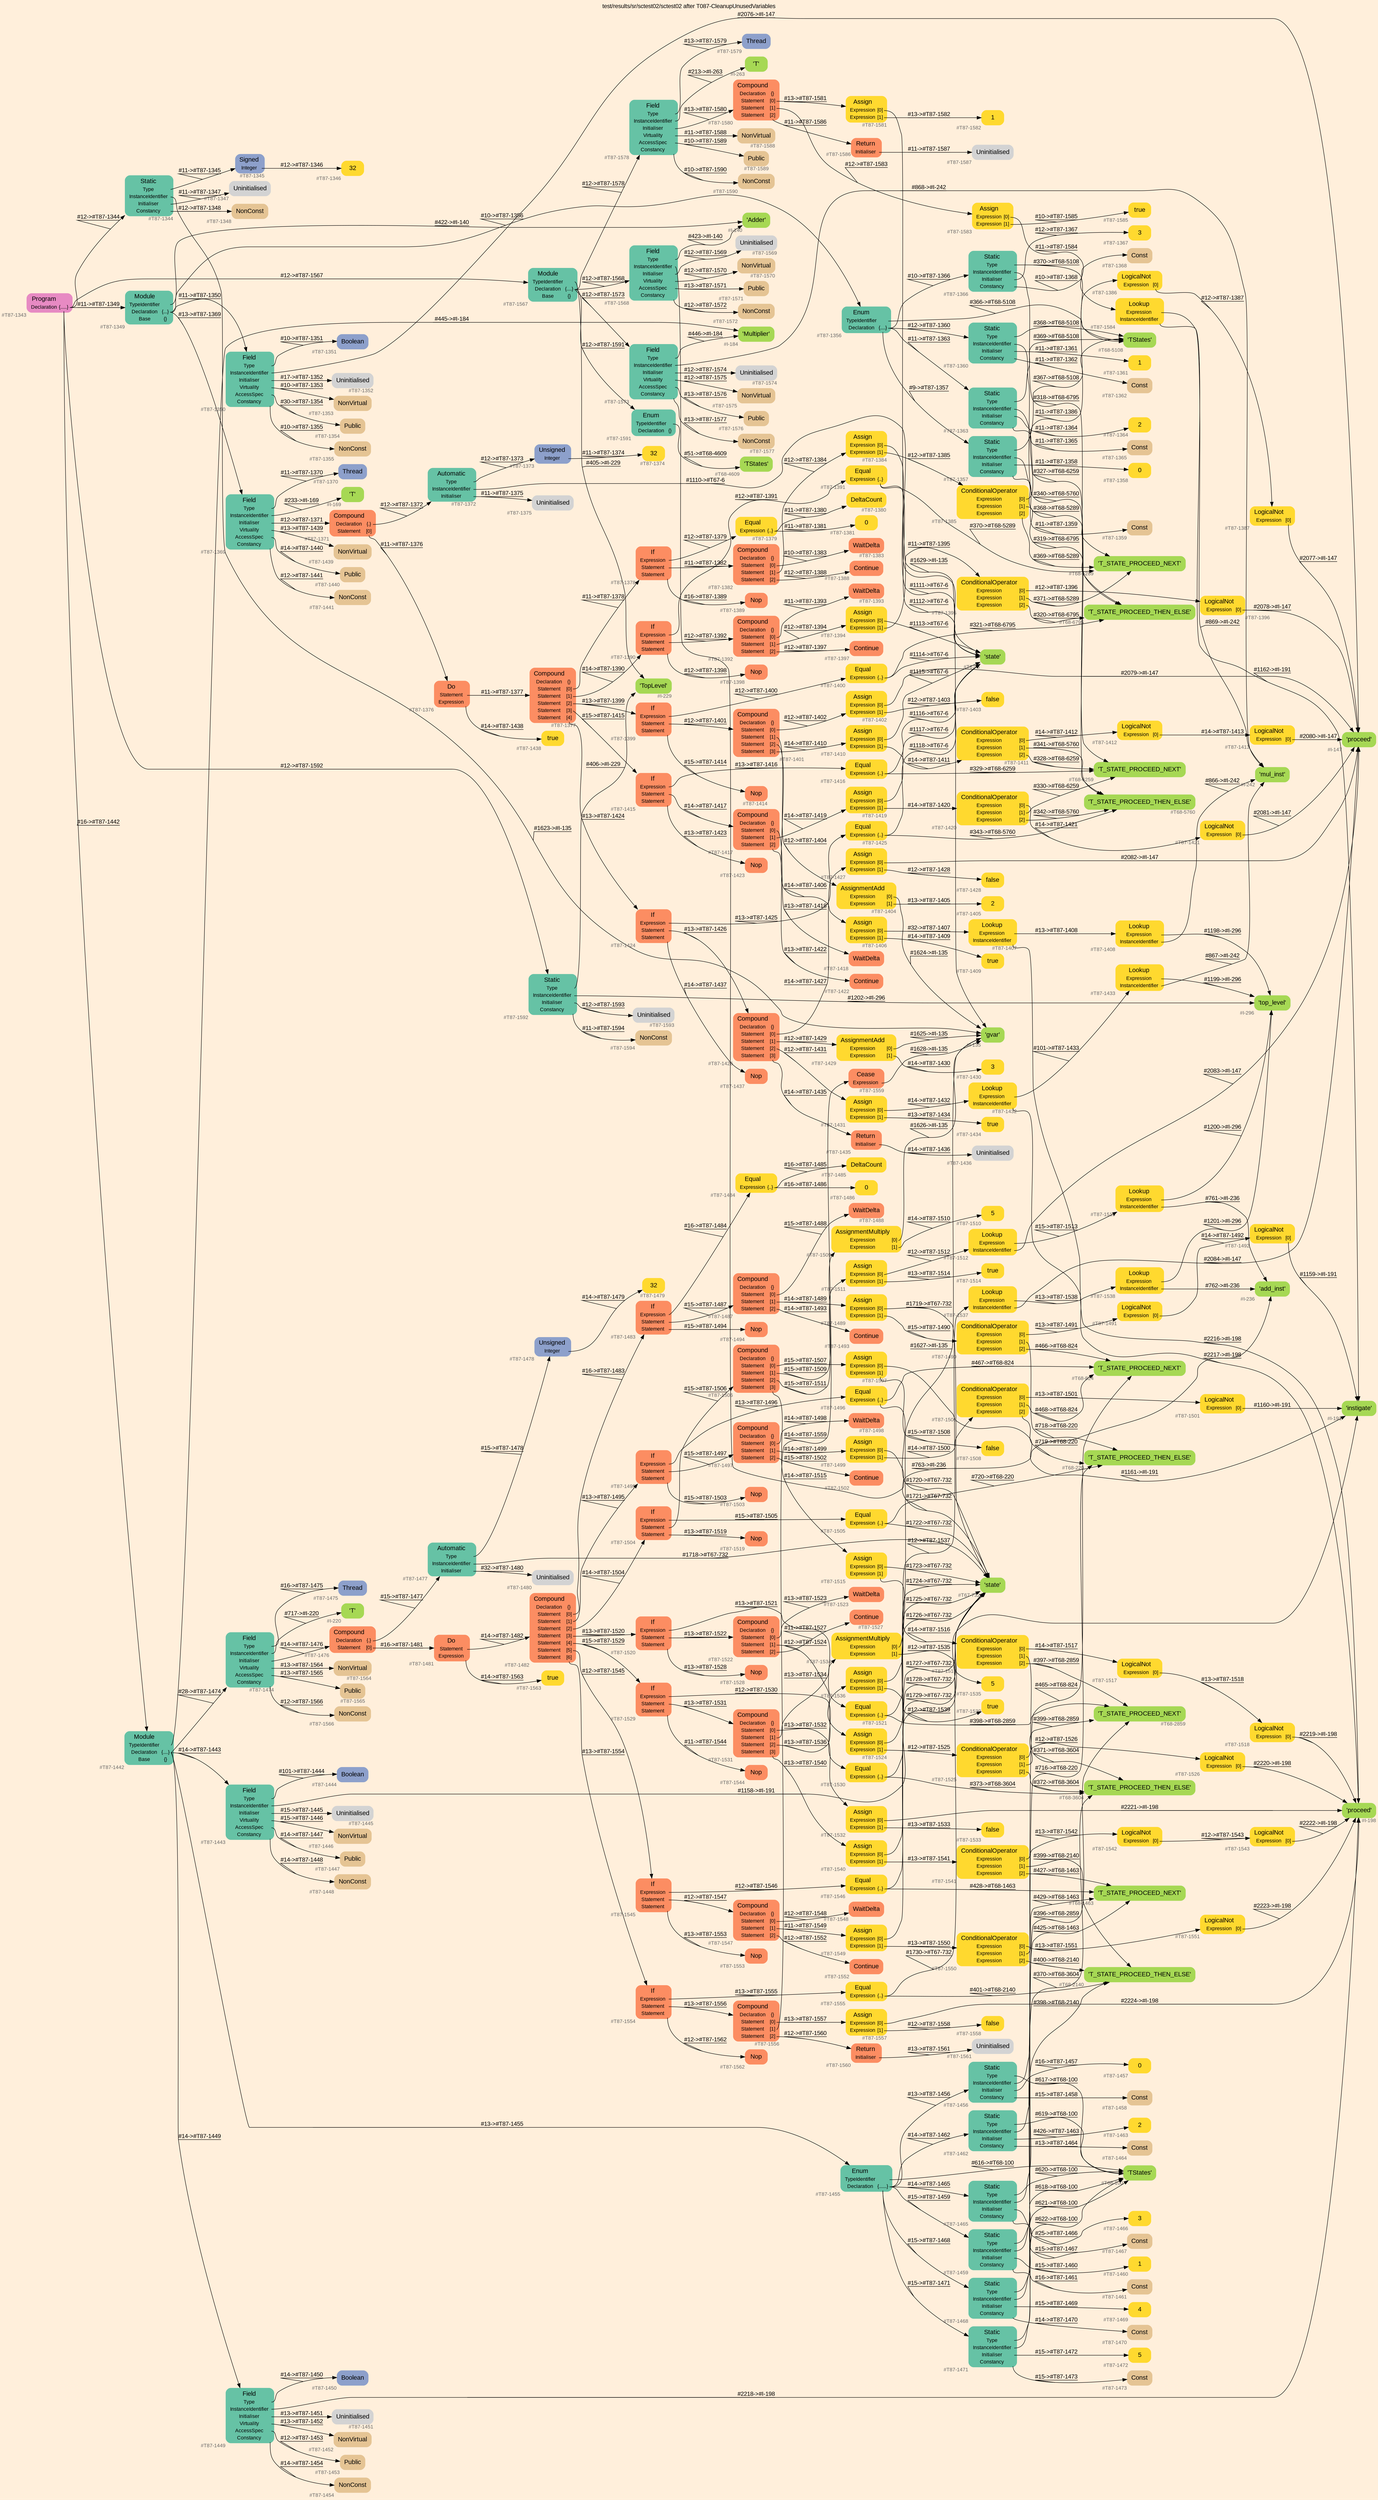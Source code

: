 digraph "test/results/sr/sctest02/sctest02 after T087-CleanupUnusedVariables" {
label = "test/results/sr/sctest02/sctest02 after T087-CleanupUnusedVariables"
labelloc = t
graph [
    rankdir = "LR"
    ranksep = 0.3
    bgcolor = antiquewhite1
    color = black
    fontcolor = black
    fontname = "Arial"
];
node [
    fontname = "Arial"
];
edge [
    fontname = "Arial"
];

// -------------------- node figure --------------------
// -------- block #T87-1343 ----------
"#T87-1343" [
    fillcolor = "/set28/4"
    xlabel = "#T87-1343"
    fontsize = "12"
    fontcolor = grey40
    shape = "plaintext"
    label = <<TABLE BORDER="0" CELLBORDER="0" CELLSPACING="0">
     <TR><TD><FONT COLOR="black" POINT-SIZE="15">Program</FONT></TD></TR>
     <TR><TD><FONT COLOR="black" POINT-SIZE="12">Declaration</FONT></TD><TD PORT="port0"><FONT COLOR="black" POINT-SIZE="12">{.....}</FONT></TD></TR>
    </TABLE>>
    style = "rounded,filled"
];

// -------- block #T87-1344 ----------
"#T87-1344" [
    fillcolor = "/set28/1"
    xlabel = "#T87-1344"
    fontsize = "12"
    fontcolor = grey40
    shape = "plaintext"
    label = <<TABLE BORDER="0" CELLBORDER="0" CELLSPACING="0">
     <TR><TD><FONT COLOR="black" POINT-SIZE="15">Static</FONT></TD></TR>
     <TR><TD><FONT COLOR="black" POINT-SIZE="12">Type</FONT></TD><TD PORT="port0"></TD></TR>
     <TR><TD><FONT COLOR="black" POINT-SIZE="12">InstanceIdentifier</FONT></TD><TD PORT="port1"></TD></TR>
     <TR><TD><FONT COLOR="black" POINT-SIZE="12">Initialiser</FONT></TD><TD PORT="port2"></TD></TR>
     <TR><TD><FONT COLOR="black" POINT-SIZE="12">Constancy</FONT></TD><TD PORT="port3"></TD></TR>
    </TABLE>>
    style = "rounded,filled"
];

// -------- block #T87-1345 ----------
"#T87-1345" [
    fillcolor = "/set28/3"
    xlabel = "#T87-1345"
    fontsize = "12"
    fontcolor = grey40
    shape = "plaintext"
    label = <<TABLE BORDER="0" CELLBORDER="0" CELLSPACING="0">
     <TR><TD><FONT COLOR="black" POINT-SIZE="15">Signed</FONT></TD></TR>
     <TR><TD><FONT COLOR="black" POINT-SIZE="12">Integer</FONT></TD><TD PORT="port0"></TD></TR>
    </TABLE>>
    style = "rounded,filled"
];

// -------- block #T87-1346 ----------
"#T87-1346" [
    fillcolor = "/set28/6"
    xlabel = "#T87-1346"
    fontsize = "12"
    fontcolor = grey40
    shape = "plaintext"
    label = <<TABLE BORDER="0" CELLBORDER="0" CELLSPACING="0">
     <TR><TD><FONT COLOR="black" POINT-SIZE="15">32</FONT></TD></TR>
    </TABLE>>
    style = "rounded,filled"
];

// -------- block #I-135 ----------
"#I-135" [
    fillcolor = "/set28/5"
    xlabel = "#I-135"
    fontsize = "12"
    fontcolor = grey40
    shape = "plaintext"
    label = <<TABLE BORDER="0" CELLBORDER="0" CELLSPACING="0">
     <TR><TD><FONT COLOR="black" POINT-SIZE="15">'gvar'</FONT></TD></TR>
    </TABLE>>
    style = "rounded,filled"
];

// -------- block #T87-1347 ----------
"#T87-1347" [
    xlabel = "#T87-1347"
    fontsize = "12"
    fontcolor = grey40
    shape = "plaintext"
    label = <<TABLE BORDER="0" CELLBORDER="0" CELLSPACING="0">
     <TR><TD><FONT COLOR="black" POINT-SIZE="15">Uninitialised</FONT></TD></TR>
    </TABLE>>
    style = "rounded,filled"
];

// -------- block #T87-1348 ----------
"#T87-1348" [
    fillcolor = "/set28/7"
    xlabel = "#T87-1348"
    fontsize = "12"
    fontcolor = grey40
    shape = "plaintext"
    label = <<TABLE BORDER="0" CELLBORDER="0" CELLSPACING="0">
     <TR><TD><FONT COLOR="black" POINT-SIZE="15">NonConst</FONT></TD></TR>
    </TABLE>>
    style = "rounded,filled"
];

// -------- block #T87-1349 ----------
"#T87-1349" [
    fillcolor = "/set28/1"
    xlabel = "#T87-1349"
    fontsize = "12"
    fontcolor = grey40
    shape = "plaintext"
    label = <<TABLE BORDER="0" CELLBORDER="0" CELLSPACING="0">
     <TR><TD><FONT COLOR="black" POINT-SIZE="15">Module</FONT></TD></TR>
     <TR><TD><FONT COLOR="black" POINT-SIZE="12">TypeIdentifier</FONT></TD><TD PORT="port0"></TD></TR>
     <TR><TD><FONT COLOR="black" POINT-SIZE="12">Declaration</FONT></TD><TD PORT="port1"><FONT COLOR="black" POINT-SIZE="12">{...}</FONT></TD></TR>
     <TR><TD><FONT COLOR="black" POINT-SIZE="12">Base</FONT></TD><TD PORT="port2"><FONT COLOR="black" POINT-SIZE="12">{}</FONT></TD></TR>
    </TABLE>>
    style = "rounded,filled"
];

// -------- block #I-140 ----------
"#I-140" [
    fillcolor = "/set28/5"
    xlabel = "#I-140"
    fontsize = "12"
    fontcolor = grey40
    shape = "plaintext"
    label = <<TABLE BORDER="0" CELLBORDER="0" CELLSPACING="0">
     <TR><TD><FONT COLOR="black" POINT-SIZE="15">'Adder'</FONT></TD></TR>
    </TABLE>>
    style = "rounded,filled"
];

// -------- block #T87-1350 ----------
"#T87-1350" [
    fillcolor = "/set28/1"
    xlabel = "#T87-1350"
    fontsize = "12"
    fontcolor = grey40
    shape = "plaintext"
    label = <<TABLE BORDER="0" CELLBORDER="0" CELLSPACING="0">
     <TR><TD><FONT COLOR="black" POINT-SIZE="15">Field</FONT></TD></TR>
     <TR><TD><FONT COLOR="black" POINT-SIZE="12">Type</FONT></TD><TD PORT="port0"></TD></TR>
     <TR><TD><FONT COLOR="black" POINT-SIZE="12">InstanceIdentifier</FONT></TD><TD PORT="port1"></TD></TR>
     <TR><TD><FONT COLOR="black" POINT-SIZE="12">Initialiser</FONT></TD><TD PORT="port2"></TD></TR>
     <TR><TD><FONT COLOR="black" POINT-SIZE="12">Virtuality</FONT></TD><TD PORT="port3"></TD></TR>
     <TR><TD><FONT COLOR="black" POINT-SIZE="12">AccessSpec</FONT></TD><TD PORT="port4"></TD></TR>
     <TR><TD><FONT COLOR="black" POINT-SIZE="12">Constancy</FONT></TD><TD PORT="port5"></TD></TR>
    </TABLE>>
    style = "rounded,filled"
];

// -------- block #T87-1351 ----------
"#T87-1351" [
    fillcolor = "/set28/3"
    xlabel = "#T87-1351"
    fontsize = "12"
    fontcolor = grey40
    shape = "plaintext"
    label = <<TABLE BORDER="0" CELLBORDER="0" CELLSPACING="0">
     <TR><TD><FONT COLOR="black" POINT-SIZE="15">Boolean</FONT></TD></TR>
    </TABLE>>
    style = "rounded,filled"
];

// -------- block #I-147 ----------
"#I-147" [
    fillcolor = "/set28/5"
    xlabel = "#I-147"
    fontsize = "12"
    fontcolor = grey40
    shape = "plaintext"
    label = <<TABLE BORDER="0" CELLBORDER="0" CELLSPACING="0">
     <TR><TD><FONT COLOR="black" POINT-SIZE="15">'proceed'</FONT></TD></TR>
    </TABLE>>
    style = "rounded,filled"
];

// -------- block #T87-1352 ----------
"#T87-1352" [
    xlabel = "#T87-1352"
    fontsize = "12"
    fontcolor = grey40
    shape = "plaintext"
    label = <<TABLE BORDER="0" CELLBORDER="0" CELLSPACING="0">
     <TR><TD><FONT COLOR="black" POINT-SIZE="15">Uninitialised</FONT></TD></TR>
    </TABLE>>
    style = "rounded,filled"
];

// -------- block #T87-1353 ----------
"#T87-1353" [
    fillcolor = "/set28/7"
    xlabel = "#T87-1353"
    fontsize = "12"
    fontcolor = grey40
    shape = "plaintext"
    label = <<TABLE BORDER="0" CELLBORDER="0" CELLSPACING="0">
     <TR><TD><FONT COLOR="black" POINT-SIZE="15">NonVirtual</FONT></TD></TR>
    </TABLE>>
    style = "rounded,filled"
];

// -------- block #T87-1354 ----------
"#T87-1354" [
    fillcolor = "/set28/7"
    xlabel = "#T87-1354"
    fontsize = "12"
    fontcolor = grey40
    shape = "plaintext"
    label = <<TABLE BORDER="0" CELLBORDER="0" CELLSPACING="0">
     <TR><TD><FONT COLOR="black" POINT-SIZE="15">Public</FONT></TD></TR>
    </TABLE>>
    style = "rounded,filled"
];

// -------- block #T87-1355 ----------
"#T87-1355" [
    fillcolor = "/set28/7"
    xlabel = "#T87-1355"
    fontsize = "12"
    fontcolor = grey40
    shape = "plaintext"
    label = <<TABLE BORDER="0" CELLBORDER="0" CELLSPACING="0">
     <TR><TD><FONT COLOR="black" POINT-SIZE="15">NonConst</FONT></TD></TR>
    </TABLE>>
    style = "rounded,filled"
];

// -------- block #T87-1356 ----------
"#T87-1356" [
    fillcolor = "/set28/1"
    xlabel = "#T87-1356"
    fontsize = "12"
    fontcolor = grey40
    shape = "plaintext"
    label = <<TABLE BORDER="0" CELLBORDER="0" CELLSPACING="0">
     <TR><TD><FONT COLOR="black" POINT-SIZE="15">Enum</FONT></TD></TR>
     <TR><TD><FONT COLOR="black" POINT-SIZE="12">TypeIdentifier</FONT></TD><TD PORT="port0"></TD></TR>
     <TR><TD><FONT COLOR="black" POINT-SIZE="12">Declaration</FONT></TD><TD PORT="port1"><FONT COLOR="black" POINT-SIZE="12">{....}</FONT></TD></TR>
    </TABLE>>
    style = "rounded,filled"
];

// -------- block #T68-5108 ----------
"#T68-5108" [
    fillcolor = "/set28/5"
    xlabel = "#T68-5108"
    fontsize = "12"
    fontcolor = grey40
    shape = "plaintext"
    label = <<TABLE BORDER="0" CELLBORDER="0" CELLSPACING="0">
     <TR><TD><FONT COLOR="black" POINT-SIZE="15">'TStates'</FONT></TD></TR>
    </TABLE>>
    style = "rounded,filled"
];

// -------- block #T87-1357 ----------
"#T87-1357" [
    fillcolor = "/set28/1"
    xlabel = "#T87-1357"
    fontsize = "12"
    fontcolor = grey40
    shape = "plaintext"
    label = <<TABLE BORDER="0" CELLBORDER="0" CELLSPACING="0">
     <TR><TD><FONT COLOR="black" POINT-SIZE="15">Static</FONT></TD></TR>
     <TR><TD><FONT COLOR="black" POINT-SIZE="12">Type</FONT></TD><TD PORT="port0"></TD></TR>
     <TR><TD><FONT COLOR="black" POINT-SIZE="12">InstanceIdentifier</FONT></TD><TD PORT="port1"></TD></TR>
     <TR><TD><FONT COLOR="black" POINT-SIZE="12">Initialiser</FONT></TD><TD PORT="port2"></TD></TR>
     <TR><TD><FONT COLOR="black" POINT-SIZE="12">Constancy</FONT></TD><TD PORT="port3"></TD></TR>
    </TABLE>>
    style = "rounded,filled"
];

// -------- block #T68-5289 ----------
"#T68-5289" [
    fillcolor = "/set28/5"
    xlabel = "#T68-5289"
    fontsize = "12"
    fontcolor = grey40
    shape = "plaintext"
    label = <<TABLE BORDER="0" CELLBORDER="0" CELLSPACING="0">
     <TR><TD><FONT COLOR="black" POINT-SIZE="15">'T_STATE_PROCEED_NEXT'</FONT></TD></TR>
    </TABLE>>
    style = "rounded,filled"
];

// -------- block #T87-1358 ----------
"#T87-1358" [
    fillcolor = "/set28/6"
    xlabel = "#T87-1358"
    fontsize = "12"
    fontcolor = grey40
    shape = "plaintext"
    label = <<TABLE BORDER="0" CELLBORDER="0" CELLSPACING="0">
     <TR><TD><FONT COLOR="black" POINT-SIZE="15">0</FONT></TD></TR>
    </TABLE>>
    style = "rounded,filled"
];

// -------- block #T87-1359 ----------
"#T87-1359" [
    fillcolor = "/set28/7"
    xlabel = "#T87-1359"
    fontsize = "12"
    fontcolor = grey40
    shape = "plaintext"
    label = <<TABLE BORDER="0" CELLBORDER="0" CELLSPACING="0">
     <TR><TD><FONT COLOR="black" POINT-SIZE="15">Const</FONT></TD></TR>
    </TABLE>>
    style = "rounded,filled"
];

// -------- block #T87-1360 ----------
"#T87-1360" [
    fillcolor = "/set28/1"
    xlabel = "#T87-1360"
    fontsize = "12"
    fontcolor = grey40
    shape = "plaintext"
    label = <<TABLE BORDER="0" CELLBORDER="0" CELLSPACING="0">
     <TR><TD><FONT COLOR="black" POINT-SIZE="15">Static</FONT></TD></TR>
     <TR><TD><FONT COLOR="black" POINT-SIZE="12">Type</FONT></TD><TD PORT="port0"></TD></TR>
     <TR><TD><FONT COLOR="black" POINT-SIZE="12">InstanceIdentifier</FONT></TD><TD PORT="port1"></TD></TR>
     <TR><TD><FONT COLOR="black" POINT-SIZE="12">Initialiser</FONT></TD><TD PORT="port2"></TD></TR>
     <TR><TD><FONT COLOR="black" POINT-SIZE="12">Constancy</FONT></TD><TD PORT="port3"></TD></TR>
    </TABLE>>
    style = "rounded,filled"
];

// -------- block #T68-5760 ----------
"#T68-5760" [
    fillcolor = "/set28/5"
    xlabel = "#T68-5760"
    fontsize = "12"
    fontcolor = grey40
    shape = "plaintext"
    label = <<TABLE BORDER="0" CELLBORDER="0" CELLSPACING="0">
     <TR><TD><FONT COLOR="black" POINT-SIZE="15">'T_STATE_PROCEED_THEN_ELSE'</FONT></TD></TR>
    </TABLE>>
    style = "rounded,filled"
];

// -------- block #T87-1361 ----------
"#T87-1361" [
    fillcolor = "/set28/6"
    xlabel = "#T87-1361"
    fontsize = "12"
    fontcolor = grey40
    shape = "plaintext"
    label = <<TABLE BORDER="0" CELLBORDER="0" CELLSPACING="0">
     <TR><TD><FONT COLOR="black" POINT-SIZE="15">1</FONT></TD></TR>
    </TABLE>>
    style = "rounded,filled"
];

// -------- block #T87-1362 ----------
"#T87-1362" [
    fillcolor = "/set28/7"
    xlabel = "#T87-1362"
    fontsize = "12"
    fontcolor = grey40
    shape = "plaintext"
    label = <<TABLE BORDER="0" CELLBORDER="0" CELLSPACING="0">
     <TR><TD><FONT COLOR="black" POINT-SIZE="15">Const</FONT></TD></TR>
    </TABLE>>
    style = "rounded,filled"
];

// -------- block #T87-1363 ----------
"#T87-1363" [
    fillcolor = "/set28/1"
    xlabel = "#T87-1363"
    fontsize = "12"
    fontcolor = grey40
    shape = "plaintext"
    label = <<TABLE BORDER="0" CELLBORDER="0" CELLSPACING="0">
     <TR><TD><FONT COLOR="black" POINT-SIZE="15">Static</FONT></TD></TR>
     <TR><TD><FONT COLOR="black" POINT-SIZE="12">Type</FONT></TD><TD PORT="port0"></TD></TR>
     <TR><TD><FONT COLOR="black" POINT-SIZE="12">InstanceIdentifier</FONT></TD><TD PORT="port1"></TD></TR>
     <TR><TD><FONT COLOR="black" POINT-SIZE="12">Initialiser</FONT></TD><TD PORT="port2"></TD></TR>
     <TR><TD><FONT COLOR="black" POINT-SIZE="12">Constancy</FONT></TD><TD PORT="port3"></TD></TR>
    </TABLE>>
    style = "rounded,filled"
];

// -------- block #T68-6259 ----------
"#T68-6259" [
    fillcolor = "/set28/5"
    xlabel = "#T68-6259"
    fontsize = "12"
    fontcolor = grey40
    shape = "plaintext"
    label = <<TABLE BORDER="0" CELLBORDER="0" CELLSPACING="0">
     <TR><TD><FONT COLOR="black" POINT-SIZE="15">'T_STATE_PROCEED_NEXT'</FONT></TD></TR>
    </TABLE>>
    style = "rounded,filled"
];

// -------- block #T87-1364 ----------
"#T87-1364" [
    fillcolor = "/set28/6"
    xlabel = "#T87-1364"
    fontsize = "12"
    fontcolor = grey40
    shape = "plaintext"
    label = <<TABLE BORDER="0" CELLBORDER="0" CELLSPACING="0">
     <TR><TD><FONT COLOR="black" POINT-SIZE="15">2</FONT></TD></TR>
    </TABLE>>
    style = "rounded,filled"
];

// -------- block #T87-1365 ----------
"#T87-1365" [
    fillcolor = "/set28/7"
    xlabel = "#T87-1365"
    fontsize = "12"
    fontcolor = grey40
    shape = "plaintext"
    label = <<TABLE BORDER="0" CELLBORDER="0" CELLSPACING="0">
     <TR><TD><FONT COLOR="black" POINT-SIZE="15">Const</FONT></TD></TR>
    </TABLE>>
    style = "rounded,filled"
];

// -------- block #T87-1366 ----------
"#T87-1366" [
    fillcolor = "/set28/1"
    xlabel = "#T87-1366"
    fontsize = "12"
    fontcolor = grey40
    shape = "plaintext"
    label = <<TABLE BORDER="0" CELLBORDER="0" CELLSPACING="0">
     <TR><TD><FONT COLOR="black" POINT-SIZE="15">Static</FONT></TD></TR>
     <TR><TD><FONT COLOR="black" POINT-SIZE="12">Type</FONT></TD><TD PORT="port0"></TD></TR>
     <TR><TD><FONT COLOR="black" POINT-SIZE="12">InstanceIdentifier</FONT></TD><TD PORT="port1"></TD></TR>
     <TR><TD><FONT COLOR="black" POINT-SIZE="12">Initialiser</FONT></TD><TD PORT="port2"></TD></TR>
     <TR><TD><FONT COLOR="black" POINT-SIZE="12">Constancy</FONT></TD><TD PORT="port3"></TD></TR>
    </TABLE>>
    style = "rounded,filled"
];

// -------- block #T68-6795 ----------
"#T68-6795" [
    fillcolor = "/set28/5"
    xlabel = "#T68-6795"
    fontsize = "12"
    fontcolor = grey40
    shape = "plaintext"
    label = <<TABLE BORDER="0" CELLBORDER="0" CELLSPACING="0">
     <TR><TD><FONT COLOR="black" POINT-SIZE="15">'T_STATE_PROCEED_THEN_ELSE'</FONT></TD></TR>
    </TABLE>>
    style = "rounded,filled"
];

// -------- block #T87-1367 ----------
"#T87-1367" [
    fillcolor = "/set28/6"
    xlabel = "#T87-1367"
    fontsize = "12"
    fontcolor = grey40
    shape = "plaintext"
    label = <<TABLE BORDER="0" CELLBORDER="0" CELLSPACING="0">
     <TR><TD><FONT COLOR="black" POINT-SIZE="15">3</FONT></TD></TR>
    </TABLE>>
    style = "rounded,filled"
];

// -------- block #T87-1368 ----------
"#T87-1368" [
    fillcolor = "/set28/7"
    xlabel = "#T87-1368"
    fontsize = "12"
    fontcolor = grey40
    shape = "plaintext"
    label = <<TABLE BORDER="0" CELLBORDER="0" CELLSPACING="0">
     <TR><TD><FONT COLOR="black" POINT-SIZE="15">Const</FONT></TD></TR>
    </TABLE>>
    style = "rounded,filled"
];

// -------- block #T87-1369 ----------
"#T87-1369" [
    fillcolor = "/set28/1"
    xlabel = "#T87-1369"
    fontsize = "12"
    fontcolor = grey40
    shape = "plaintext"
    label = <<TABLE BORDER="0" CELLBORDER="0" CELLSPACING="0">
     <TR><TD><FONT COLOR="black" POINT-SIZE="15">Field</FONT></TD></TR>
     <TR><TD><FONT COLOR="black" POINT-SIZE="12">Type</FONT></TD><TD PORT="port0"></TD></TR>
     <TR><TD><FONT COLOR="black" POINT-SIZE="12">InstanceIdentifier</FONT></TD><TD PORT="port1"></TD></TR>
     <TR><TD><FONT COLOR="black" POINT-SIZE="12">Initialiser</FONT></TD><TD PORT="port2"></TD></TR>
     <TR><TD><FONT COLOR="black" POINT-SIZE="12">Virtuality</FONT></TD><TD PORT="port3"></TD></TR>
     <TR><TD><FONT COLOR="black" POINT-SIZE="12">AccessSpec</FONT></TD><TD PORT="port4"></TD></TR>
     <TR><TD><FONT COLOR="black" POINT-SIZE="12">Constancy</FONT></TD><TD PORT="port5"></TD></TR>
    </TABLE>>
    style = "rounded,filled"
];

// -------- block #T87-1370 ----------
"#T87-1370" [
    fillcolor = "/set28/3"
    xlabel = "#T87-1370"
    fontsize = "12"
    fontcolor = grey40
    shape = "plaintext"
    label = <<TABLE BORDER="0" CELLBORDER="0" CELLSPACING="0">
     <TR><TD><FONT COLOR="black" POINT-SIZE="15">Thread</FONT></TD></TR>
    </TABLE>>
    style = "rounded,filled"
];

// -------- block #I-169 ----------
"#I-169" [
    fillcolor = "/set28/5"
    xlabel = "#I-169"
    fontsize = "12"
    fontcolor = grey40
    shape = "plaintext"
    label = <<TABLE BORDER="0" CELLBORDER="0" CELLSPACING="0">
     <TR><TD><FONT COLOR="black" POINT-SIZE="15">'T'</FONT></TD></TR>
    </TABLE>>
    style = "rounded,filled"
];

// -------- block #T87-1371 ----------
"#T87-1371" [
    fillcolor = "/set28/2"
    xlabel = "#T87-1371"
    fontsize = "12"
    fontcolor = grey40
    shape = "plaintext"
    label = <<TABLE BORDER="0" CELLBORDER="0" CELLSPACING="0">
     <TR><TD><FONT COLOR="black" POINT-SIZE="15">Compound</FONT></TD></TR>
     <TR><TD><FONT COLOR="black" POINT-SIZE="12">Declaration</FONT></TD><TD PORT="port0"><FONT COLOR="black" POINT-SIZE="12">{.}</FONT></TD></TR>
     <TR><TD><FONT COLOR="black" POINT-SIZE="12">Statement</FONT></TD><TD PORT="port1"><FONT COLOR="black" POINT-SIZE="12">[0]</FONT></TD></TR>
    </TABLE>>
    style = "rounded,filled"
];

// -------- block #T87-1372 ----------
"#T87-1372" [
    fillcolor = "/set28/1"
    xlabel = "#T87-1372"
    fontsize = "12"
    fontcolor = grey40
    shape = "plaintext"
    label = <<TABLE BORDER="0" CELLBORDER="0" CELLSPACING="0">
     <TR><TD><FONT COLOR="black" POINT-SIZE="15">Automatic</FONT></TD></TR>
     <TR><TD><FONT COLOR="black" POINT-SIZE="12">Type</FONT></TD><TD PORT="port0"></TD></TR>
     <TR><TD><FONT COLOR="black" POINT-SIZE="12">InstanceIdentifier</FONT></TD><TD PORT="port1"></TD></TR>
     <TR><TD><FONT COLOR="black" POINT-SIZE="12">Initialiser</FONT></TD><TD PORT="port2"></TD></TR>
    </TABLE>>
    style = "rounded,filled"
];

// -------- block #T87-1373 ----------
"#T87-1373" [
    fillcolor = "/set28/3"
    xlabel = "#T87-1373"
    fontsize = "12"
    fontcolor = grey40
    shape = "plaintext"
    label = <<TABLE BORDER="0" CELLBORDER="0" CELLSPACING="0">
     <TR><TD><FONT COLOR="black" POINT-SIZE="15">Unsigned</FONT></TD></TR>
     <TR><TD><FONT COLOR="black" POINT-SIZE="12">Integer</FONT></TD><TD PORT="port0"></TD></TR>
    </TABLE>>
    style = "rounded,filled"
];

// -------- block #T87-1374 ----------
"#T87-1374" [
    fillcolor = "/set28/6"
    xlabel = "#T87-1374"
    fontsize = "12"
    fontcolor = grey40
    shape = "plaintext"
    label = <<TABLE BORDER="0" CELLBORDER="0" CELLSPACING="0">
     <TR><TD><FONT COLOR="black" POINT-SIZE="15">32</FONT></TD></TR>
    </TABLE>>
    style = "rounded,filled"
];

// -------- block #T67-6 ----------
"#T67-6" [
    fillcolor = "/set28/5"
    xlabel = "#T67-6"
    fontsize = "12"
    fontcolor = grey40
    shape = "plaintext"
    label = <<TABLE BORDER="0" CELLBORDER="0" CELLSPACING="0">
     <TR><TD><FONT COLOR="black" POINT-SIZE="15">'state'</FONT></TD></TR>
    </TABLE>>
    style = "rounded,filled"
];

// -------- block #T87-1375 ----------
"#T87-1375" [
    xlabel = "#T87-1375"
    fontsize = "12"
    fontcolor = grey40
    shape = "plaintext"
    label = <<TABLE BORDER="0" CELLBORDER="0" CELLSPACING="0">
     <TR><TD><FONT COLOR="black" POINT-SIZE="15">Uninitialised</FONT></TD></TR>
    </TABLE>>
    style = "rounded,filled"
];

// -------- block #T87-1376 ----------
"#T87-1376" [
    fillcolor = "/set28/2"
    xlabel = "#T87-1376"
    fontsize = "12"
    fontcolor = grey40
    shape = "plaintext"
    label = <<TABLE BORDER="0" CELLBORDER="0" CELLSPACING="0">
     <TR><TD><FONT COLOR="black" POINT-SIZE="15">Do</FONT></TD></TR>
     <TR><TD><FONT COLOR="black" POINT-SIZE="12">Statement</FONT></TD><TD PORT="port0"></TD></TR>
     <TR><TD><FONT COLOR="black" POINT-SIZE="12">Expression</FONT></TD><TD PORT="port1"></TD></TR>
    </TABLE>>
    style = "rounded,filled"
];

// -------- block #T87-1377 ----------
"#T87-1377" [
    fillcolor = "/set28/2"
    xlabel = "#T87-1377"
    fontsize = "12"
    fontcolor = grey40
    shape = "plaintext"
    label = <<TABLE BORDER="0" CELLBORDER="0" CELLSPACING="0">
     <TR><TD><FONT COLOR="black" POINT-SIZE="15">Compound</FONT></TD></TR>
     <TR><TD><FONT COLOR="black" POINT-SIZE="12">Declaration</FONT></TD><TD PORT="port0"><FONT COLOR="black" POINT-SIZE="12">{}</FONT></TD></TR>
     <TR><TD><FONT COLOR="black" POINT-SIZE="12">Statement</FONT></TD><TD PORT="port1"><FONT COLOR="black" POINT-SIZE="12">[0]</FONT></TD></TR>
     <TR><TD><FONT COLOR="black" POINT-SIZE="12">Statement</FONT></TD><TD PORT="port2"><FONT COLOR="black" POINT-SIZE="12">[1]</FONT></TD></TR>
     <TR><TD><FONT COLOR="black" POINT-SIZE="12">Statement</FONT></TD><TD PORT="port3"><FONT COLOR="black" POINT-SIZE="12">[2]</FONT></TD></TR>
     <TR><TD><FONT COLOR="black" POINT-SIZE="12">Statement</FONT></TD><TD PORT="port4"><FONT COLOR="black" POINT-SIZE="12">[3]</FONT></TD></TR>
     <TR><TD><FONT COLOR="black" POINT-SIZE="12">Statement</FONT></TD><TD PORT="port5"><FONT COLOR="black" POINT-SIZE="12">[4]</FONT></TD></TR>
    </TABLE>>
    style = "rounded,filled"
];

// -------- block #T87-1378 ----------
"#T87-1378" [
    fillcolor = "/set28/2"
    xlabel = "#T87-1378"
    fontsize = "12"
    fontcolor = grey40
    shape = "plaintext"
    label = <<TABLE BORDER="0" CELLBORDER="0" CELLSPACING="0">
     <TR><TD><FONT COLOR="black" POINT-SIZE="15">If</FONT></TD></TR>
     <TR><TD><FONT COLOR="black" POINT-SIZE="12">Expression</FONT></TD><TD PORT="port0"></TD></TR>
     <TR><TD><FONT COLOR="black" POINT-SIZE="12">Statement</FONT></TD><TD PORT="port1"></TD></TR>
     <TR><TD><FONT COLOR="black" POINT-SIZE="12">Statement</FONT></TD><TD PORT="port2"></TD></TR>
    </TABLE>>
    style = "rounded,filled"
];

// -------- block #T87-1379 ----------
"#T87-1379" [
    fillcolor = "/set28/6"
    xlabel = "#T87-1379"
    fontsize = "12"
    fontcolor = grey40
    shape = "plaintext"
    label = <<TABLE BORDER="0" CELLBORDER="0" CELLSPACING="0">
     <TR><TD><FONT COLOR="black" POINT-SIZE="15">Equal</FONT></TD></TR>
     <TR><TD><FONT COLOR="black" POINT-SIZE="12">Expression</FONT></TD><TD PORT="port0"><FONT COLOR="black" POINT-SIZE="12">{..}</FONT></TD></TR>
    </TABLE>>
    style = "rounded,filled"
];

// -------- block #T87-1380 ----------
"#T87-1380" [
    fillcolor = "/set28/6"
    xlabel = "#T87-1380"
    fontsize = "12"
    fontcolor = grey40
    shape = "plaintext"
    label = <<TABLE BORDER="0" CELLBORDER="0" CELLSPACING="0">
     <TR><TD><FONT COLOR="black" POINT-SIZE="15">DeltaCount</FONT></TD></TR>
    </TABLE>>
    style = "rounded,filled"
];

// -------- block #T87-1381 ----------
"#T87-1381" [
    fillcolor = "/set28/6"
    xlabel = "#T87-1381"
    fontsize = "12"
    fontcolor = grey40
    shape = "plaintext"
    label = <<TABLE BORDER="0" CELLBORDER="0" CELLSPACING="0">
     <TR><TD><FONT COLOR="black" POINT-SIZE="15">0</FONT></TD></TR>
    </TABLE>>
    style = "rounded,filled"
];

// -------- block #T87-1382 ----------
"#T87-1382" [
    fillcolor = "/set28/2"
    xlabel = "#T87-1382"
    fontsize = "12"
    fontcolor = grey40
    shape = "plaintext"
    label = <<TABLE BORDER="0" CELLBORDER="0" CELLSPACING="0">
     <TR><TD><FONT COLOR="black" POINT-SIZE="15">Compound</FONT></TD></TR>
     <TR><TD><FONT COLOR="black" POINT-SIZE="12">Declaration</FONT></TD><TD PORT="port0"><FONT COLOR="black" POINT-SIZE="12">{}</FONT></TD></TR>
     <TR><TD><FONT COLOR="black" POINT-SIZE="12">Statement</FONT></TD><TD PORT="port1"><FONT COLOR="black" POINT-SIZE="12">[0]</FONT></TD></TR>
     <TR><TD><FONT COLOR="black" POINT-SIZE="12">Statement</FONT></TD><TD PORT="port2"><FONT COLOR="black" POINT-SIZE="12">[1]</FONT></TD></TR>
     <TR><TD><FONT COLOR="black" POINT-SIZE="12">Statement</FONT></TD><TD PORT="port3"><FONT COLOR="black" POINT-SIZE="12">[2]</FONT></TD></TR>
    </TABLE>>
    style = "rounded,filled"
];

// -------- block #T87-1383 ----------
"#T87-1383" [
    fillcolor = "/set28/2"
    xlabel = "#T87-1383"
    fontsize = "12"
    fontcolor = grey40
    shape = "plaintext"
    label = <<TABLE BORDER="0" CELLBORDER="0" CELLSPACING="0">
     <TR><TD><FONT COLOR="black" POINT-SIZE="15">WaitDelta</FONT></TD></TR>
    </TABLE>>
    style = "rounded,filled"
];

// -------- block #T87-1384 ----------
"#T87-1384" [
    fillcolor = "/set28/6"
    xlabel = "#T87-1384"
    fontsize = "12"
    fontcolor = grey40
    shape = "plaintext"
    label = <<TABLE BORDER="0" CELLBORDER="0" CELLSPACING="0">
     <TR><TD><FONT COLOR="black" POINT-SIZE="15">Assign</FONT></TD></TR>
     <TR><TD><FONT COLOR="black" POINT-SIZE="12">Expression</FONT></TD><TD PORT="port0"><FONT COLOR="black" POINT-SIZE="12">[0]</FONT></TD></TR>
     <TR><TD><FONT COLOR="black" POINT-SIZE="12">Expression</FONT></TD><TD PORT="port1"><FONT COLOR="black" POINT-SIZE="12">[1]</FONT></TD></TR>
    </TABLE>>
    style = "rounded,filled"
];

// -------- block #T87-1385 ----------
"#T87-1385" [
    fillcolor = "/set28/6"
    xlabel = "#T87-1385"
    fontsize = "12"
    fontcolor = grey40
    shape = "plaintext"
    label = <<TABLE BORDER="0" CELLBORDER="0" CELLSPACING="0">
     <TR><TD><FONT COLOR="black" POINT-SIZE="15">ConditionalOperator</FONT></TD></TR>
     <TR><TD><FONT COLOR="black" POINT-SIZE="12">Expression</FONT></TD><TD PORT="port0"><FONT COLOR="black" POINT-SIZE="12">[0]</FONT></TD></TR>
     <TR><TD><FONT COLOR="black" POINT-SIZE="12">Expression</FONT></TD><TD PORT="port1"><FONT COLOR="black" POINT-SIZE="12">[1]</FONT></TD></TR>
     <TR><TD><FONT COLOR="black" POINT-SIZE="12">Expression</FONT></TD><TD PORT="port2"><FONT COLOR="black" POINT-SIZE="12">[2]</FONT></TD></TR>
    </TABLE>>
    style = "rounded,filled"
];

// -------- block #T87-1386 ----------
"#T87-1386" [
    fillcolor = "/set28/6"
    xlabel = "#T87-1386"
    fontsize = "12"
    fontcolor = grey40
    shape = "plaintext"
    label = <<TABLE BORDER="0" CELLBORDER="0" CELLSPACING="0">
     <TR><TD><FONT COLOR="black" POINT-SIZE="15">LogicalNot</FONT></TD></TR>
     <TR><TD><FONT COLOR="black" POINT-SIZE="12">Expression</FONT></TD><TD PORT="port0"><FONT COLOR="black" POINT-SIZE="12">[0]</FONT></TD></TR>
    </TABLE>>
    style = "rounded,filled"
];

// -------- block #T87-1387 ----------
"#T87-1387" [
    fillcolor = "/set28/6"
    xlabel = "#T87-1387"
    fontsize = "12"
    fontcolor = grey40
    shape = "plaintext"
    label = <<TABLE BORDER="0" CELLBORDER="0" CELLSPACING="0">
     <TR><TD><FONT COLOR="black" POINT-SIZE="15">LogicalNot</FONT></TD></TR>
     <TR><TD><FONT COLOR="black" POINT-SIZE="12">Expression</FONT></TD><TD PORT="port0"><FONT COLOR="black" POINT-SIZE="12">[0]</FONT></TD></TR>
    </TABLE>>
    style = "rounded,filled"
];

// -------- block #T87-1388 ----------
"#T87-1388" [
    fillcolor = "/set28/2"
    xlabel = "#T87-1388"
    fontsize = "12"
    fontcolor = grey40
    shape = "plaintext"
    label = <<TABLE BORDER="0" CELLBORDER="0" CELLSPACING="0">
     <TR><TD><FONT COLOR="black" POINT-SIZE="15">Continue</FONT></TD></TR>
    </TABLE>>
    style = "rounded,filled"
];

// -------- block #T87-1389 ----------
"#T87-1389" [
    fillcolor = "/set28/2"
    xlabel = "#T87-1389"
    fontsize = "12"
    fontcolor = grey40
    shape = "plaintext"
    label = <<TABLE BORDER="0" CELLBORDER="0" CELLSPACING="0">
     <TR><TD><FONT COLOR="black" POINT-SIZE="15">Nop</FONT></TD></TR>
    </TABLE>>
    style = "rounded,filled"
];

// -------- block #T87-1390 ----------
"#T87-1390" [
    fillcolor = "/set28/2"
    xlabel = "#T87-1390"
    fontsize = "12"
    fontcolor = grey40
    shape = "plaintext"
    label = <<TABLE BORDER="0" CELLBORDER="0" CELLSPACING="0">
     <TR><TD><FONT COLOR="black" POINT-SIZE="15">If</FONT></TD></TR>
     <TR><TD><FONT COLOR="black" POINT-SIZE="12">Expression</FONT></TD><TD PORT="port0"></TD></TR>
     <TR><TD><FONT COLOR="black" POINT-SIZE="12">Statement</FONT></TD><TD PORT="port1"></TD></TR>
     <TR><TD><FONT COLOR="black" POINT-SIZE="12">Statement</FONT></TD><TD PORT="port2"></TD></TR>
    </TABLE>>
    style = "rounded,filled"
];

// -------- block #T87-1391 ----------
"#T87-1391" [
    fillcolor = "/set28/6"
    xlabel = "#T87-1391"
    fontsize = "12"
    fontcolor = grey40
    shape = "plaintext"
    label = <<TABLE BORDER="0" CELLBORDER="0" CELLSPACING="0">
     <TR><TD><FONT COLOR="black" POINT-SIZE="15">Equal</FONT></TD></TR>
     <TR><TD><FONT COLOR="black" POINT-SIZE="12">Expression</FONT></TD><TD PORT="port0"><FONT COLOR="black" POINT-SIZE="12">{..}</FONT></TD></TR>
    </TABLE>>
    style = "rounded,filled"
];

// -------- block #T87-1392 ----------
"#T87-1392" [
    fillcolor = "/set28/2"
    xlabel = "#T87-1392"
    fontsize = "12"
    fontcolor = grey40
    shape = "plaintext"
    label = <<TABLE BORDER="0" CELLBORDER="0" CELLSPACING="0">
     <TR><TD><FONT COLOR="black" POINT-SIZE="15">Compound</FONT></TD></TR>
     <TR><TD><FONT COLOR="black" POINT-SIZE="12">Declaration</FONT></TD><TD PORT="port0"><FONT COLOR="black" POINT-SIZE="12">{}</FONT></TD></TR>
     <TR><TD><FONT COLOR="black" POINT-SIZE="12">Statement</FONT></TD><TD PORT="port1"><FONT COLOR="black" POINT-SIZE="12">[0]</FONT></TD></TR>
     <TR><TD><FONT COLOR="black" POINT-SIZE="12">Statement</FONT></TD><TD PORT="port2"><FONT COLOR="black" POINT-SIZE="12">[1]</FONT></TD></TR>
     <TR><TD><FONT COLOR="black" POINT-SIZE="12">Statement</FONT></TD><TD PORT="port3"><FONT COLOR="black" POINT-SIZE="12">[2]</FONT></TD></TR>
    </TABLE>>
    style = "rounded,filled"
];

// -------- block #T87-1393 ----------
"#T87-1393" [
    fillcolor = "/set28/2"
    xlabel = "#T87-1393"
    fontsize = "12"
    fontcolor = grey40
    shape = "plaintext"
    label = <<TABLE BORDER="0" CELLBORDER="0" CELLSPACING="0">
     <TR><TD><FONT COLOR="black" POINT-SIZE="15">WaitDelta</FONT></TD></TR>
    </TABLE>>
    style = "rounded,filled"
];

// -------- block #T87-1394 ----------
"#T87-1394" [
    fillcolor = "/set28/6"
    xlabel = "#T87-1394"
    fontsize = "12"
    fontcolor = grey40
    shape = "plaintext"
    label = <<TABLE BORDER="0" CELLBORDER="0" CELLSPACING="0">
     <TR><TD><FONT COLOR="black" POINT-SIZE="15">Assign</FONT></TD></TR>
     <TR><TD><FONT COLOR="black" POINT-SIZE="12">Expression</FONT></TD><TD PORT="port0"><FONT COLOR="black" POINT-SIZE="12">[0]</FONT></TD></TR>
     <TR><TD><FONT COLOR="black" POINT-SIZE="12">Expression</FONT></TD><TD PORT="port1"><FONT COLOR="black" POINT-SIZE="12">[1]</FONT></TD></TR>
    </TABLE>>
    style = "rounded,filled"
];

// -------- block #T87-1395 ----------
"#T87-1395" [
    fillcolor = "/set28/6"
    xlabel = "#T87-1395"
    fontsize = "12"
    fontcolor = grey40
    shape = "plaintext"
    label = <<TABLE BORDER="0" CELLBORDER="0" CELLSPACING="0">
     <TR><TD><FONT COLOR="black" POINT-SIZE="15">ConditionalOperator</FONT></TD></TR>
     <TR><TD><FONT COLOR="black" POINT-SIZE="12">Expression</FONT></TD><TD PORT="port0"><FONT COLOR="black" POINT-SIZE="12">[0]</FONT></TD></TR>
     <TR><TD><FONT COLOR="black" POINT-SIZE="12">Expression</FONT></TD><TD PORT="port1"><FONT COLOR="black" POINT-SIZE="12">[1]</FONT></TD></TR>
     <TR><TD><FONT COLOR="black" POINT-SIZE="12">Expression</FONT></TD><TD PORT="port2"><FONT COLOR="black" POINT-SIZE="12">[2]</FONT></TD></TR>
    </TABLE>>
    style = "rounded,filled"
];

// -------- block #T87-1396 ----------
"#T87-1396" [
    fillcolor = "/set28/6"
    xlabel = "#T87-1396"
    fontsize = "12"
    fontcolor = grey40
    shape = "plaintext"
    label = <<TABLE BORDER="0" CELLBORDER="0" CELLSPACING="0">
     <TR><TD><FONT COLOR="black" POINT-SIZE="15">LogicalNot</FONT></TD></TR>
     <TR><TD><FONT COLOR="black" POINT-SIZE="12">Expression</FONT></TD><TD PORT="port0"><FONT COLOR="black" POINT-SIZE="12">[0]</FONT></TD></TR>
    </TABLE>>
    style = "rounded,filled"
];

// -------- block #T87-1397 ----------
"#T87-1397" [
    fillcolor = "/set28/2"
    xlabel = "#T87-1397"
    fontsize = "12"
    fontcolor = grey40
    shape = "plaintext"
    label = <<TABLE BORDER="0" CELLBORDER="0" CELLSPACING="0">
     <TR><TD><FONT COLOR="black" POINT-SIZE="15">Continue</FONT></TD></TR>
    </TABLE>>
    style = "rounded,filled"
];

// -------- block #T87-1398 ----------
"#T87-1398" [
    fillcolor = "/set28/2"
    xlabel = "#T87-1398"
    fontsize = "12"
    fontcolor = grey40
    shape = "plaintext"
    label = <<TABLE BORDER="0" CELLBORDER="0" CELLSPACING="0">
     <TR><TD><FONT COLOR="black" POINT-SIZE="15">Nop</FONT></TD></TR>
    </TABLE>>
    style = "rounded,filled"
];

// -------- block #T87-1399 ----------
"#T87-1399" [
    fillcolor = "/set28/2"
    xlabel = "#T87-1399"
    fontsize = "12"
    fontcolor = grey40
    shape = "plaintext"
    label = <<TABLE BORDER="0" CELLBORDER="0" CELLSPACING="0">
     <TR><TD><FONT COLOR="black" POINT-SIZE="15">If</FONT></TD></TR>
     <TR><TD><FONT COLOR="black" POINT-SIZE="12">Expression</FONT></TD><TD PORT="port0"></TD></TR>
     <TR><TD><FONT COLOR="black" POINT-SIZE="12">Statement</FONT></TD><TD PORT="port1"></TD></TR>
     <TR><TD><FONT COLOR="black" POINT-SIZE="12">Statement</FONT></TD><TD PORT="port2"></TD></TR>
    </TABLE>>
    style = "rounded,filled"
];

// -------- block #T87-1400 ----------
"#T87-1400" [
    fillcolor = "/set28/6"
    xlabel = "#T87-1400"
    fontsize = "12"
    fontcolor = grey40
    shape = "plaintext"
    label = <<TABLE BORDER="0" CELLBORDER="0" CELLSPACING="0">
     <TR><TD><FONT COLOR="black" POINT-SIZE="15">Equal</FONT></TD></TR>
     <TR><TD><FONT COLOR="black" POINT-SIZE="12">Expression</FONT></TD><TD PORT="port0"><FONT COLOR="black" POINT-SIZE="12">{..}</FONT></TD></TR>
    </TABLE>>
    style = "rounded,filled"
];

// -------- block #T87-1401 ----------
"#T87-1401" [
    fillcolor = "/set28/2"
    xlabel = "#T87-1401"
    fontsize = "12"
    fontcolor = grey40
    shape = "plaintext"
    label = <<TABLE BORDER="0" CELLBORDER="0" CELLSPACING="0">
     <TR><TD><FONT COLOR="black" POINT-SIZE="15">Compound</FONT></TD></TR>
     <TR><TD><FONT COLOR="black" POINT-SIZE="12">Declaration</FONT></TD><TD PORT="port0"><FONT COLOR="black" POINT-SIZE="12">{}</FONT></TD></TR>
     <TR><TD><FONT COLOR="black" POINT-SIZE="12">Statement</FONT></TD><TD PORT="port1"><FONT COLOR="black" POINT-SIZE="12">[0]</FONT></TD></TR>
     <TR><TD><FONT COLOR="black" POINT-SIZE="12">Statement</FONT></TD><TD PORT="port2"><FONT COLOR="black" POINT-SIZE="12">[1]</FONT></TD></TR>
     <TR><TD><FONT COLOR="black" POINT-SIZE="12">Statement</FONT></TD><TD PORT="port3"><FONT COLOR="black" POINT-SIZE="12">[2]</FONT></TD></TR>
     <TR><TD><FONT COLOR="black" POINT-SIZE="12">Statement</FONT></TD><TD PORT="port4"><FONT COLOR="black" POINT-SIZE="12">[3]</FONT></TD></TR>
    </TABLE>>
    style = "rounded,filled"
];

// -------- block #T87-1402 ----------
"#T87-1402" [
    fillcolor = "/set28/6"
    xlabel = "#T87-1402"
    fontsize = "12"
    fontcolor = grey40
    shape = "plaintext"
    label = <<TABLE BORDER="0" CELLBORDER="0" CELLSPACING="0">
     <TR><TD><FONT COLOR="black" POINT-SIZE="15">Assign</FONT></TD></TR>
     <TR><TD><FONT COLOR="black" POINT-SIZE="12">Expression</FONT></TD><TD PORT="port0"><FONT COLOR="black" POINT-SIZE="12">[0]</FONT></TD></TR>
     <TR><TD><FONT COLOR="black" POINT-SIZE="12">Expression</FONT></TD><TD PORT="port1"><FONT COLOR="black" POINT-SIZE="12">[1]</FONT></TD></TR>
    </TABLE>>
    style = "rounded,filled"
];

// -------- block #T87-1403 ----------
"#T87-1403" [
    fillcolor = "/set28/6"
    xlabel = "#T87-1403"
    fontsize = "12"
    fontcolor = grey40
    shape = "plaintext"
    label = <<TABLE BORDER="0" CELLBORDER="0" CELLSPACING="0">
     <TR><TD><FONT COLOR="black" POINT-SIZE="15">false</FONT></TD></TR>
    </TABLE>>
    style = "rounded,filled"
];

// -------- block #T87-1404 ----------
"#T87-1404" [
    fillcolor = "/set28/6"
    xlabel = "#T87-1404"
    fontsize = "12"
    fontcolor = grey40
    shape = "plaintext"
    label = <<TABLE BORDER="0" CELLBORDER="0" CELLSPACING="0">
     <TR><TD><FONT COLOR="black" POINT-SIZE="15">AssignmentAdd</FONT></TD></TR>
     <TR><TD><FONT COLOR="black" POINT-SIZE="12">Expression</FONT></TD><TD PORT="port0"><FONT COLOR="black" POINT-SIZE="12">[0]</FONT></TD></TR>
     <TR><TD><FONT COLOR="black" POINT-SIZE="12">Expression</FONT></TD><TD PORT="port1"><FONT COLOR="black" POINT-SIZE="12">[1]</FONT></TD></TR>
    </TABLE>>
    style = "rounded,filled"
];

// -------- block #T87-1405 ----------
"#T87-1405" [
    fillcolor = "/set28/6"
    xlabel = "#T87-1405"
    fontsize = "12"
    fontcolor = grey40
    shape = "plaintext"
    label = <<TABLE BORDER="0" CELLBORDER="0" CELLSPACING="0">
     <TR><TD><FONT COLOR="black" POINT-SIZE="15">2</FONT></TD></TR>
    </TABLE>>
    style = "rounded,filled"
];

// -------- block #T87-1406 ----------
"#T87-1406" [
    fillcolor = "/set28/6"
    xlabel = "#T87-1406"
    fontsize = "12"
    fontcolor = grey40
    shape = "plaintext"
    label = <<TABLE BORDER="0" CELLBORDER="0" CELLSPACING="0">
     <TR><TD><FONT COLOR="black" POINT-SIZE="15">Assign</FONT></TD></TR>
     <TR><TD><FONT COLOR="black" POINT-SIZE="12">Expression</FONT></TD><TD PORT="port0"><FONT COLOR="black" POINT-SIZE="12">[0]</FONT></TD></TR>
     <TR><TD><FONT COLOR="black" POINT-SIZE="12">Expression</FONT></TD><TD PORT="port1"><FONT COLOR="black" POINT-SIZE="12">[1]</FONT></TD></TR>
    </TABLE>>
    style = "rounded,filled"
];

// -------- block #T87-1407 ----------
"#T87-1407" [
    fillcolor = "/set28/6"
    xlabel = "#T87-1407"
    fontsize = "12"
    fontcolor = grey40
    shape = "plaintext"
    label = <<TABLE BORDER="0" CELLBORDER="0" CELLSPACING="0">
     <TR><TD><FONT COLOR="black" POINT-SIZE="15">Lookup</FONT></TD></TR>
     <TR><TD><FONT COLOR="black" POINT-SIZE="12">Expression</FONT></TD><TD PORT="port0"></TD></TR>
     <TR><TD><FONT COLOR="black" POINT-SIZE="12">InstanceIdentifier</FONT></TD><TD PORT="port1"></TD></TR>
    </TABLE>>
    style = "rounded,filled"
];

// -------- block #T87-1408 ----------
"#T87-1408" [
    fillcolor = "/set28/6"
    xlabel = "#T87-1408"
    fontsize = "12"
    fontcolor = grey40
    shape = "plaintext"
    label = <<TABLE BORDER="0" CELLBORDER="0" CELLSPACING="0">
     <TR><TD><FONT COLOR="black" POINT-SIZE="15">Lookup</FONT></TD></TR>
     <TR><TD><FONT COLOR="black" POINT-SIZE="12">Expression</FONT></TD><TD PORT="port0"></TD></TR>
     <TR><TD><FONT COLOR="black" POINT-SIZE="12">InstanceIdentifier</FONT></TD><TD PORT="port1"></TD></TR>
    </TABLE>>
    style = "rounded,filled"
];

// -------- block #I-296 ----------
"#I-296" [
    fillcolor = "/set28/5"
    xlabel = "#I-296"
    fontsize = "12"
    fontcolor = grey40
    shape = "plaintext"
    label = <<TABLE BORDER="0" CELLBORDER="0" CELLSPACING="0">
     <TR><TD><FONT COLOR="black" POINT-SIZE="15">'top_level'</FONT></TD></TR>
    </TABLE>>
    style = "rounded,filled"
];

// -------- block #I-242 ----------
"#I-242" [
    fillcolor = "/set28/5"
    xlabel = "#I-242"
    fontsize = "12"
    fontcolor = grey40
    shape = "plaintext"
    label = <<TABLE BORDER="0" CELLBORDER="0" CELLSPACING="0">
     <TR><TD><FONT COLOR="black" POINT-SIZE="15">'mul_inst'</FONT></TD></TR>
    </TABLE>>
    style = "rounded,filled"
];

// -------- block #I-198 ----------
"#I-198" [
    fillcolor = "/set28/5"
    xlabel = "#I-198"
    fontsize = "12"
    fontcolor = grey40
    shape = "plaintext"
    label = <<TABLE BORDER="0" CELLBORDER="0" CELLSPACING="0">
     <TR><TD><FONT COLOR="black" POINT-SIZE="15">'proceed'</FONT></TD></TR>
    </TABLE>>
    style = "rounded,filled"
];

// -------- block #T87-1409 ----------
"#T87-1409" [
    fillcolor = "/set28/6"
    xlabel = "#T87-1409"
    fontsize = "12"
    fontcolor = grey40
    shape = "plaintext"
    label = <<TABLE BORDER="0" CELLBORDER="0" CELLSPACING="0">
     <TR><TD><FONT COLOR="black" POINT-SIZE="15">true</FONT></TD></TR>
    </TABLE>>
    style = "rounded,filled"
];

// -------- block #T87-1410 ----------
"#T87-1410" [
    fillcolor = "/set28/6"
    xlabel = "#T87-1410"
    fontsize = "12"
    fontcolor = grey40
    shape = "plaintext"
    label = <<TABLE BORDER="0" CELLBORDER="0" CELLSPACING="0">
     <TR><TD><FONT COLOR="black" POINT-SIZE="15">Assign</FONT></TD></TR>
     <TR><TD><FONT COLOR="black" POINT-SIZE="12">Expression</FONT></TD><TD PORT="port0"><FONT COLOR="black" POINT-SIZE="12">[0]</FONT></TD></TR>
     <TR><TD><FONT COLOR="black" POINT-SIZE="12">Expression</FONT></TD><TD PORT="port1"><FONT COLOR="black" POINT-SIZE="12">[1]</FONT></TD></TR>
    </TABLE>>
    style = "rounded,filled"
];

// -------- block #T87-1411 ----------
"#T87-1411" [
    fillcolor = "/set28/6"
    xlabel = "#T87-1411"
    fontsize = "12"
    fontcolor = grey40
    shape = "plaintext"
    label = <<TABLE BORDER="0" CELLBORDER="0" CELLSPACING="0">
     <TR><TD><FONT COLOR="black" POINT-SIZE="15">ConditionalOperator</FONT></TD></TR>
     <TR><TD><FONT COLOR="black" POINT-SIZE="12">Expression</FONT></TD><TD PORT="port0"><FONT COLOR="black" POINT-SIZE="12">[0]</FONT></TD></TR>
     <TR><TD><FONT COLOR="black" POINT-SIZE="12">Expression</FONT></TD><TD PORT="port1"><FONT COLOR="black" POINT-SIZE="12">[1]</FONT></TD></TR>
     <TR><TD><FONT COLOR="black" POINT-SIZE="12">Expression</FONT></TD><TD PORT="port2"><FONT COLOR="black" POINT-SIZE="12">[2]</FONT></TD></TR>
    </TABLE>>
    style = "rounded,filled"
];

// -------- block #T87-1412 ----------
"#T87-1412" [
    fillcolor = "/set28/6"
    xlabel = "#T87-1412"
    fontsize = "12"
    fontcolor = grey40
    shape = "plaintext"
    label = <<TABLE BORDER="0" CELLBORDER="0" CELLSPACING="0">
     <TR><TD><FONT COLOR="black" POINT-SIZE="15">LogicalNot</FONT></TD></TR>
     <TR><TD><FONT COLOR="black" POINT-SIZE="12">Expression</FONT></TD><TD PORT="port0"><FONT COLOR="black" POINT-SIZE="12">[0]</FONT></TD></TR>
    </TABLE>>
    style = "rounded,filled"
];

// -------- block #T87-1413 ----------
"#T87-1413" [
    fillcolor = "/set28/6"
    xlabel = "#T87-1413"
    fontsize = "12"
    fontcolor = grey40
    shape = "plaintext"
    label = <<TABLE BORDER="0" CELLBORDER="0" CELLSPACING="0">
     <TR><TD><FONT COLOR="black" POINT-SIZE="15">LogicalNot</FONT></TD></TR>
     <TR><TD><FONT COLOR="black" POINT-SIZE="12">Expression</FONT></TD><TD PORT="port0"><FONT COLOR="black" POINT-SIZE="12">[0]</FONT></TD></TR>
    </TABLE>>
    style = "rounded,filled"
];

// -------- block #T87-1414 ----------
"#T87-1414" [
    fillcolor = "/set28/2"
    xlabel = "#T87-1414"
    fontsize = "12"
    fontcolor = grey40
    shape = "plaintext"
    label = <<TABLE BORDER="0" CELLBORDER="0" CELLSPACING="0">
     <TR><TD><FONT COLOR="black" POINT-SIZE="15">Nop</FONT></TD></TR>
    </TABLE>>
    style = "rounded,filled"
];

// -------- block #T87-1415 ----------
"#T87-1415" [
    fillcolor = "/set28/2"
    xlabel = "#T87-1415"
    fontsize = "12"
    fontcolor = grey40
    shape = "plaintext"
    label = <<TABLE BORDER="0" CELLBORDER="0" CELLSPACING="0">
     <TR><TD><FONT COLOR="black" POINT-SIZE="15">If</FONT></TD></TR>
     <TR><TD><FONT COLOR="black" POINT-SIZE="12">Expression</FONT></TD><TD PORT="port0"></TD></TR>
     <TR><TD><FONT COLOR="black" POINT-SIZE="12">Statement</FONT></TD><TD PORT="port1"></TD></TR>
     <TR><TD><FONT COLOR="black" POINT-SIZE="12">Statement</FONT></TD><TD PORT="port2"></TD></TR>
    </TABLE>>
    style = "rounded,filled"
];

// -------- block #T87-1416 ----------
"#T87-1416" [
    fillcolor = "/set28/6"
    xlabel = "#T87-1416"
    fontsize = "12"
    fontcolor = grey40
    shape = "plaintext"
    label = <<TABLE BORDER="0" CELLBORDER="0" CELLSPACING="0">
     <TR><TD><FONT COLOR="black" POINT-SIZE="15">Equal</FONT></TD></TR>
     <TR><TD><FONT COLOR="black" POINT-SIZE="12">Expression</FONT></TD><TD PORT="port0"><FONT COLOR="black" POINT-SIZE="12">{..}</FONT></TD></TR>
    </TABLE>>
    style = "rounded,filled"
];

// -------- block #T87-1417 ----------
"#T87-1417" [
    fillcolor = "/set28/2"
    xlabel = "#T87-1417"
    fontsize = "12"
    fontcolor = grey40
    shape = "plaintext"
    label = <<TABLE BORDER="0" CELLBORDER="0" CELLSPACING="0">
     <TR><TD><FONT COLOR="black" POINT-SIZE="15">Compound</FONT></TD></TR>
     <TR><TD><FONT COLOR="black" POINT-SIZE="12">Declaration</FONT></TD><TD PORT="port0"><FONT COLOR="black" POINT-SIZE="12">{}</FONT></TD></TR>
     <TR><TD><FONT COLOR="black" POINT-SIZE="12">Statement</FONT></TD><TD PORT="port1"><FONT COLOR="black" POINT-SIZE="12">[0]</FONT></TD></TR>
     <TR><TD><FONT COLOR="black" POINT-SIZE="12">Statement</FONT></TD><TD PORT="port2"><FONT COLOR="black" POINT-SIZE="12">[1]</FONT></TD></TR>
     <TR><TD><FONT COLOR="black" POINT-SIZE="12">Statement</FONT></TD><TD PORT="port3"><FONT COLOR="black" POINT-SIZE="12">[2]</FONT></TD></TR>
    </TABLE>>
    style = "rounded,filled"
];

// -------- block #T87-1418 ----------
"#T87-1418" [
    fillcolor = "/set28/2"
    xlabel = "#T87-1418"
    fontsize = "12"
    fontcolor = grey40
    shape = "plaintext"
    label = <<TABLE BORDER="0" CELLBORDER="0" CELLSPACING="0">
     <TR><TD><FONT COLOR="black" POINT-SIZE="15">WaitDelta</FONT></TD></TR>
    </TABLE>>
    style = "rounded,filled"
];

// -------- block #T87-1419 ----------
"#T87-1419" [
    fillcolor = "/set28/6"
    xlabel = "#T87-1419"
    fontsize = "12"
    fontcolor = grey40
    shape = "plaintext"
    label = <<TABLE BORDER="0" CELLBORDER="0" CELLSPACING="0">
     <TR><TD><FONT COLOR="black" POINT-SIZE="15">Assign</FONT></TD></TR>
     <TR><TD><FONT COLOR="black" POINT-SIZE="12">Expression</FONT></TD><TD PORT="port0"><FONT COLOR="black" POINT-SIZE="12">[0]</FONT></TD></TR>
     <TR><TD><FONT COLOR="black" POINT-SIZE="12">Expression</FONT></TD><TD PORT="port1"><FONT COLOR="black" POINT-SIZE="12">[1]</FONT></TD></TR>
    </TABLE>>
    style = "rounded,filled"
];

// -------- block #T87-1420 ----------
"#T87-1420" [
    fillcolor = "/set28/6"
    xlabel = "#T87-1420"
    fontsize = "12"
    fontcolor = grey40
    shape = "plaintext"
    label = <<TABLE BORDER="0" CELLBORDER="0" CELLSPACING="0">
     <TR><TD><FONT COLOR="black" POINT-SIZE="15">ConditionalOperator</FONT></TD></TR>
     <TR><TD><FONT COLOR="black" POINT-SIZE="12">Expression</FONT></TD><TD PORT="port0"><FONT COLOR="black" POINT-SIZE="12">[0]</FONT></TD></TR>
     <TR><TD><FONT COLOR="black" POINT-SIZE="12">Expression</FONT></TD><TD PORT="port1"><FONT COLOR="black" POINT-SIZE="12">[1]</FONT></TD></TR>
     <TR><TD><FONT COLOR="black" POINT-SIZE="12">Expression</FONT></TD><TD PORT="port2"><FONT COLOR="black" POINT-SIZE="12">[2]</FONT></TD></TR>
    </TABLE>>
    style = "rounded,filled"
];

// -------- block #T87-1421 ----------
"#T87-1421" [
    fillcolor = "/set28/6"
    xlabel = "#T87-1421"
    fontsize = "12"
    fontcolor = grey40
    shape = "plaintext"
    label = <<TABLE BORDER="0" CELLBORDER="0" CELLSPACING="0">
     <TR><TD><FONT COLOR="black" POINT-SIZE="15">LogicalNot</FONT></TD></TR>
     <TR><TD><FONT COLOR="black" POINT-SIZE="12">Expression</FONT></TD><TD PORT="port0"><FONT COLOR="black" POINT-SIZE="12">[0]</FONT></TD></TR>
    </TABLE>>
    style = "rounded,filled"
];

// -------- block #T87-1422 ----------
"#T87-1422" [
    fillcolor = "/set28/2"
    xlabel = "#T87-1422"
    fontsize = "12"
    fontcolor = grey40
    shape = "plaintext"
    label = <<TABLE BORDER="0" CELLBORDER="0" CELLSPACING="0">
     <TR><TD><FONT COLOR="black" POINT-SIZE="15">Continue</FONT></TD></TR>
    </TABLE>>
    style = "rounded,filled"
];

// -------- block #T87-1423 ----------
"#T87-1423" [
    fillcolor = "/set28/2"
    xlabel = "#T87-1423"
    fontsize = "12"
    fontcolor = grey40
    shape = "plaintext"
    label = <<TABLE BORDER="0" CELLBORDER="0" CELLSPACING="0">
     <TR><TD><FONT COLOR="black" POINT-SIZE="15">Nop</FONT></TD></TR>
    </TABLE>>
    style = "rounded,filled"
];

// -------- block #T87-1424 ----------
"#T87-1424" [
    fillcolor = "/set28/2"
    xlabel = "#T87-1424"
    fontsize = "12"
    fontcolor = grey40
    shape = "plaintext"
    label = <<TABLE BORDER="0" CELLBORDER="0" CELLSPACING="0">
     <TR><TD><FONT COLOR="black" POINT-SIZE="15">If</FONT></TD></TR>
     <TR><TD><FONT COLOR="black" POINT-SIZE="12">Expression</FONT></TD><TD PORT="port0"></TD></TR>
     <TR><TD><FONT COLOR="black" POINT-SIZE="12">Statement</FONT></TD><TD PORT="port1"></TD></TR>
     <TR><TD><FONT COLOR="black" POINT-SIZE="12">Statement</FONT></TD><TD PORT="port2"></TD></TR>
    </TABLE>>
    style = "rounded,filled"
];

// -------- block #T87-1425 ----------
"#T87-1425" [
    fillcolor = "/set28/6"
    xlabel = "#T87-1425"
    fontsize = "12"
    fontcolor = grey40
    shape = "plaintext"
    label = <<TABLE BORDER="0" CELLBORDER="0" CELLSPACING="0">
     <TR><TD><FONT COLOR="black" POINT-SIZE="15">Equal</FONT></TD></TR>
     <TR><TD><FONT COLOR="black" POINT-SIZE="12">Expression</FONT></TD><TD PORT="port0"><FONT COLOR="black" POINT-SIZE="12">{..}</FONT></TD></TR>
    </TABLE>>
    style = "rounded,filled"
];

// -------- block #T87-1426 ----------
"#T87-1426" [
    fillcolor = "/set28/2"
    xlabel = "#T87-1426"
    fontsize = "12"
    fontcolor = grey40
    shape = "plaintext"
    label = <<TABLE BORDER="0" CELLBORDER="0" CELLSPACING="0">
     <TR><TD><FONT COLOR="black" POINT-SIZE="15">Compound</FONT></TD></TR>
     <TR><TD><FONT COLOR="black" POINT-SIZE="12">Declaration</FONT></TD><TD PORT="port0"><FONT COLOR="black" POINT-SIZE="12">{}</FONT></TD></TR>
     <TR><TD><FONT COLOR="black" POINT-SIZE="12">Statement</FONT></TD><TD PORT="port1"><FONT COLOR="black" POINT-SIZE="12">[0]</FONT></TD></TR>
     <TR><TD><FONT COLOR="black" POINT-SIZE="12">Statement</FONT></TD><TD PORT="port2"><FONT COLOR="black" POINT-SIZE="12">[1]</FONT></TD></TR>
     <TR><TD><FONT COLOR="black" POINT-SIZE="12">Statement</FONT></TD><TD PORT="port3"><FONT COLOR="black" POINT-SIZE="12">[2]</FONT></TD></TR>
     <TR><TD><FONT COLOR="black" POINT-SIZE="12">Statement</FONT></TD><TD PORT="port4"><FONT COLOR="black" POINT-SIZE="12">[3]</FONT></TD></TR>
    </TABLE>>
    style = "rounded,filled"
];

// -------- block #T87-1427 ----------
"#T87-1427" [
    fillcolor = "/set28/6"
    xlabel = "#T87-1427"
    fontsize = "12"
    fontcolor = grey40
    shape = "plaintext"
    label = <<TABLE BORDER="0" CELLBORDER="0" CELLSPACING="0">
     <TR><TD><FONT COLOR="black" POINT-SIZE="15">Assign</FONT></TD></TR>
     <TR><TD><FONT COLOR="black" POINT-SIZE="12">Expression</FONT></TD><TD PORT="port0"><FONT COLOR="black" POINT-SIZE="12">[0]</FONT></TD></TR>
     <TR><TD><FONT COLOR="black" POINT-SIZE="12">Expression</FONT></TD><TD PORT="port1"><FONT COLOR="black" POINT-SIZE="12">[1]</FONT></TD></TR>
    </TABLE>>
    style = "rounded,filled"
];

// -------- block #T87-1428 ----------
"#T87-1428" [
    fillcolor = "/set28/6"
    xlabel = "#T87-1428"
    fontsize = "12"
    fontcolor = grey40
    shape = "plaintext"
    label = <<TABLE BORDER="0" CELLBORDER="0" CELLSPACING="0">
     <TR><TD><FONT COLOR="black" POINT-SIZE="15">false</FONT></TD></TR>
    </TABLE>>
    style = "rounded,filled"
];

// -------- block #T87-1429 ----------
"#T87-1429" [
    fillcolor = "/set28/6"
    xlabel = "#T87-1429"
    fontsize = "12"
    fontcolor = grey40
    shape = "plaintext"
    label = <<TABLE BORDER="0" CELLBORDER="0" CELLSPACING="0">
     <TR><TD><FONT COLOR="black" POINT-SIZE="15">AssignmentAdd</FONT></TD></TR>
     <TR><TD><FONT COLOR="black" POINT-SIZE="12">Expression</FONT></TD><TD PORT="port0"><FONT COLOR="black" POINT-SIZE="12">[0]</FONT></TD></TR>
     <TR><TD><FONT COLOR="black" POINT-SIZE="12">Expression</FONT></TD><TD PORT="port1"><FONT COLOR="black" POINT-SIZE="12">[1]</FONT></TD></TR>
    </TABLE>>
    style = "rounded,filled"
];

// -------- block #T87-1430 ----------
"#T87-1430" [
    fillcolor = "/set28/6"
    xlabel = "#T87-1430"
    fontsize = "12"
    fontcolor = grey40
    shape = "plaintext"
    label = <<TABLE BORDER="0" CELLBORDER="0" CELLSPACING="0">
     <TR><TD><FONT COLOR="black" POINT-SIZE="15">3</FONT></TD></TR>
    </TABLE>>
    style = "rounded,filled"
];

// -------- block #T87-1431 ----------
"#T87-1431" [
    fillcolor = "/set28/6"
    xlabel = "#T87-1431"
    fontsize = "12"
    fontcolor = grey40
    shape = "plaintext"
    label = <<TABLE BORDER="0" CELLBORDER="0" CELLSPACING="0">
     <TR><TD><FONT COLOR="black" POINT-SIZE="15">Assign</FONT></TD></TR>
     <TR><TD><FONT COLOR="black" POINT-SIZE="12">Expression</FONT></TD><TD PORT="port0"><FONT COLOR="black" POINT-SIZE="12">[0]</FONT></TD></TR>
     <TR><TD><FONT COLOR="black" POINT-SIZE="12">Expression</FONT></TD><TD PORT="port1"><FONT COLOR="black" POINT-SIZE="12">[1]</FONT></TD></TR>
    </TABLE>>
    style = "rounded,filled"
];

// -------- block #T87-1432 ----------
"#T87-1432" [
    fillcolor = "/set28/6"
    xlabel = "#T87-1432"
    fontsize = "12"
    fontcolor = grey40
    shape = "plaintext"
    label = <<TABLE BORDER="0" CELLBORDER="0" CELLSPACING="0">
     <TR><TD><FONT COLOR="black" POINT-SIZE="15">Lookup</FONT></TD></TR>
     <TR><TD><FONT COLOR="black" POINT-SIZE="12">Expression</FONT></TD><TD PORT="port0"></TD></TR>
     <TR><TD><FONT COLOR="black" POINT-SIZE="12">InstanceIdentifier</FONT></TD><TD PORT="port1"></TD></TR>
    </TABLE>>
    style = "rounded,filled"
];

// -------- block #T87-1433 ----------
"#T87-1433" [
    fillcolor = "/set28/6"
    xlabel = "#T87-1433"
    fontsize = "12"
    fontcolor = grey40
    shape = "plaintext"
    label = <<TABLE BORDER="0" CELLBORDER="0" CELLSPACING="0">
     <TR><TD><FONT COLOR="black" POINT-SIZE="15">Lookup</FONT></TD></TR>
     <TR><TD><FONT COLOR="black" POINT-SIZE="12">Expression</FONT></TD><TD PORT="port0"></TD></TR>
     <TR><TD><FONT COLOR="black" POINT-SIZE="12">InstanceIdentifier</FONT></TD><TD PORT="port1"></TD></TR>
    </TABLE>>
    style = "rounded,filled"
];

// -------- block #T87-1434 ----------
"#T87-1434" [
    fillcolor = "/set28/6"
    xlabel = "#T87-1434"
    fontsize = "12"
    fontcolor = grey40
    shape = "plaintext"
    label = <<TABLE BORDER="0" CELLBORDER="0" CELLSPACING="0">
     <TR><TD><FONT COLOR="black" POINT-SIZE="15">true</FONT></TD></TR>
    </TABLE>>
    style = "rounded,filled"
];

// -------- block #T87-1435 ----------
"#T87-1435" [
    fillcolor = "/set28/2"
    xlabel = "#T87-1435"
    fontsize = "12"
    fontcolor = grey40
    shape = "plaintext"
    label = <<TABLE BORDER="0" CELLBORDER="0" CELLSPACING="0">
     <TR><TD><FONT COLOR="black" POINT-SIZE="15">Return</FONT></TD></TR>
     <TR><TD><FONT COLOR="black" POINT-SIZE="12">Initialiser</FONT></TD><TD PORT="port0"></TD></TR>
    </TABLE>>
    style = "rounded,filled"
];

// -------- block #T87-1436 ----------
"#T87-1436" [
    xlabel = "#T87-1436"
    fontsize = "12"
    fontcolor = grey40
    shape = "plaintext"
    label = <<TABLE BORDER="0" CELLBORDER="0" CELLSPACING="0">
     <TR><TD><FONT COLOR="black" POINT-SIZE="15">Uninitialised</FONT></TD></TR>
    </TABLE>>
    style = "rounded,filled"
];

// -------- block #T87-1437 ----------
"#T87-1437" [
    fillcolor = "/set28/2"
    xlabel = "#T87-1437"
    fontsize = "12"
    fontcolor = grey40
    shape = "plaintext"
    label = <<TABLE BORDER="0" CELLBORDER="0" CELLSPACING="0">
     <TR><TD><FONT COLOR="black" POINT-SIZE="15">Nop</FONT></TD></TR>
    </TABLE>>
    style = "rounded,filled"
];

// -------- block #T87-1438 ----------
"#T87-1438" [
    fillcolor = "/set28/6"
    xlabel = "#T87-1438"
    fontsize = "12"
    fontcolor = grey40
    shape = "plaintext"
    label = <<TABLE BORDER="0" CELLBORDER="0" CELLSPACING="0">
     <TR><TD><FONT COLOR="black" POINT-SIZE="15">true</FONT></TD></TR>
    </TABLE>>
    style = "rounded,filled"
];

// -------- block #T87-1439 ----------
"#T87-1439" [
    fillcolor = "/set28/7"
    xlabel = "#T87-1439"
    fontsize = "12"
    fontcolor = grey40
    shape = "plaintext"
    label = <<TABLE BORDER="0" CELLBORDER="0" CELLSPACING="0">
     <TR><TD><FONT COLOR="black" POINT-SIZE="15">NonVirtual</FONT></TD></TR>
    </TABLE>>
    style = "rounded,filled"
];

// -------- block #T87-1440 ----------
"#T87-1440" [
    fillcolor = "/set28/7"
    xlabel = "#T87-1440"
    fontsize = "12"
    fontcolor = grey40
    shape = "plaintext"
    label = <<TABLE BORDER="0" CELLBORDER="0" CELLSPACING="0">
     <TR><TD><FONT COLOR="black" POINT-SIZE="15">Public</FONT></TD></TR>
    </TABLE>>
    style = "rounded,filled"
];

// -------- block #T87-1441 ----------
"#T87-1441" [
    fillcolor = "/set28/7"
    xlabel = "#T87-1441"
    fontsize = "12"
    fontcolor = grey40
    shape = "plaintext"
    label = <<TABLE BORDER="0" CELLBORDER="0" CELLSPACING="0">
     <TR><TD><FONT COLOR="black" POINT-SIZE="15">NonConst</FONT></TD></TR>
    </TABLE>>
    style = "rounded,filled"
];

// -------- block #T87-1442 ----------
"#T87-1442" [
    fillcolor = "/set28/1"
    xlabel = "#T87-1442"
    fontsize = "12"
    fontcolor = grey40
    shape = "plaintext"
    label = <<TABLE BORDER="0" CELLBORDER="0" CELLSPACING="0">
     <TR><TD><FONT COLOR="black" POINT-SIZE="15">Module</FONT></TD></TR>
     <TR><TD><FONT COLOR="black" POINT-SIZE="12">TypeIdentifier</FONT></TD><TD PORT="port0"></TD></TR>
     <TR><TD><FONT COLOR="black" POINT-SIZE="12">Declaration</FONT></TD><TD PORT="port1"><FONT COLOR="black" POINT-SIZE="12">{....}</FONT></TD></TR>
     <TR><TD><FONT COLOR="black" POINT-SIZE="12">Base</FONT></TD><TD PORT="port2"><FONT COLOR="black" POINT-SIZE="12">{}</FONT></TD></TR>
    </TABLE>>
    style = "rounded,filled"
];

// -------- block #I-184 ----------
"#I-184" [
    fillcolor = "/set28/5"
    xlabel = "#I-184"
    fontsize = "12"
    fontcolor = grey40
    shape = "plaintext"
    label = <<TABLE BORDER="0" CELLBORDER="0" CELLSPACING="0">
     <TR><TD><FONT COLOR="black" POINT-SIZE="15">'Multiplier'</FONT></TD></TR>
    </TABLE>>
    style = "rounded,filled"
];

// -------- block #T87-1443 ----------
"#T87-1443" [
    fillcolor = "/set28/1"
    xlabel = "#T87-1443"
    fontsize = "12"
    fontcolor = grey40
    shape = "plaintext"
    label = <<TABLE BORDER="0" CELLBORDER="0" CELLSPACING="0">
     <TR><TD><FONT COLOR="black" POINT-SIZE="15">Field</FONT></TD></TR>
     <TR><TD><FONT COLOR="black" POINT-SIZE="12">Type</FONT></TD><TD PORT="port0"></TD></TR>
     <TR><TD><FONT COLOR="black" POINT-SIZE="12">InstanceIdentifier</FONT></TD><TD PORT="port1"></TD></TR>
     <TR><TD><FONT COLOR="black" POINT-SIZE="12">Initialiser</FONT></TD><TD PORT="port2"></TD></TR>
     <TR><TD><FONT COLOR="black" POINT-SIZE="12">Virtuality</FONT></TD><TD PORT="port3"></TD></TR>
     <TR><TD><FONT COLOR="black" POINT-SIZE="12">AccessSpec</FONT></TD><TD PORT="port4"></TD></TR>
     <TR><TD><FONT COLOR="black" POINT-SIZE="12">Constancy</FONT></TD><TD PORT="port5"></TD></TR>
    </TABLE>>
    style = "rounded,filled"
];

// -------- block #T87-1444 ----------
"#T87-1444" [
    fillcolor = "/set28/3"
    xlabel = "#T87-1444"
    fontsize = "12"
    fontcolor = grey40
    shape = "plaintext"
    label = <<TABLE BORDER="0" CELLBORDER="0" CELLSPACING="0">
     <TR><TD><FONT COLOR="black" POINT-SIZE="15">Boolean</FONT></TD></TR>
    </TABLE>>
    style = "rounded,filled"
];

// -------- block #I-191 ----------
"#I-191" [
    fillcolor = "/set28/5"
    xlabel = "#I-191"
    fontsize = "12"
    fontcolor = grey40
    shape = "plaintext"
    label = <<TABLE BORDER="0" CELLBORDER="0" CELLSPACING="0">
     <TR><TD><FONT COLOR="black" POINT-SIZE="15">'instigate'</FONT></TD></TR>
    </TABLE>>
    style = "rounded,filled"
];

// -------- block #T87-1445 ----------
"#T87-1445" [
    xlabel = "#T87-1445"
    fontsize = "12"
    fontcolor = grey40
    shape = "plaintext"
    label = <<TABLE BORDER="0" CELLBORDER="0" CELLSPACING="0">
     <TR><TD><FONT COLOR="black" POINT-SIZE="15">Uninitialised</FONT></TD></TR>
    </TABLE>>
    style = "rounded,filled"
];

// -------- block #T87-1446 ----------
"#T87-1446" [
    fillcolor = "/set28/7"
    xlabel = "#T87-1446"
    fontsize = "12"
    fontcolor = grey40
    shape = "plaintext"
    label = <<TABLE BORDER="0" CELLBORDER="0" CELLSPACING="0">
     <TR><TD><FONT COLOR="black" POINT-SIZE="15">NonVirtual</FONT></TD></TR>
    </TABLE>>
    style = "rounded,filled"
];

// -------- block #T87-1447 ----------
"#T87-1447" [
    fillcolor = "/set28/7"
    xlabel = "#T87-1447"
    fontsize = "12"
    fontcolor = grey40
    shape = "plaintext"
    label = <<TABLE BORDER="0" CELLBORDER="0" CELLSPACING="0">
     <TR><TD><FONT COLOR="black" POINT-SIZE="15">Public</FONT></TD></TR>
    </TABLE>>
    style = "rounded,filled"
];

// -------- block #T87-1448 ----------
"#T87-1448" [
    fillcolor = "/set28/7"
    xlabel = "#T87-1448"
    fontsize = "12"
    fontcolor = grey40
    shape = "plaintext"
    label = <<TABLE BORDER="0" CELLBORDER="0" CELLSPACING="0">
     <TR><TD><FONT COLOR="black" POINT-SIZE="15">NonConst</FONT></TD></TR>
    </TABLE>>
    style = "rounded,filled"
];

// -------- block #T87-1449 ----------
"#T87-1449" [
    fillcolor = "/set28/1"
    xlabel = "#T87-1449"
    fontsize = "12"
    fontcolor = grey40
    shape = "plaintext"
    label = <<TABLE BORDER="0" CELLBORDER="0" CELLSPACING="0">
     <TR><TD><FONT COLOR="black" POINT-SIZE="15">Field</FONT></TD></TR>
     <TR><TD><FONT COLOR="black" POINT-SIZE="12">Type</FONT></TD><TD PORT="port0"></TD></TR>
     <TR><TD><FONT COLOR="black" POINT-SIZE="12">InstanceIdentifier</FONT></TD><TD PORT="port1"></TD></TR>
     <TR><TD><FONT COLOR="black" POINT-SIZE="12">Initialiser</FONT></TD><TD PORT="port2"></TD></TR>
     <TR><TD><FONT COLOR="black" POINT-SIZE="12">Virtuality</FONT></TD><TD PORT="port3"></TD></TR>
     <TR><TD><FONT COLOR="black" POINT-SIZE="12">AccessSpec</FONT></TD><TD PORT="port4"></TD></TR>
     <TR><TD><FONT COLOR="black" POINT-SIZE="12">Constancy</FONT></TD><TD PORT="port5"></TD></TR>
    </TABLE>>
    style = "rounded,filled"
];

// -------- block #T87-1450 ----------
"#T87-1450" [
    fillcolor = "/set28/3"
    xlabel = "#T87-1450"
    fontsize = "12"
    fontcolor = grey40
    shape = "plaintext"
    label = <<TABLE BORDER="0" CELLBORDER="0" CELLSPACING="0">
     <TR><TD><FONT COLOR="black" POINT-SIZE="15">Boolean</FONT></TD></TR>
    </TABLE>>
    style = "rounded,filled"
];

// -------- block #T87-1451 ----------
"#T87-1451" [
    xlabel = "#T87-1451"
    fontsize = "12"
    fontcolor = grey40
    shape = "plaintext"
    label = <<TABLE BORDER="0" CELLBORDER="0" CELLSPACING="0">
     <TR><TD><FONT COLOR="black" POINT-SIZE="15">Uninitialised</FONT></TD></TR>
    </TABLE>>
    style = "rounded,filled"
];

// -------- block #T87-1452 ----------
"#T87-1452" [
    fillcolor = "/set28/7"
    xlabel = "#T87-1452"
    fontsize = "12"
    fontcolor = grey40
    shape = "plaintext"
    label = <<TABLE BORDER="0" CELLBORDER="0" CELLSPACING="0">
     <TR><TD><FONT COLOR="black" POINT-SIZE="15">NonVirtual</FONT></TD></TR>
    </TABLE>>
    style = "rounded,filled"
];

// -------- block #T87-1453 ----------
"#T87-1453" [
    fillcolor = "/set28/7"
    xlabel = "#T87-1453"
    fontsize = "12"
    fontcolor = grey40
    shape = "plaintext"
    label = <<TABLE BORDER="0" CELLBORDER="0" CELLSPACING="0">
     <TR><TD><FONT COLOR="black" POINT-SIZE="15">Public</FONT></TD></TR>
    </TABLE>>
    style = "rounded,filled"
];

// -------- block #T87-1454 ----------
"#T87-1454" [
    fillcolor = "/set28/7"
    xlabel = "#T87-1454"
    fontsize = "12"
    fontcolor = grey40
    shape = "plaintext"
    label = <<TABLE BORDER="0" CELLBORDER="0" CELLSPACING="0">
     <TR><TD><FONT COLOR="black" POINT-SIZE="15">NonConst</FONT></TD></TR>
    </TABLE>>
    style = "rounded,filled"
];

// -------- block #T87-1455 ----------
"#T87-1455" [
    fillcolor = "/set28/1"
    xlabel = "#T87-1455"
    fontsize = "12"
    fontcolor = grey40
    shape = "plaintext"
    label = <<TABLE BORDER="0" CELLBORDER="0" CELLSPACING="0">
     <TR><TD><FONT COLOR="black" POINT-SIZE="15">Enum</FONT></TD></TR>
     <TR><TD><FONT COLOR="black" POINT-SIZE="12">TypeIdentifier</FONT></TD><TD PORT="port0"></TD></TR>
     <TR><TD><FONT COLOR="black" POINT-SIZE="12">Declaration</FONT></TD><TD PORT="port1"><FONT COLOR="black" POINT-SIZE="12">{......}</FONT></TD></TR>
    </TABLE>>
    style = "rounded,filled"
];

// -------- block #T68-100 ----------
"#T68-100" [
    fillcolor = "/set28/5"
    xlabel = "#T68-100"
    fontsize = "12"
    fontcolor = grey40
    shape = "plaintext"
    label = <<TABLE BORDER="0" CELLBORDER="0" CELLSPACING="0">
     <TR><TD><FONT COLOR="black" POINT-SIZE="15">'TStates'</FONT></TD></TR>
    </TABLE>>
    style = "rounded,filled"
];

// -------- block #T87-1456 ----------
"#T87-1456" [
    fillcolor = "/set28/1"
    xlabel = "#T87-1456"
    fontsize = "12"
    fontcolor = grey40
    shape = "plaintext"
    label = <<TABLE BORDER="0" CELLBORDER="0" CELLSPACING="0">
     <TR><TD><FONT COLOR="black" POINT-SIZE="15">Static</FONT></TD></TR>
     <TR><TD><FONT COLOR="black" POINT-SIZE="12">Type</FONT></TD><TD PORT="port0"></TD></TR>
     <TR><TD><FONT COLOR="black" POINT-SIZE="12">InstanceIdentifier</FONT></TD><TD PORT="port1"></TD></TR>
     <TR><TD><FONT COLOR="black" POINT-SIZE="12">Initialiser</FONT></TD><TD PORT="port2"></TD></TR>
     <TR><TD><FONT COLOR="black" POINT-SIZE="12">Constancy</FONT></TD><TD PORT="port3"></TD></TR>
    </TABLE>>
    style = "rounded,filled"
];

// -------- block #T68-220 ----------
"#T68-220" [
    fillcolor = "/set28/5"
    xlabel = "#T68-220"
    fontsize = "12"
    fontcolor = grey40
    shape = "plaintext"
    label = <<TABLE BORDER="0" CELLBORDER="0" CELLSPACING="0">
     <TR><TD><FONT COLOR="black" POINT-SIZE="15">'T_STATE_PROCEED_THEN_ELSE'</FONT></TD></TR>
    </TABLE>>
    style = "rounded,filled"
];

// -------- block #T87-1457 ----------
"#T87-1457" [
    fillcolor = "/set28/6"
    xlabel = "#T87-1457"
    fontsize = "12"
    fontcolor = grey40
    shape = "plaintext"
    label = <<TABLE BORDER="0" CELLBORDER="0" CELLSPACING="0">
     <TR><TD><FONT COLOR="black" POINT-SIZE="15">0</FONT></TD></TR>
    </TABLE>>
    style = "rounded,filled"
];

// -------- block #T87-1458 ----------
"#T87-1458" [
    fillcolor = "/set28/7"
    xlabel = "#T87-1458"
    fontsize = "12"
    fontcolor = grey40
    shape = "plaintext"
    label = <<TABLE BORDER="0" CELLBORDER="0" CELLSPACING="0">
     <TR><TD><FONT COLOR="black" POINT-SIZE="15">Const</FONT></TD></TR>
    </TABLE>>
    style = "rounded,filled"
];

// -------- block #T87-1459 ----------
"#T87-1459" [
    fillcolor = "/set28/1"
    xlabel = "#T87-1459"
    fontsize = "12"
    fontcolor = grey40
    shape = "plaintext"
    label = <<TABLE BORDER="0" CELLBORDER="0" CELLSPACING="0">
     <TR><TD><FONT COLOR="black" POINT-SIZE="15">Static</FONT></TD></TR>
     <TR><TD><FONT COLOR="black" POINT-SIZE="12">Type</FONT></TD><TD PORT="port0"></TD></TR>
     <TR><TD><FONT COLOR="black" POINT-SIZE="12">InstanceIdentifier</FONT></TD><TD PORT="port1"></TD></TR>
     <TR><TD><FONT COLOR="black" POINT-SIZE="12">Initialiser</FONT></TD><TD PORT="port2"></TD></TR>
     <TR><TD><FONT COLOR="black" POINT-SIZE="12">Constancy</FONT></TD><TD PORT="port3"></TD></TR>
    </TABLE>>
    style = "rounded,filled"
];

// -------- block #T68-824 ----------
"#T68-824" [
    fillcolor = "/set28/5"
    xlabel = "#T68-824"
    fontsize = "12"
    fontcolor = grey40
    shape = "plaintext"
    label = <<TABLE BORDER="0" CELLBORDER="0" CELLSPACING="0">
     <TR><TD><FONT COLOR="black" POINT-SIZE="15">'T_STATE_PROCEED_NEXT'</FONT></TD></TR>
    </TABLE>>
    style = "rounded,filled"
];

// -------- block #T87-1460 ----------
"#T87-1460" [
    fillcolor = "/set28/6"
    xlabel = "#T87-1460"
    fontsize = "12"
    fontcolor = grey40
    shape = "plaintext"
    label = <<TABLE BORDER="0" CELLBORDER="0" CELLSPACING="0">
     <TR><TD><FONT COLOR="black" POINT-SIZE="15">1</FONT></TD></TR>
    </TABLE>>
    style = "rounded,filled"
];

// -------- block #T87-1461 ----------
"#T87-1461" [
    fillcolor = "/set28/7"
    xlabel = "#T87-1461"
    fontsize = "12"
    fontcolor = grey40
    shape = "plaintext"
    label = <<TABLE BORDER="0" CELLBORDER="0" CELLSPACING="0">
     <TR><TD><FONT COLOR="black" POINT-SIZE="15">Const</FONT></TD></TR>
    </TABLE>>
    style = "rounded,filled"
];

// -------- block #T87-1462 ----------
"#T87-1462" [
    fillcolor = "/set28/1"
    xlabel = "#T87-1462"
    fontsize = "12"
    fontcolor = grey40
    shape = "plaintext"
    label = <<TABLE BORDER="0" CELLBORDER="0" CELLSPACING="0">
     <TR><TD><FONT COLOR="black" POINT-SIZE="15">Static</FONT></TD></TR>
     <TR><TD><FONT COLOR="black" POINT-SIZE="12">Type</FONT></TD><TD PORT="port0"></TD></TR>
     <TR><TD><FONT COLOR="black" POINT-SIZE="12">InstanceIdentifier</FONT></TD><TD PORT="port1"></TD></TR>
     <TR><TD><FONT COLOR="black" POINT-SIZE="12">Initialiser</FONT></TD><TD PORT="port2"></TD></TR>
     <TR><TD><FONT COLOR="black" POINT-SIZE="12">Constancy</FONT></TD><TD PORT="port3"></TD></TR>
    </TABLE>>
    style = "rounded,filled"
];

// -------- block #T68-1463 ----------
"#T68-1463" [
    fillcolor = "/set28/5"
    xlabel = "#T68-1463"
    fontsize = "12"
    fontcolor = grey40
    shape = "plaintext"
    label = <<TABLE BORDER="0" CELLBORDER="0" CELLSPACING="0">
     <TR><TD><FONT COLOR="black" POINT-SIZE="15">'T_STATE_PROCEED_NEXT'</FONT></TD></TR>
    </TABLE>>
    style = "rounded,filled"
];

// -------- block #T87-1463 ----------
"#T87-1463" [
    fillcolor = "/set28/6"
    xlabel = "#T87-1463"
    fontsize = "12"
    fontcolor = grey40
    shape = "plaintext"
    label = <<TABLE BORDER="0" CELLBORDER="0" CELLSPACING="0">
     <TR><TD><FONT COLOR="black" POINT-SIZE="15">2</FONT></TD></TR>
    </TABLE>>
    style = "rounded,filled"
];

// -------- block #T87-1464 ----------
"#T87-1464" [
    fillcolor = "/set28/7"
    xlabel = "#T87-1464"
    fontsize = "12"
    fontcolor = grey40
    shape = "plaintext"
    label = <<TABLE BORDER="0" CELLBORDER="0" CELLSPACING="0">
     <TR><TD><FONT COLOR="black" POINT-SIZE="15">Const</FONT></TD></TR>
    </TABLE>>
    style = "rounded,filled"
];

// -------- block #T87-1465 ----------
"#T87-1465" [
    fillcolor = "/set28/1"
    xlabel = "#T87-1465"
    fontsize = "12"
    fontcolor = grey40
    shape = "plaintext"
    label = <<TABLE BORDER="0" CELLBORDER="0" CELLSPACING="0">
     <TR><TD><FONT COLOR="black" POINT-SIZE="15">Static</FONT></TD></TR>
     <TR><TD><FONT COLOR="black" POINT-SIZE="12">Type</FONT></TD><TD PORT="port0"></TD></TR>
     <TR><TD><FONT COLOR="black" POINT-SIZE="12">InstanceIdentifier</FONT></TD><TD PORT="port1"></TD></TR>
     <TR><TD><FONT COLOR="black" POINT-SIZE="12">Initialiser</FONT></TD><TD PORT="port2"></TD></TR>
     <TR><TD><FONT COLOR="black" POINT-SIZE="12">Constancy</FONT></TD><TD PORT="port3"></TD></TR>
    </TABLE>>
    style = "rounded,filled"
];

// -------- block #T68-2140 ----------
"#T68-2140" [
    fillcolor = "/set28/5"
    xlabel = "#T68-2140"
    fontsize = "12"
    fontcolor = grey40
    shape = "plaintext"
    label = <<TABLE BORDER="0" CELLBORDER="0" CELLSPACING="0">
     <TR><TD><FONT COLOR="black" POINT-SIZE="15">'T_STATE_PROCEED_THEN_ELSE'</FONT></TD></TR>
    </TABLE>>
    style = "rounded,filled"
];

// -------- block #T87-1466 ----------
"#T87-1466" [
    fillcolor = "/set28/6"
    xlabel = "#T87-1466"
    fontsize = "12"
    fontcolor = grey40
    shape = "plaintext"
    label = <<TABLE BORDER="0" CELLBORDER="0" CELLSPACING="0">
     <TR><TD><FONT COLOR="black" POINT-SIZE="15">3</FONT></TD></TR>
    </TABLE>>
    style = "rounded,filled"
];

// -------- block #T87-1467 ----------
"#T87-1467" [
    fillcolor = "/set28/7"
    xlabel = "#T87-1467"
    fontsize = "12"
    fontcolor = grey40
    shape = "plaintext"
    label = <<TABLE BORDER="0" CELLBORDER="0" CELLSPACING="0">
     <TR><TD><FONT COLOR="black" POINT-SIZE="15">Const</FONT></TD></TR>
    </TABLE>>
    style = "rounded,filled"
];

// -------- block #T87-1468 ----------
"#T87-1468" [
    fillcolor = "/set28/1"
    xlabel = "#T87-1468"
    fontsize = "12"
    fontcolor = grey40
    shape = "plaintext"
    label = <<TABLE BORDER="0" CELLBORDER="0" CELLSPACING="0">
     <TR><TD><FONT COLOR="black" POINT-SIZE="15">Static</FONT></TD></TR>
     <TR><TD><FONT COLOR="black" POINT-SIZE="12">Type</FONT></TD><TD PORT="port0"></TD></TR>
     <TR><TD><FONT COLOR="black" POINT-SIZE="12">InstanceIdentifier</FONT></TD><TD PORT="port1"></TD></TR>
     <TR><TD><FONT COLOR="black" POINT-SIZE="12">Initialiser</FONT></TD><TD PORT="port2"></TD></TR>
     <TR><TD><FONT COLOR="black" POINT-SIZE="12">Constancy</FONT></TD><TD PORT="port3"></TD></TR>
    </TABLE>>
    style = "rounded,filled"
];

// -------- block #T68-2859 ----------
"#T68-2859" [
    fillcolor = "/set28/5"
    xlabel = "#T68-2859"
    fontsize = "12"
    fontcolor = grey40
    shape = "plaintext"
    label = <<TABLE BORDER="0" CELLBORDER="0" CELLSPACING="0">
     <TR><TD><FONT COLOR="black" POINT-SIZE="15">'T_STATE_PROCEED_NEXT'</FONT></TD></TR>
    </TABLE>>
    style = "rounded,filled"
];

// -------- block #T87-1469 ----------
"#T87-1469" [
    fillcolor = "/set28/6"
    xlabel = "#T87-1469"
    fontsize = "12"
    fontcolor = grey40
    shape = "plaintext"
    label = <<TABLE BORDER="0" CELLBORDER="0" CELLSPACING="0">
     <TR><TD><FONT COLOR="black" POINT-SIZE="15">4</FONT></TD></TR>
    </TABLE>>
    style = "rounded,filled"
];

// -------- block #T87-1470 ----------
"#T87-1470" [
    fillcolor = "/set28/7"
    xlabel = "#T87-1470"
    fontsize = "12"
    fontcolor = grey40
    shape = "plaintext"
    label = <<TABLE BORDER="0" CELLBORDER="0" CELLSPACING="0">
     <TR><TD><FONT COLOR="black" POINT-SIZE="15">Const</FONT></TD></TR>
    </TABLE>>
    style = "rounded,filled"
];

// -------- block #T87-1471 ----------
"#T87-1471" [
    fillcolor = "/set28/1"
    xlabel = "#T87-1471"
    fontsize = "12"
    fontcolor = grey40
    shape = "plaintext"
    label = <<TABLE BORDER="0" CELLBORDER="0" CELLSPACING="0">
     <TR><TD><FONT COLOR="black" POINT-SIZE="15">Static</FONT></TD></TR>
     <TR><TD><FONT COLOR="black" POINT-SIZE="12">Type</FONT></TD><TD PORT="port0"></TD></TR>
     <TR><TD><FONT COLOR="black" POINT-SIZE="12">InstanceIdentifier</FONT></TD><TD PORT="port1"></TD></TR>
     <TR><TD><FONT COLOR="black" POINT-SIZE="12">Initialiser</FONT></TD><TD PORT="port2"></TD></TR>
     <TR><TD><FONT COLOR="black" POINT-SIZE="12">Constancy</FONT></TD><TD PORT="port3"></TD></TR>
    </TABLE>>
    style = "rounded,filled"
];

// -------- block #T68-3604 ----------
"#T68-3604" [
    fillcolor = "/set28/5"
    xlabel = "#T68-3604"
    fontsize = "12"
    fontcolor = grey40
    shape = "plaintext"
    label = <<TABLE BORDER="0" CELLBORDER="0" CELLSPACING="0">
     <TR><TD><FONT COLOR="black" POINT-SIZE="15">'T_STATE_PROCEED_THEN_ELSE'</FONT></TD></TR>
    </TABLE>>
    style = "rounded,filled"
];

// -------- block #T87-1472 ----------
"#T87-1472" [
    fillcolor = "/set28/6"
    xlabel = "#T87-1472"
    fontsize = "12"
    fontcolor = grey40
    shape = "plaintext"
    label = <<TABLE BORDER="0" CELLBORDER="0" CELLSPACING="0">
     <TR><TD><FONT COLOR="black" POINT-SIZE="15">5</FONT></TD></TR>
    </TABLE>>
    style = "rounded,filled"
];

// -------- block #T87-1473 ----------
"#T87-1473" [
    fillcolor = "/set28/7"
    xlabel = "#T87-1473"
    fontsize = "12"
    fontcolor = grey40
    shape = "plaintext"
    label = <<TABLE BORDER="0" CELLBORDER="0" CELLSPACING="0">
     <TR><TD><FONT COLOR="black" POINT-SIZE="15">Const</FONT></TD></TR>
    </TABLE>>
    style = "rounded,filled"
];

// -------- block #T87-1474 ----------
"#T87-1474" [
    fillcolor = "/set28/1"
    xlabel = "#T87-1474"
    fontsize = "12"
    fontcolor = grey40
    shape = "plaintext"
    label = <<TABLE BORDER="0" CELLBORDER="0" CELLSPACING="0">
     <TR><TD><FONT COLOR="black" POINT-SIZE="15">Field</FONT></TD></TR>
     <TR><TD><FONT COLOR="black" POINT-SIZE="12">Type</FONT></TD><TD PORT="port0"></TD></TR>
     <TR><TD><FONT COLOR="black" POINT-SIZE="12">InstanceIdentifier</FONT></TD><TD PORT="port1"></TD></TR>
     <TR><TD><FONT COLOR="black" POINT-SIZE="12">Initialiser</FONT></TD><TD PORT="port2"></TD></TR>
     <TR><TD><FONT COLOR="black" POINT-SIZE="12">Virtuality</FONT></TD><TD PORT="port3"></TD></TR>
     <TR><TD><FONT COLOR="black" POINT-SIZE="12">AccessSpec</FONT></TD><TD PORT="port4"></TD></TR>
     <TR><TD><FONT COLOR="black" POINT-SIZE="12">Constancy</FONT></TD><TD PORT="port5"></TD></TR>
    </TABLE>>
    style = "rounded,filled"
];

// -------- block #T87-1475 ----------
"#T87-1475" [
    fillcolor = "/set28/3"
    xlabel = "#T87-1475"
    fontsize = "12"
    fontcolor = grey40
    shape = "plaintext"
    label = <<TABLE BORDER="0" CELLBORDER="0" CELLSPACING="0">
     <TR><TD><FONT COLOR="black" POINT-SIZE="15">Thread</FONT></TD></TR>
    </TABLE>>
    style = "rounded,filled"
];

// -------- block #I-220 ----------
"#I-220" [
    fillcolor = "/set28/5"
    xlabel = "#I-220"
    fontsize = "12"
    fontcolor = grey40
    shape = "plaintext"
    label = <<TABLE BORDER="0" CELLBORDER="0" CELLSPACING="0">
     <TR><TD><FONT COLOR="black" POINT-SIZE="15">'T'</FONT></TD></TR>
    </TABLE>>
    style = "rounded,filled"
];

// -------- block #T87-1476 ----------
"#T87-1476" [
    fillcolor = "/set28/2"
    xlabel = "#T87-1476"
    fontsize = "12"
    fontcolor = grey40
    shape = "plaintext"
    label = <<TABLE BORDER="0" CELLBORDER="0" CELLSPACING="0">
     <TR><TD><FONT COLOR="black" POINT-SIZE="15">Compound</FONT></TD></TR>
     <TR><TD><FONT COLOR="black" POINT-SIZE="12">Declaration</FONT></TD><TD PORT="port0"><FONT COLOR="black" POINT-SIZE="12">{.}</FONT></TD></TR>
     <TR><TD><FONT COLOR="black" POINT-SIZE="12">Statement</FONT></TD><TD PORT="port1"><FONT COLOR="black" POINT-SIZE="12">[0]</FONT></TD></TR>
    </TABLE>>
    style = "rounded,filled"
];

// -------- block #T87-1477 ----------
"#T87-1477" [
    fillcolor = "/set28/1"
    xlabel = "#T87-1477"
    fontsize = "12"
    fontcolor = grey40
    shape = "plaintext"
    label = <<TABLE BORDER="0" CELLBORDER="0" CELLSPACING="0">
     <TR><TD><FONT COLOR="black" POINT-SIZE="15">Automatic</FONT></TD></TR>
     <TR><TD><FONT COLOR="black" POINT-SIZE="12">Type</FONT></TD><TD PORT="port0"></TD></TR>
     <TR><TD><FONT COLOR="black" POINT-SIZE="12">InstanceIdentifier</FONT></TD><TD PORT="port1"></TD></TR>
     <TR><TD><FONT COLOR="black" POINT-SIZE="12">Initialiser</FONT></TD><TD PORT="port2"></TD></TR>
    </TABLE>>
    style = "rounded,filled"
];

// -------- block #T87-1478 ----------
"#T87-1478" [
    fillcolor = "/set28/3"
    xlabel = "#T87-1478"
    fontsize = "12"
    fontcolor = grey40
    shape = "plaintext"
    label = <<TABLE BORDER="0" CELLBORDER="0" CELLSPACING="0">
     <TR><TD><FONT COLOR="black" POINT-SIZE="15">Unsigned</FONT></TD></TR>
     <TR><TD><FONT COLOR="black" POINT-SIZE="12">Integer</FONT></TD><TD PORT="port0"></TD></TR>
    </TABLE>>
    style = "rounded,filled"
];

// -------- block #T87-1479 ----------
"#T87-1479" [
    fillcolor = "/set28/6"
    xlabel = "#T87-1479"
    fontsize = "12"
    fontcolor = grey40
    shape = "plaintext"
    label = <<TABLE BORDER="0" CELLBORDER="0" CELLSPACING="0">
     <TR><TD><FONT COLOR="black" POINT-SIZE="15">32</FONT></TD></TR>
    </TABLE>>
    style = "rounded,filled"
];

// -------- block #T67-732 ----------
"#T67-732" [
    fillcolor = "/set28/5"
    xlabel = "#T67-732"
    fontsize = "12"
    fontcolor = grey40
    shape = "plaintext"
    label = <<TABLE BORDER="0" CELLBORDER="0" CELLSPACING="0">
     <TR><TD><FONT COLOR="black" POINT-SIZE="15">'state'</FONT></TD></TR>
    </TABLE>>
    style = "rounded,filled"
];

// -------- block #T87-1480 ----------
"#T87-1480" [
    xlabel = "#T87-1480"
    fontsize = "12"
    fontcolor = grey40
    shape = "plaintext"
    label = <<TABLE BORDER="0" CELLBORDER="0" CELLSPACING="0">
     <TR><TD><FONT COLOR="black" POINT-SIZE="15">Uninitialised</FONT></TD></TR>
    </TABLE>>
    style = "rounded,filled"
];

// -------- block #T87-1481 ----------
"#T87-1481" [
    fillcolor = "/set28/2"
    xlabel = "#T87-1481"
    fontsize = "12"
    fontcolor = grey40
    shape = "plaintext"
    label = <<TABLE BORDER="0" CELLBORDER="0" CELLSPACING="0">
     <TR><TD><FONT COLOR="black" POINT-SIZE="15">Do</FONT></TD></TR>
     <TR><TD><FONT COLOR="black" POINT-SIZE="12">Statement</FONT></TD><TD PORT="port0"></TD></TR>
     <TR><TD><FONT COLOR="black" POINT-SIZE="12">Expression</FONT></TD><TD PORT="port1"></TD></TR>
    </TABLE>>
    style = "rounded,filled"
];

// -------- block #T87-1482 ----------
"#T87-1482" [
    fillcolor = "/set28/2"
    xlabel = "#T87-1482"
    fontsize = "12"
    fontcolor = grey40
    shape = "plaintext"
    label = <<TABLE BORDER="0" CELLBORDER="0" CELLSPACING="0">
     <TR><TD><FONT COLOR="black" POINT-SIZE="15">Compound</FONT></TD></TR>
     <TR><TD><FONT COLOR="black" POINT-SIZE="12">Declaration</FONT></TD><TD PORT="port0"><FONT COLOR="black" POINT-SIZE="12">{}</FONT></TD></TR>
     <TR><TD><FONT COLOR="black" POINT-SIZE="12">Statement</FONT></TD><TD PORT="port1"><FONT COLOR="black" POINT-SIZE="12">[0]</FONT></TD></TR>
     <TR><TD><FONT COLOR="black" POINT-SIZE="12">Statement</FONT></TD><TD PORT="port2"><FONT COLOR="black" POINT-SIZE="12">[1]</FONT></TD></TR>
     <TR><TD><FONT COLOR="black" POINT-SIZE="12">Statement</FONT></TD><TD PORT="port3"><FONT COLOR="black" POINT-SIZE="12">[2]</FONT></TD></TR>
     <TR><TD><FONT COLOR="black" POINT-SIZE="12">Statement</FONT></TD><TD PORT="port4"><FONT COLOR="black" POINT-SIZE="12">[3]</FONT></TD></TR>
     <TR><TD><FONT COLOR="black" POINT-SIZE="12">Statement</FONT></TD><TD PORT="port5"><FONT COLOR="black" POINT-SIZE="12">[4]</FONT></TD></TR>
     <TR><TD><FONT COLOR="black" POINT-SIZE="12">Statement</FONT></TD><TD PORT="port6"><FONT COLOR="black" POINT-SIZE="12">[5]</FONT></TD></TR>
     <TR><TD><FONT COLOR="black" POINT-SIZE="12">Statement</FONT></TD><TD PORT="port7"><FONT COLOR="black" POINT-SIZE="12">[6]</FONT></TD></TR>
    </TABLE>>
    style = "rounded,filled"
];

// -------- block #T87-1483 ----------
"#T87-1483" [
    fillcolor = "/set28/2"
    xlabel = "#T87-1483"
    fontsize = "12"
    fontcolor = grey40
    shape = "plaintext"
    label = <<TABLE BORDER="0" CELLBORDER="0" CELLSPACING="0">
     <TR><TD><FONT COLOR="black" POINT-SIZE="15">If</FONT></TD></TR>
     <TR><TD><FONT COLOR="black" POINT-SIZE="12">Expression</FONT></TD><TD PORT="port0"></TD></TR>
     <TR><TD><FONT COLOR="black" POINT-SIZE="12">Statement</FONT></TD><TD PORT="port1"></TD></TR>
     <TR><TD><FONT COLOR="black" POINT-SIZE="12">Statement</FONT></TD><TD PORT="port2"></TD></TR>
    </TABLE>>
    style = "rounded,filled"
];

// -------- block #T87-1484 ----------
"#T87-1484" [
    fillcolor = "/set28/6"
    xlabel = "#T87-1484"
    fontsize = "12"
    fontcolor = grey40
    shape = "plaintext"
    label = <<TABLE BORDER="0" CELLBORDER="0" CELLSPACING="0">
     <TR><TD><FONT COLOR="black" POINT-SIZE="15">Equal</FONT></TD></TR>
     <TR><TD><FONT COLOR="black" POINT-SIZE="12">Expression</FONT></TD><TD PORT="port0"><FONT COLOR="black" POINT-SIZE="12">{..}</FONT></TD></TR>
    </TABLE>>
    style = "rounded,filled"
];

// -------- block #T87-1485 ----------
"#T87-1485" [
    fillcolor = "/set28/6"
    xlabel = "#T87-1485"
    fontsize = "12"
    fontcolor = grey40
    shape = "plaintext"
    label = <<TABLE BORDER="0" CELLBORDER="0" CELLSPACING="0">
     <TR><TD><FONT COLOR="black" POINT-SIZE="15">DeltaCount</FONT></TD></TR>
    </TABLE>>
    style = "rounded,filled"
];

// -------- block #T87-1486 ----------
"#T87-1486" [
    fillcolor = "/set28/6"
    xlabel = "#T87-1486"
    fontsize = "12"
    fontcolor = grey40
    shape = "plaintext"
    label = <<TABLE BORDER="0" CELLBORDER="0" CELLSPACING="0">
     <TR><TD><FONT COLOR="black" POINT-SIZE="15">0</FONT></TD></TR>
    </TABLE>>
    style = "rounded,filled"
];

// -------- block #T87-1487 ----------
"#T87-1487" [
    fillcolor = "/set28/2"
    xlabel = "#T87-1487"
    fontsize = "12"
    fontcolor = grey40
    shape = "plaintext"
    label = <<TABLE BORDER="0" CELLBORDER="0" CELLSPACING="0">
     <TR><TD><FONT COLOR="black" POINT-SIZE="15">Compound</FONT></TD></TR>
     <TR><TD><FONT COLOR="black" POINT-SIZE="12">Declaration</FONT></TD><TD PORT="port0"><FONT COLOR="black" POINT-SIZE="12">{}</FONT></TD></TR>
     <TR><TD><FONT COLOR="black" POINT-SIZE="12">Statement</FONT></TD><TD PORT="port1"><FONT COLOR="black" POINT-SIZE="12">[0]</FONT></TD></TR>
     <TR><TD><FONT COLOR="black" POINT-SIZE="12">Statement</FONT></TD><TD PORT="port2"><FONT COLOR="black" POINT-SIZE="12">[1]</FONT></TD></TR>
     <TR><TD><FONT COLOR="black" POINT-SIZE="12">Statement</FONT></TD><TD PORT="port3"><FONT COLOR="black" POINT-SIZE="12">[2]</FONT></TD></TR>
    </TABLE>>
    style = "rounded,filled"
];

// -------- block #T87-1488 ----------
"#T87-1488" [
    fillcolor = "/set28/2"
    xlabel = "#T87-1488"
    fontsize = "12"
    fontcolor = grey40
    shape = "plaintext"
    label = <<TABLE BORDER="0" CELLBORDER="0" CELLSPACING="0">
     <TR><TD><FONT COLOR="black" POINT-SIZE="15">WaitDelta</FONT></TD></TR>
    </TABLE>>
    style = "rounded,filled"
];

// -------- block #T87-1489 ----------
"#T87-1489" [
    fillcolor = "/set28/6"
    xlabel = "#T87-1489"
    fontsize = "12"
    fontcolor = grey40
    shape = "plaintext"
    label = <<TABLE BORDER="0" CELLBORDER="0" CELLSPACING="0">
     <TR><TD><FONT COLOR="black" POINT-SIZE="15">Assign</FONT></TD></TR>
     <TR><TD><FONT COLOR="black" POINT-SIZE="12">Expression</FONT></TD><TD PORT="port0"><FONT COLOR="black" POINT-SIZE="12">[0]</FONT></TD></TR>
     <TR><TD><FONT COLOR="black" POINT-SIZE="12">Expression</FONT></TD><TD PORT="port1"><FONT COLOR="black" POINT-SIZE="12">[1]</FONT></TD></TR>
    </TABLE>>
    style = "rounded,filled"
];

// -------- block #T87-1490 ----------
"#T87-1490" [
    fillcolor = "/set28/6"
    xlabel = "#T87-1490"
    fontsize = "12"
    fontcolor = grey40
    shape = "plaintext"
    label = <<TABLE BORDER="0" CELLBORDER="0" CELLSPACING="0">
     <TR><TD><FONT COLOR="black" POINT-SIZE="15">ConditionalOperator</FONT></TD></TR>
     <TR><TD><FONT COLOR="black" POINT-SIZE="12">Expression</FONT></TD><TD PORT="port0"><FONT COLOR="black" POINT-SIZE="12">[0]</FONT></TD></TR>
     <TR><TD><FONT COLOR="black" POINT-SIZE="12">Expression</FONT></TD><TD PORT="port1"><FONT COLOR="black" POINT-SIZE="12">[1]</FONT></TD></TR>
     <TR><TD><FONT COLOR="black" POINT-SIZE="12">Expression</FONT></TD><TD PORT="port2"><FONT COLOR="black" POINT-SIZE="12">[2]</FONT></TD></TR>
    </TABLE>>
    style = "rounded,filled"
];

// -------- block #T87-1491 ----------
"#T87-1491" [
    fillcolor = "/set28/6"
    xlabel = "#T87-1491"
    fontsize = "12"
    fontcolor = grey40
    shape = "plaintext"
    label = <<TABLE BORDER="0" CELLBORDER="0" CELLSPACING="0">
     <TR><TD><FONT COLOR="black" POINT-SIZE="15">LogicalNot</FONT></TD></TR>
     <TR><TD><FONT COLOR="black" POINT-SIZE="12">Expression</FONT></TD><TD PORT="port0"><FONT COLOR="black" POINT-SIZE="12">[0]</FONT></TD></TR>
    </TABLE>>
    style = "rounded,filled"
];

// -------- block #T87-1492 ----------
"#T87-1492" [
    fillcolor = "/set28/6"
    xlabel = "#T87-1492"
    fontsize = "12"
    fontcolor = grey40
    shape = "plaintext"
    label = <<TABLE BORDER="0" CELLBORDER="0" CELLSPACING="0">
     <TR><TD><FONT COLOR="black" POINT-SIZE="15">LogicalNot</FONT></TD></TR>
     <TR><TD><FONT COLOR="black" POINT-SIZE="12">Expression</FONT></TD><TD PORT="port0"><FONT COLOR="black" POINT-SIZE="12">[0]</FONT></TD></TR>
    </TABLE>>
    style = "rounded,filled"
];

// -------- block #T87-1493 ----------
"#T87-1493" [
    fillcolor = "/set28/2"
    xlabel = "#T87-1493"
    fontsize = "12"
    fontcolor = grey40
    shape = "plaintext"
    label = <<TABLE BORDER="0" CELLBORDER="0" CELLSPACING="0">
     <TR><TD><FONT COLOR="black" POINT-SIZE="15">Continue</FONT></TD></TR>
    </TABLE>>
    style = "rounded,filled"
];

// -------- block #T87-1494 ----------
"#T87-1494" [
    fillcolor = "/set28/2"
    xlabel = "#T87-1494"
    fontsize = "12"
    fontcolor = grey40
    shape = "plaintext"
    label = <<TABLE BORDER="0" CELLBORDER="0" CELLSPACING="0">
     <TR><TD><FONT COLOR="black" POINT-SIZE="15">Nop</FONT></TD></TR>
    </TABLE>>
    style = "rounded,filled"
];

// -------- block #T87-1495 ----------
"#T87-1495" [
    fillcolor = "/set28/2"
    xlabel = "#T87-1495"
    fontsize = "12"
    fontcolor = grey40
    shape = "plaintext"
    label = <<TABLE BORDER="0" CELLBORDER="0" CELLSPACING="0">
     <TR><TD><FONT COLOR="black" POINT-SIZE="15">If</FONT></TD></TR>
     <TR><TD><FONT COLOR="black" POINT-SIZE="12">Expression</FONT></TD><TD PORT="port0"></TD></TR>
     <TR><TD><FONT COLOR="black" POINT-SIZE="12">Statement</FONT></TD><TD PORT="port1"></TD></TR>
     <TR><TD><FONT COLOR="black" POINT-SIZE="12">Statement</FONT></TD><TD PORT="port2"></TD></TR>
    </TABLE>>
    style = "rounded,filled"
];

// -------- block #T87-1496 ----------
"#T87-1496" [
    fillcolor = "/set28/6"
    xlabel = "#T87-1496"
    fontsize = "12"
    fontcolor = grey40
    shape = "plaintext"
    label = <<TABLE BORDER="0" CELLBORDER="0" CELLSPACING="0">
     <TR><TD><FONT COLOR="black" POINT-SIZE="15">Equal</FONT></TD></TR>
     <TR><TD><FONT COLOR="black" POINT-SIZE="12">Expression</FONT></TD><TD PORT="port0"><FONT COLOR="black" POINT-SIZE="12">{..}</FONT></TD></TR>
    </TABLE>>
    style = "rounded,filled"
];

// -------- block #T87-1497 ----------
"#T87-1497" [
    fillcolor = "/set28/2"
    xlabel = "#T87-1497"
    fontsize = "12"
    fontcolor = grey40
    shape = "plaintext"
    label = <<TABLE BORDER="0" CELLBORDER="0" CELLSPACING="0">
     <TR><TD><FONT COLOR="black" POINT-SIZE="15">Compound</FONT></TD></TR>
     <TR><TD><FONT COLOR="black" POINT-SIZE="12">Declaration</FONT></TD><TD PORT="port0"><FONT COLOR="black" POINT-SIZE="12">{}</FONT></TD></TR>
     <TR><TD><FONT COLOR="black" POINT-SIZE="12">Statement</FONT></TD><TD PORT="port1"><FONT COLOR="black" POINT-SIZE="12">[0]</FONT></TD></TR>
     <TR><TD><FONT COLOR="black" POINT-SIZE="12">Statement</FONT></TD><TD PORT="port2"><FONT COLOR="black" POINT-SIZE="12">[1]</FONT></TD></TR>
     <TR><TD><FONT COLOR="black" POINT-SIZE="12">Statement</FONT></TD><TD PORT="port3"><FONT COLOR="black" POINT-SIZE="12">[2]</FONT></TD></TR>
    </TABLE>>
    style = "rounded,filled"
];

// -------- block #T87-1498 ----------
"#T87-1498" [
    fillcolor = "/set28/2"
    xlabel = "#T87-1498"
    fontsize = "12"
    fontcolor = grey40
    shape = "plaintext"
    label = <<TABLE BORDER="0" CELLBORDER="0" CELLSPACING="0">
     <TR><TD><FONT COLOR="black" POINT-SIZE="15">WaitDelta</FONT></TD></TR>
    </TABLE>>
    style = "rounded,filled"
];

// -------- block #T87-1499 ----------
"#T87-1499" [
    fillcolor = "/set28/6"
    xlabel = "#T87-1499"
    fontsize = "12"
    fontcolor = grey40
    shape = "plaintext"
    label = <<TABLE BORDER="0" CELLBORDER="0" CELLSPACING="0">
     <TR><TD><FONT COLOR="black" POINT-SIZE="15">Assign</FONT></TD></TR>
     <TR><TD><FONT COLOR="black" POINT-SIZE="12">Expression</FONT></TD><TD PORT="port0"><FONT COLOR="black" POINT-SIZE="12">[0]</FONT></TD></TR>
     <TR><TD><FONT COLOR="black" POINT-SIZE="12">Expression</FONT></TD><TD PORT="port1"><FONT COLOR="black" POINT-SIZE="12">[1]</FONT></TD></TR>
    </TABLE>>
    style = "rounded,filled"
];

// -------- block #T87-1500 ----------
"#T87-1500" [
    fillcolor = "/set28/6"
    xlabel = "#T87-1500"
    fontsize = "12"
    fontcolor = grey40
    shape = "plaintext"
    label = <<TABLE BORDER="0" CELLBORDER="0" CELLSPACING="0">
     <TR><TD><FONT COLOR="black" POINT-SIZE="15">ConditionalOperator</FONT></TD></TR>
     <TR><TD><FONT COLOR="black" POINT-SIZE="12">Expression</FONT></TD><TD PORT="port0"><FONT COLOR="black" POINT-SIZE="12">[0]</FONT></TD></TR>
     <TR><TD><FONT COLOR="black" POINT-SIZE="12">Expression</FONT></TD><TD PORT="port1"><FONT COLOR="black" POINT-SIZE="12">[1]</FONT></TD></TR>
     <TR><TD><FONT COLOR="black" POINT-SIZE="12">Expression</FONT></TD><TD PORT="port2"><FONT COLOR="black" POINT-SIZE="12">[2]</FONT></TD></TR>
    </TABLE>>
    style = "rounded,filled"
];

// -------- block #T87-1501 ----------
"#T87-1501" [
    fillcolor = "/set28/6"
    xlabel = "#T87-1501"
    fontsize = "12"
    fontcolor = grey40
    shape = "plaintext"
    label = <<TABLE BORDER="0" CELLBORDER="0" CELLSPACING="0">
     <TR><TD><FONT COLOR="black" POINT-SIZE="15">LogicalNot</FONT></TD></TR>
     <TR><TD><FONT COLOR="black" POINT-SIZE="12">Expression</FONT></TD><TD PORT="port0"><FONT COLOR="black" POINT-SIZE="12">[0]</FONT></TD></TR>
    </TABLE>>
    style = "rounded,filled"
];

// -------- block #T87-1502 ----------
"#T87-1502" [
    fillcolor = "/set28/2"
    xlabel = "#T87-1502"
    fontsize = "12"
    fontcolor = grey40
    shape = "plaintext"
    label = <<TABLE BORDER="0" CELLBORDER="0" CELLSPACING="0">
     <TR><TD><FONT COLOR="black" POINT-SIZE="15">Continue</FONT></TD></TR>
    </TABLE>>
    style = "rounded,filled"
];

// -------- block #T87-1503 ----------
"#T87-1503" [
    fillcolor = "/set28/2"
    xlabel = "#T87-1503"
    fontsize = "12"
    fontcolor = grey40
    shape = "plaintext"
    label = <<TABLE BORDER="0" CELLBORDER="0" CELLSPACING="0">
     <TR><TD><FONT COLOR="black" POINT-SIZE="15">Nop</FONT></TD></TR>
    </TABLE>>
    style = "rounded,filled"
];

// -------- block #T87-1504 ----------
"#T87-1504" [
    fillcolor = "/set28/2"
    xlabel = "#T87-1504"
    fontsize = "12"
    fontcolor = grey40
    shape = "plaintext"
    label = <<TABLE BORDER="0" CELLBORDER="0" CELLSPACING="0">
     <TR><TD><FONT COLOR="black" POINT-SIZE="15">If</FONT></TD></TR>
     <TR><TD><FONT COLOR="black" POINT-SIZE="12">Expression</FONT></TD><TD PORT="port0"></TD></TR>
     <TR><TD><FONT COLOR="black" POINT-SIZE="12">Statement</FONT></TD><TD PORT="port1"></TD></TR>
     <TR><TD><FONT COLOR="black" POINT-SIZE="12">Statement</FONT></TD><TD PORT="port2"></TD></TR>
    </TABLE>>
    style = "rounded,filled"
];

// -------- block #T87-1505 ----------
"#T87-1505" [
    fillcolor = "/set28/6"
    xlabel = "#T87-1505"
    fontsize = "12"
    fontcolor = grey40
    shape = "plaintext"
    label = <<TABLE BORDER="0" CELLBORDER="0" CELLSPACING="0">
     <TR><TD><FONT COLOR="black" POINT-SIZE="15">Equal</FONT></TD></TR>
     <TR><TD><FONT COLOR="black" POINT-SIZE="12">Expression</FONT></TD><TD PORT="port0"><FONT COLOR="black" POINT-SIZE="12">{..}</FONT></TD></TR>
    </TABLE>>
    style = "rounded,filled"
];

// -------- block #T87-1506 ----------
"#T87-1506" [
    fillcolor = "/set28/2"
    xlabel = "#T87-1506"
    fontsize = "12"
    fontcolor = grey40
    shape = "plaintext"
    label = <<TABLE BORDER="0" CELLBORDER="0" CELLSPACING="0">
     <TR><TD><FONT COLOR="black" POINT-SIZE="15">Compound</FONT></TD></TR>
     <TR><TD><FONT COLOR="black" POINT-SIZE="12">Declaration</FONT></TD><TD PORT="port0"><FONT COLOR="black" POINT-SIZE="12">{}</FONT></TD></TR>
     <TR><TD><FONT COLOR="black" POINT-SIZE="12">Statement</FONT></TD><TD PORT="port1"><FONT COLOR="black" POINT-SIZE="12">[0]</FONT></TD></TR>
     <TR><TD><FONT COLOR="black" POINT-SIZE="12">Statement</FONT></TD><TD PORT="port2"><FONT COLOR="black" POINT-SIZE="12">[1]</FONT></TD></TR>
     <TR><TD><FONT COLOR="black" POINT-SIZE="12">Statement</FONT></TD><TD PORT="port3"><FONT COLOR="black" POINT-SIZE="12">[2]</FONT></TD></TR>
     <TR><TD><FONT COLOR="black" POINT-SIZE="12">Statement</FONT></TD><TD PORT="port4"><FONT COLOR="black" POINT-SIZE="12">[3]</FONT></TD></TR>
    </TABLE>>
    style = "rounded,filled"
];

// -------- block #T87-1507 ----------
"#T87-1507" [
    fillcolor = "/set28/6"
    xlabel = "#T87-1507"
    fontsize = "12"
    fontcolor = grey40
    shape = "plaintext"
    label = <<TABLE BORDER="0" CELLBORDER="0" CELLSPACING="0">
     <TR><TD><FONT COLOR="black" POINT-SIZE="15">Assign</FONT></TD></TR>
     <TR><TD><FONT COLOR="black" POINT-SIZE="12">Expression</FONT></TD><TD PORT="port0"><FONT COLOR="black" POINT-SIZE="12">[0]</FONT></TD></TR>
     <TR><TD><FONT COLOR="black" POINT-SIZE="12">Expression</FONT></TD><TD PORT="port1"><FONT COLOR="black" POINT-SIZE="12">[1]</FONT></TD></TR>
    </TABLE>>
    style = "rounded,filled"
];

// -------- block #T87-1508 ----------
"#T87-1508" [
    fillcolor = "/set28/6"
    xlabel = "#T87-1508"
    fontsize = "12"
    fontcolor = grey40
    shape = "plaintext"
    label = <<TABLE BORDER="0" CELLBORDER="0" CELLSPACING="0">
     <TR><TD><FONT COLOR="black" POINT-SIZE="15">false</FONT></TD></TR>
    </TABLE>>
    style = "rounded,filled"
];

// -------- block #T87-1509 ----------
"#T87-1509" [
    fillcolor = "/set28/6"
    xlabel = "#T87-1509"
    fontsize = "12"
    fontcolor = grey40
    shape = "plaintext"
    label = <<TABLE BORDER="0" CELLBORDER="0" CELLSPACING="0">
     <TR><TD><FONT COLOR="black" POINT-SIZE="15">AssignmentMultiply</FONT></TD></TR>
     <TR><TD><FONT COLOR="black" POINT-SIZE="12">Expression</FONT></TD><TD PORT="port0"><FONT COLOR="black" POINT-SIZE="12">[0]</FONT></TD></TR>
     <TR><TD><FONT COLOR="black" POINT-SIZE="12">Expression</FONT></TD><TD PORT="port1"><FONT COLOR="black" POINT-SIZE="12">[1]</FONT></TD></TR>
    </TABLE>>
    style = "rounded,filled"
];

// -------- block #T87-1510 ----------
"#T87-1510" [
    fillcolor = "/set28/6"
    xlabel = "#T87-1510"
    fontsize = "12"
    fontcolor = grey40
    shape = "plaintext"
    label = <<TABLE BORDER="0" CELLBORDER="0" CELLSPACING="0">
     <TR><TD><FONT COLOR="black" POINT-SIZE="15">5</FONT></TD></TR>
    </TABLE>>
    style = "rounded,filled"
];

// -------- block #T87-1511 ----------
"#T87-1511" [
    fillcolor = "/set28/6"
    xlabel = "#T87-1511"
    fontsize = "12"
    fontcolor = grey40
    shape = "plaintext"
    label = <<TABLE BORDER="0" CELLBORDER="0" CELLSPACING="0">
     <TR><TD><FONT COLOR="black" POINT-SIZE="15">Assign</FONT></TD></TR>
     <TR><TD><FONT COLOR="black" POINT-SIZE="12">Expression</FONT></TD><TD PORT="port0"><FONT COLOR="black" POINT-SIZE="12">[0]</FONT></TD></TR>
     <TR><TD><FONT COLOR="black" POINT-SIZE="12">Expression</FONT></TD><TD PORT="port1"><FONT COLOR="black" POINT-SIZE="12">[1]</FONT></TD></TR>
    </TABLE>>
    style = "rounded,filled"
];

// -------- block #T87-1512 ----------
"#T87-1512" [
    fillcolor = "/set28/6"
    xlabel = "#T87-1512"
    fontsize = "12"
    fontcolor = grey40
    shape = "plaintext"
    label = <<TABLE BORDER="0" CELLBORDER="0" CELLSPACING="0">
     <TR><TD><FONT COLOR="black" POINT-SIZE="15">Lookup</FONT></TD></TR>
     <TR><TD><FONT COLOR="black" POINT-SIZE="12">Expression</FONT></TD><TD PORT="port0"></TD></TR>
     <TR><TD><FONT COLOR="black" POINT-SIZE="12">InstanceIdentifier</FONT></TD><TD PORT="port1"></TD></TR>
    </TABLE>>
    style = "rounded,filled"
];

// -------- block #T87-1513 ----------
"#T87-1513" [
    fillcolor = "/set28/6"
    xlabel = "#T87-1513"
    fontsize = "12"
    fontcolor = grey40
    shape = "plaintext"
    label = <<TABLE BORDER="0" CELLBORDER="0" CELLSPACING="0">
     <TR><TD><FONT COLOR="black" POINT-SIZE="15">Lookup</FONT></TD></TR>
     <TR><TD><FONT COLOR="black" POINT-SIZE="12">Expression</FONT></TD><TD PORT="port0"></TD></TR>
     <TR><TD><FONT COLOR="black" POINT-SIZE="12">InstanceIdentifier</FONT></TD><TD PORT="port1"></TD></TR>
    </TABLE>>
    style = "rounded,filled"
];

// -------- block #I-236 ----------
"#I-236" [
    fillcolor = "/set28/5"
    xlabel = "#I-236"
    fontsize = "12"
    fontcolor = grey40
    shape = "plaintext"
    label = <<TABLE BORDER="0" CELLBORDER="0" CELLSPACING="0">
     <TR><TD><FONT COLOR="black" POINT-SIZE="15">'add_inst'</FONT></TD></TR>
    </TABLE>>
    style = "rounded,filled"
];

// -------- block #T87-1514 ----------
"#T87-1514" [
    fillcolor = "/set28/6"
    xlabel = "#T87-1514"
    fontsize = "12"
    fontcolor = grey40
    shape = "plaintext"
    label = <<TABLE BORDER="0" CELLBORDER="0" CELLSPACING="0">
     <TR><TD><FONT COLOR="black" POINT-SIZE="15">true</FONT></TD></TR>
    </TABLE>>
    style = "rounded,filled"
];

// -------- block #T87-1515 ----------
"#T87-1515" [
    fillcolor = "/set28/6"
    xlabel = "#T87-1515"
    fontsize = "12"
    fontcolor = grey40
    shape = "plaintext"
    label = <<TABLE BORDER="0" CELLBORDER="0" CELLSPACING="0">
     <TR><TD><FONT COLOR="black" POINT-SIZE="15">Assign</FONT></TD></TR>
     <TR><TD><FONT COLOR="black" POINT-SIZE="12">Expression</FONT></TD><TD PORT="port0"><FONT COLOR="black" POINT-SIZE="12">[0]</FONT></TD></TR>
     <TR><TD><FONT COLOR="black" POINT-SIZE="12">Expression</FONT></TD><TD PORT="port1"><FONT COLOR="black" POINT-SIZE="12">[1]</FONT></TD></TR>
    </TABLE>>
    style = "rounded,filled"
];

// -------- block #T87-1516 ----------
"#T87-1516" [
    fillcolor = "/set28/6"
    xlabel = "#T87-1516"
    fontsize = "12"
    fontcolor = grey40
    shape = "plaintext"
    label = <<TABLE BORDER="0" CELLBORDER="0" CELLSPACING="0">
     <TR><TD><FONT COLOR="black" POINT-SIZE="15">ConditionalOperator</FONT></TD></TR>
     <TR><TD><FONT COLOR="black" POINT-SIZE="12">Expression</FONT></TD><TD PORT="port0"><FONT COLOR="black" POINT-SIZE="12">[0]</FONT></TD></TR>
     <TR><TD><FONT COLOR="black" POINT-SIZE="12">Expression</FONT></TD><TD PORT="port1"><FONT COLOR="black" POINT-SIZE="12">[1]</FONT></TD></TR>
     <TR><TD><FONT COLOR="black" POINT-SIZE="12">Expression</FONT></TD><TD PORT="port2"><FONT COLOR="black" POINT-SIZE="12">[2]</FONT></TD></TR>
    </TABLE>>
    style = "rounded,filled"
];

// -------- block #T87-1517 ----------
"#T87-1517" [
    fillcolor = "/set28/6"
    xlabel = "#T87-1517"
    fontsize = "12"
    fontcolor = grey40
    shape = "plaintext"
    label = <<TABLE BORDER="0" CELLBORDER="0" CELLSPACING="0">
     <TR><TD><FONT COLOR="black" POINT-SIZE="15">LogicalNot</FONT></TD></TR>
     <TR><TD><FONT COLOR="black" POINT-SIZE="12">Expression</FONT></TD><TD PORT="port0"><FONT COLOR="black" POINT-SIZE="12">[0]</FONT></TD></TR>
    </TABLE>>
    style = "rounded,filled"
];

// -------- block #T87-1518 ----------
"#T87-1518" [
    fillcolor = "/set28/6"
    xlabel = "#T87-1518"
    fontsize = "12"
    fontcolor = grey40
    shape = "plaintext"
    label = <<TABLE BORDER="0" CELLBORDER="0" CELLSPACING="0">
     <TR><TD><FONT COLOR="black" POINT-SIZE="15">LogicalNot</FONT></TD></TR>
     <TR><TD><FONT COLOR="black" POINT-SIZE="12">Expression</FONT></TD><TD PORT="port0"><FONT COLOR="black" POINT-SIZE="12">[0]</FONT></TD></TR>
    </TABLE>>
    style = "rounded,filled"
];

// -------- block #T87-1519 ----------
"#T87-1519" [
    fillcolor = "/set28/2"
    xlabel = "#T87-1519"
    fontsize = "12"
    fontcolor = grey40
    shape = "plaintext"
    label = <<TABLE BORDER="0" CELLBORDER="0" CELLSPACING="0">
     <TR><TD><FONT COLOR="black" POINT-SIZE="15">Nop</FONT></TD></TR>
    </TABLE>>
    style = "rounded,filled"
];

// -------- block #T87-1520 ----------
"#T87-1520" [
    fillcolor = "/set28/2"
    xlabel = "#T87-1520"
    fontsize = "12"
    fontcolor = grey40
    shape = "plaintext"
    label = <<TABLE BORDER="0" CELLBORDER="0" CELLSPACING="0">
     <TR><TD><FONT COLOR="black" POINT-SIZE="15">If</FONT></TD></TR>
     <TR><TD><FONT COLOR="black" POINT-SIZE="12">Expression</FONT></TD><TD PORT="port0"></TD></TR>
     <TR><TD><FONT COLOR="black" POINT-SIZE="12">Statement</FONT></TD><TD PORT="port1"></TD></TR>
     <TR><TD><FONT COLOR="black" POINT-SIZE="12">Statement</FONT></TD><TD PORT="port2"></TD></TR>
    </TABLE>>
    style = "rounded,filled"
];

// -------- block #T87-1521 ----------
"#T87-1521" [
    fillcolor = "/set28/6"
    xlabel = "#T87-1521"
    fontsize = "12"
    fontcolor = grey40
    shape = "plaintext"
    label = <<TABLE BORDER="0" CELLBORDER="0" CELLSPACING="0">
     <TR><TD><FONT COLOR="black" POINT-SIZE="15">Equal</FONT></TD></TR>
     <TR><TD><FONT COLOR="black" POINT-SIZE="12">Expression</FONT></TD><TD PORT="port0"><FONT COLOR="black" POINT-SIZE="12">{..}</FONT></TD></TR>
    </TABLE>>
    style = "rounded,filled"
];

// -------- block #T87-1522 ----------
"#T87-1522" [
    fillcolor = "/set28/2"
    xlabel = "#T87-1522"
    fontsize = "12"
    fontcolor = grey40
    shape = "plaintext"
    label = <<TABLE BORDER="0" CELLBORDER="0" CELLSPACING="0">
     <TR><TD><FONT COLOR="black" POINT-SIZE="15">Compound</FONT></TD></TR>
     <TR><TD><FONT COLOR="black" POINT-SIZE="12">Declaration</FONT></TD><TD PORT="port0"><FONT COLOR="black" POINT-SIZE="12">{}</FONT></TD></TR>
     <TR><TD><FONT COLOR="black" POINT-SIZE="12">Statement</FONT></TD><TD PORT="port1"><FONT COLOR="black" POINT-SIZE="12">[0]</FONT></TD></TR>
     <TR><TD><FONT COLOR="black" POINT-SIZE="12">Statement</FONT></TD><TD PORT="port2"><FONT COLOR="black" POINT-SIZE="12">[1]</FONT></TD></TR>
     <TR><TD><FONT COLOR="black" POINT-SIZE="12">Statement</FONT></TD><TD PORT="port3"><FONT COLOR="black" POINT-SIZE="12">[2]</FONT></TD></TR>
    </TABLE>>
    style = "rounded,filled"
];

// -------- block #T87-1523 ----------
"#T87-1523" [
    fillcolor = "/set28/2"
    xlabel = "#T87-1523"
    fontsize = "12"
    fontcolor = grey40
    shape = "plaintext"
    label = <<TABLE BORDER="0" CELLBORDER="0" CELLSPACING="0">
     <TR><TD><FONT COLOR="black" POINT-SIZE="15">WaitDelta</FONT></TD></TR>
    </TABLE>>
    style = "rounded,filled"
];

// -------- block #T87-1524 ----------
"#T87-1524" [
    fillcolor = "/set28/6"
    xlabel = "#T87-1524"
    fontsize = "12"
    fontcolor = grey40
    shape = "plaintext"
    label = <<TABLE BORDER="0" CELLBORDER="0" CELLSPACING="0">
     <TR><TD><FONT COLOR="black" POINT-SIZE="15">Assign</FONT></TD></TR>
     <TR><TD><FONT COLOR="black" POINT-SIZE="12">Expression</FONT></TD><TD PORT="port0"><FONT COLOR="black" POINT-SIZE="12">[0]</FONT></TD></TR>
     <TR><TD><FONT COLOR="black" POINT-SIZE="12">Expression</FONT></TD><TD PORT="port1"><FONT COLOR="black" POINT-SIZE="12">[1]</FONT></TD></TR>
    </TABLE>>
    style = "rounded,filled"
];

// -------- block #T87-1525 ----------
"#T87-1525" [
    fillcolor = "/set28/6"
    xlabel = "#T87-1525"
    fontsize = "12"
    fontcolor = grey40
    shape = "plaintext"
    label = <<TABLE BORDER="0" CELLBORDER="0" CELLSPACING="0">
     <TR><TD><FONT COLOR="black" POINT-SIZE="15">ConditionalOperator</FONT></TD></TR>
     <TR><TD><FONT COLOR="black" POINT-SIZE="12">Expression</FONT></TD><TD PORT="port0"><FONT COLOR="black" POINT-SIZE="12">[0]</FONT></TD></TR>
     <TR><TD><FONT COLOR="black" POINT-SIZE="12">Expression</FONT></TD><TD PORT="port1"><FONT COLOR="black" POINT-SIZE="12">[1]</FONT></TD></TR>
     <TR><TD><FONT COLOR="black" POINT-SIZE="12">Expression</FONT></TD><TD PORT="port2"><FONT COLOR="black" POINT-SIZE="12">[2]</FONT></TD></TR>
    </TABLE>>
    style = "rounded,filled"
];

// -------- block #T87-1526 ----------
"#T87-1526" [
    fillcolor = "/set28/6"
    xlabel = "#T87-1526"
    fontsize = "12"
    fontcolor = grey40
    shape = "plaintext"
    label = <<TABLE BORDER="0" CELLBORDER="0" CELLSPACING="0">
     <TR><TD><FONT COLOR="black" POINT-SIZE="15">LogicalNot</FONT></TD></TR>
     <TR><TD><FONT COLOR="black" POINT-SIZE="12">Expression</FONT></TD><TD PORT="port0"><FONT COLOR="black" POINT-SIZE="12">[0]</FONT></TD></TR>
    </TABLE>>
    style = "rounded,filled"
];

// -------- block #T87-1527 ----------
"#T87-1527" [
    fillcolor = "/set28/2"
    xlabel = "#T87-1527"
    fontsize = "12"
    fontcolor = grey40
    shape = "plaintext"
    label = <<TABLE BORDER="0" CELLBORDER="0" CELLSPACING="0">
     <TR><TD><FONT COLOR="black" POINT-SIZE="15">Continue</FONT></TD></TR>
    </TABLE>>
    style = "rounded,filled"
];

// -------- block #T87-1528 ----------
"#T87-1528" [
    fillcolor = "/set28/2"
    xlabel = "#T87-1528"
    fontsize = "12"
    fontcolor = grey40
    shape = "plaintext"
    label = <<TABLE BORDER="0" CELLBORDER="0" CELLSPACING="0">
     <TR><TD><FONT COLOR="black" POINT-SIZE="15">Nop</FONT></TD></TR>
    </TABLE>>
    style = "rounded,filled"
];

// -------- block #T87-1529 ----------
"#T87-1529" [
    fillcolor = "/set28/2"
    xlabel = "#T87-1529"
    fontsize = "12"
    fontcolor = grey40
    shape = "plaintext"
    label = <<TABLE BORDER="0" CELLBORDER="0" CELLSPACING="0">
     <TR><TD><FONT COLOR="black" POINT-SIZE="15">If</FONT></TD></TR>
     <TR><TD><FONT COLOR="black" POINT-SIZE="12">Expression</FONT></TD><TD PORT="port0"></TD></TR>
     <TR><TD><FONT COLOR="black" POINT-SIZE="12">Statement</FONT></TD><TD PORT="port1"></TD></TR>
     <TR><TD><FONT COLOR="black" POINT-SIZE="12">Statement</FONT></TD><TD PORT="port2"></TD></TR>
    </TABLE>>
    style = "rounded,filled"
];

// -------- block #T87-1530 ----------
"#T87-1530" [
    fillcolor = "/set28/6"
    xlabel = "#T87-1530"
    fontsize = "12"
    fontcolor = grey40
    shape = "plaintext"
    label = <<TABLE BORDER="0" CELLBORDER="0" CELLSPACING="0">
     <TR><TD><FONT COLOR="black" POINT-SIZE="15">Equal</FONT></TD></TR>
     <TR><TD><FONT COLOR="black" POINT-SIZE="12">Expression</FONT></TD><TD PORT="port0"><FONT COLOR="black" POINT-SIZE="12">{..}</FONT></TD></TR>
    </TABLE>>
    style = "rounded,filled"
];

// -------- block #T87-1531 ----------
"#T87-1531" [
    fillcolor = "/set28/2"
    xlabel = "#T87-1531"
    fontsize = "12"
    fontcolor = grey40
    shape = "plaintext"
    label = <<TABLE BORDER="0" CELLBORDER="0" CELLSPACING="0">
     <TR><TD><FONT COLOR="black" POINT-SIZE="15">Compound</FONT></TD></TR>
     <TR><TD><FONT COLOR="black" POINT-SIZE="12">Declaration</FONT></TD><TD PORT="port0"><FONT COLOR="black" POINT-SIZE="12">{}</FONT></TD></TR>
     <TR><TD><FONT COLOR="black" POINT-SIZE="12">Statement</FONT></TD><TD PORT="port1"><FONT COLOR="black" POINT-SIZE="12">[0]</FONT></TD></TR>
     <TR><TD><FONT COLOR="black" POINT-SIZE="12">Statement</FONT></TD><TD PORT="port2"><FONT COLOR="black" POINT-SIZE="12">[1]</FONT></TD></TR>
     <TR><TD><FONT COLOR="black" POINT-SIZE="12">Statement</FONT></TD><TD PORT="port3"><FONT COLOR="black" POINT-SIZE="12">[2]</FONT></TD></TR>
     <TR><TD><FONT COLOR="black" POINT-SIZE="12">Statement</FONT></TD><TD PORT="port4"><FONT COLOR="black" POINT-SIZE="12">[3]</FONT></TD></TR>
    </TABLE>>
    style = "rounded,filled"
];

// -------- block #T87-1532 ----------
"#T87-1532" [
    fillcolor = "/set28/6"
    xlabel = "#T87-1532"
    fontsize = "12"
    fontcolor = grey40
    shape = "plaintext"
    label = <<TABLE BORDER="0" CELLBORDER="0" CELLSPACING="0">
     <TR><TD><FONT COLOR="black" POINT-SIZE="15">Assign</FONT></TD></TR>
     <TR><TD><FONT COLOR="black" POINT-SIZE="12">Expression</FONT></TD><TD PORT="port0"><FONT COLOR="black" POINT-SIZE="12">[0]</FONT></TD></TR>
     <TR><TD><FONT COLOR="black" POINT-SIZE="12">Expression</FONT></TD><TD PORT="port1"><FONT COLOR="black" POINT-SIZE="12">[1]</FONT></TD></TR>
    </TABLE>>
    style = "rounded,filled"
];

// -------- block #T87-1533 ----------
"#T87-1533" [
    fillcolor = "/set28/6"
    xlabel = "#T87-1533"
    fontsize = "12"
    fontcolor = grey40
    shape = "plaintext"
    label = <<TABLE BORDER="0" CELLBORDER="0" CELLSPACING="0">
     <TR><TD><FONT COLOR="black" POINT-SIZE="15">false</FONT></TD></TR>
    </TABLE>>
    style = "rounded,filled"
];

// -------- block #T87-1534 ----------
"#T87-1534" [
    fillcolor = "/set28/6"
    xlabel = "#T87-1534"
    fontsize = "12"
    fontcolor = grey40
    shape = "plaintext"
    label = <<TABLE BORDER="0" CELLBORDER="0" CELLSPACING="0">
     <TR><TD><FONT COLOR="black" POINT-SIZE="15">AssignmentMultiply</FONT></TD></TR>
     <TR><TD><FONT COLOR="black" POINT-SIZE="12">Expression</FONT></TD><TD PORT="port0"><FONT COLOR="black" POINT-SIZE="12">[0]</FONT></TD></TR>
     <TR><TD><FONT COLOR="black" POINT-SIZE="12">Expression</FONT></TD><TD PORT="port1"><FONT COLOR="black" POINT-SIZE="12">[1]</FONT></TD></TR>
    </TABLE>>
    style = "rounded,filled"
];

// -------- block #T87-1535 ----------
"#T87-1535" [
    fillcolor = "/set28/6"
    xlabel = "#T87-1535"
    fontsize = "12"
    fontcolor = grey40
    shape = "plaintext"
    label = <<TABLE BORDER="0" CELLBORDER="0" CELLSPACING="0">
     <TR><TD><FONT COLOR="black" POINT-SIZE="15">5</FONT></TD></TR>
    </TABLE>>
    style = "rounded,filled"
];

// -------- block #T87-1536 ----------
"#T87-1536" [
    fillcolor = "/set28/6"
    xlabel = "#T87-1536"
    fontsize = "12"
    fontcolor = grey40
    shape = "plaintext"
    label = <<TABLE BORDER="0" CELLBORDER="0" CELLSPACING="0">
     <TR><TD><FONT COLOR="black" POINT-SIZE="15">Assign</FONT></TD></TR>
     <TR><TD><FONT COLOR="black" POINT-SIZE="12">Expression</FONT></TD><TD PORT="port0"><FONT COLOR="black" POINT-SIZE="12">[0]</FONT></TD></TR>
     <TR><TD><FONT COLOR="black" POINT-SIZE="12">Expression</FONT></TD><TD PORT="port1"><FONT COLOR="black" POINT-SIZE="12">[1]</FONT></TD></TR>
    </TABLE>>
    style = "rounded,filled"
];

// -------- block #T87-1537 ----------
"#T87-1537" [
    fillcolor = "/set28/6"
    xlabel = "#T87-1537"
    fontsize = "12"
    fontcolor = grey40
    shape = "plaintext"
    label = <<TABLE BORDER="0" CELLBORDER="0" CELLSPACING="0">
     <TR><TD><FONT COLOR="black" POINT-SIZE="15">Lookup</FONT></TD></TR>
     <TR><TD><FONT COLOR="black" POINT-SIZE="12">Expression</FONT></TD><TD PORT="port0"></TD></TR>
     <TR><TD><FONT COLOR="black" POINT-SIZE="12">InstanceIdentifier</FONT></TD><TD PORT="port1"></TD></TR>
    </TABLE>>
    style = "rounded,filled"
];

// -------- block #T87-1538 ----------
"#T87-1538" [
    fillcolor = "/set28/6"
    xlabel = "#T87-1538"
    fontsize = "12"
    fontcolor = grey40
    shape = "plaintext"
    label = <<TABLE BORDER="0" CELLBORDER="0" CELLSPACING="0">
     <TR><TD><FONT COLOR="black" POINT-SIZE="15">Lookup</FONT></TD></TR>
     <TR><TD><FONT COLOR="black" POINT-SIZE="12">Expression</FONT></TD><TD PORT="port0"></TD></TR>
     <TR><TD><FONT COLOR="black" POINT-SIZE="12">InstanceIdentifier</FONT></TD><TD PORT="port1"></TD></TR>
    </TABLE>>
    style = "rounded,filled"
];

// -------- block #T87-1539 ----------
"#T87-1539" [
    fillcolor = "/set28/6"
    xlabel = "#T87-1539"
    fontsize = "12"
    fontcolor = grey40
    shape = "plaintext"
    label = <<TABLE BORDER="0" CELLBORDER="0" CELLSPACING="0">
     <TR><TD><FONT COLOR="black" POINT-SIZE="15">true</FONT></TD></TR>
    </TABLE>>
    style = "rounded,filled"
];

// -------- block #T87-1540 ----------
"#T87-1540" [
    fillcolor = "/set28/6"
    xlabel = "#T87-1540"
    fontsize = "12"
    fontcolor = grey40
    shape = "plaintext"
    label = <<TABLE BORDER="0" CELLBORDER="0" CELLSPACING="0">
     <TR><TD><FONT COLOR="black" POINT-SIZE="15">Assign</FONT></TD></TR>
     <TR><TD><FONT COLOR="black" POINT-SIZE="12">Expression</FONT></TD><TD PORT="port0"><FONT COLOR="black" POINT-SIZE="12">[0]</FONT></TD></TR>
     <TR><TD><FONT COLOR="black" POINT-SIZE="12">Expression</FONT></TD><TD PORT="port1"><FONT COLOR="black" POINT-SIZE="12">[1]</FONT></TD></TR>
    </TABLE>>
    style = "rounded,filled"
];

// -------- block #T87-1541 ----------
"#T87-1541" [
    fillcolor = "/set28/6"
    xlabel = "#T87-1541"
    fontsize = "12"
    fontcolor = grey40
    shape = "plaintext"
    label = <<TABLE BORDER="0" CELLBORDER="0" CELLSPACING="0">
     <TR><TD><FONT COLOR="black" POINT-SIZE="15">ConditionalOperator</FONT></TD></TR>
     <TR><TD><FONT COLOR="black" POINT-SIZE="12">Expression</FONT></TD><TD PORT="port0"><FONT COLOR="black" POINT-SIZE="12">[0]</FONT></TD></TR>
     <TR><TD><FONT COLOR="black" POINT-SIZE="12">Expression</FONT></TD><TD PORT="port1"><FONT COLOR="black" POINT-SIZE="12">[1]</FONT></TD></TR>
     <TR><TD><FONT COLOR="black" POINT-SIZE="12">Expression</FONT></TD><TD PORT="port2"><FONT COLOR="black" POINT-SIZE="12">[2]</FONT></TD></TR>
    </TABLE>>
    style = "rounded,filled"
];

// -------- block #T87-1542 ----------
"#T87-1542" [
    fillcolor = "/set28/6"
    xlabel = "#T87-1542"
    fontsize = "12"
    fontcolor = grey40
    shape = "plaintext"
    label = <<TABLE BORDER="0" CELLBORDER="0" CELLSPACING="0">
     <TR><TD><FONT COLOR="black" POINT-SIZE="15">LogicalNot</FONT></TD></TR>
     <TR><TD><FONT COLOR="black" POINT-SIZE="12">Expression</FONT></TD><TD PORT="port0"><FONT COLOR="black" POINT-SIZE="12">[0]</FONT></TD></TR>
    </TABLE>>
    style = "rounded,filled"
];

// -------- block #T87-1543 ----------
"#T87-1543" [
    fillcolor = "/set28/6"
    xlabel = "#T87-1543"
    fontsize = "12"
    fontcolor = grey40
    shape = "plaintext"
    label = <<TABLE BORDER="0" CELLBORDER="0" CELLSPACING="0">
     <TR><TD><FONT COLOR="black" POINT-SIZE="15">LogicalNot</FONT></TD></TR>
     <TR><TD><FONT COLOR="black" POINT-SIZE="12">Expression</FONT></TD><TD PORT="port0"><FONT COLOR="black" POINT-SIZE="12">[0]</FONT></TD></TR>
    </TABLE>>
    style = "rounded,filled"
];

// -------- block #T87-1544 ----------
"#T87-1544" [
    fillcolor = "/set28/2"
    xlabel = "#T87-1544"
    fontsize = "12"
    fontcolor = grey40
    shape = "plaintext"
    label = <<TABLE BORDER="0" CELLBORDER="0" CELLSPACING="0">
     <TR><TD><FONT COLOR="black" POINT-SIZE="15">Nop</FONT></TD></TR>
    </TABLE>>
    style = "rounded,filled"
];

// -------- block #T87-1545 ----------
"#T87-1545" [
    fillcolor = "/set28/2"
    xlabel = "#T87-1545"
    fontsize = "12"
    fontcolor = grey40
    shape = "plaintext"
    label = <<TABLE BORDER="0" CELLBORDER="0" CELLSPACING="0">
     <TR><TD><FONT COLOR="black" POINT-SIZE="15">If</FONT></TD></TR>
     <TR><TD><FONT COLOR="black" POINT-SIZE="12">Expression</FONT></TD><TD PORT="port0"></TD></TR>
     <TR><TD><FONT COLOR="black" POINT-SIZE="12">Statement</FONT></TD><TD PORT="port1"></TD></TR>
     <TR><TD><FONT COLOR="black" POINT-SIZE="12">Statement</FONT></TD><TD PORT="port2"></TD></TR>
    </TABLE>>
    style = "rounded,filled"
];

// -------- block #T87-1546 ----------
"#T87-1546" [
    fillcolor = "/set28/6"
    xlabel = "#T87-1546"
    fontsize = "12"
    fontcolor = grey40
    shape = "plaintext"
    label = <<TABLE BORDER="0" CELLBORDER="0" CELLSPACING="0">
     <TR><TD><FONT COLOR="black" POINT-SIZE="15">Equal</FONT></TD></TR>
     <TR><TD><FONT COLOR="black" POINT-SIZE="12">Expression</FONT></TD><TD PORT="port0"><FONT COLOR="black" POINT-SIZE="12">{..}</FONT></TD></TR>
    </TABLE>>
    style = "rounded,filled"
];

// -------- block #T87-1547 ----------
"#T87-1547" [
    fillcolor = "/set28/2"
    xlabel = "#T87-1547"
    fontsize = "12"
    fontcolor = grey40
    shape = "plaintext"
    label = <<TABLE BORDER="0" CELLBORDER="0" CELLSPACING="0">
     <TR><TD><FONT COLOR="black" POINT-SIZE="15">Compound</FONT></TD></TR>
     <TR><TD><FONT COLOR="black" POINT-SIZE="12">Declaration</FONT></TD><TD PORT="port0"><FONT COLOR="black" POINT-SIZE="12">{}</FONT></TD></TR>
     <TR><TD><FONT COLOR="black" POINT-SIZE="12">Statement</FONT></TD><TD PORT="port1"><FONT COLOR="black" POINT-SIZE="12">[0]</FONT></TD></TR>
     <TR><TD><FONT COLOR="black" POINT-SIZE="12">Statement</FONT></TD><TD PORT="port2"><FONT COLOR="black" POINT-SIZE="12">[1]</FONT></TD></TR>
     <TR><TD><FONT COLOR="black" POINT-SIZE="12">Statement</FONT></TD><TD PORT="port3"><FONT COLOR="black" POINT-SIZE="12">[2]</FONT></TD></TR>
    </TABLE>>
    style = "rounded,filled"
];

// -------- block #T87-1548 ----------
"#T87-1548" [
    fillcolor = "/set28/2"
    xlabel = "#T87-1548"
    fontsize = "12"
    fontcolor = grey40
    shape = "plaintext"
    label = <<TABLE BORDER="0" CELLBORDER="0" CELLSPACING="0">
     <TR><TD><FONT COLOR="black" POINT-SIZE="15">WaitDelta</FONT></TD></TR>
    </TABLE>>
    style = "rounded,filled"
];

// -------- block #T87-1549 ----------
"#T87-1549" [
    fillcolor = "/set28/6"
    xlabel = "#T87-1549"
    fontsize = "12"
    fontcolor = grey40
    shape = "plaintext"
    label = <<TABLE BORDER="0" CELLBORDER="0" CELLSPACING="0">
     <TR><TD><FONT COLOR="black" POINT-SIZE="15">Assign</FONT></TD></TR>
     <TR><TD><FONT COLOR="black" POINT-SIZE="12">Expression</FONT></TD><TD PORT="port0"><FONT COLOR="black" POINT-SIZE="12">[0]</FONT></TD></TR>
     <TR><TD><FONT COLOR="black" POINT-SIZE="12">Expression</FONT></TD><TD PORT="port1"><FONT COLOR="black" POINT-SIZE="12">[1]</FONT></TD></TR>
    </TABLE>>
    style = "rounded,filled"
];

// -------- block #T87-1550 ----------
"#T87-1550" [
    fillcolor = "/set28/6"
    xlabel = "#T87-1550"
    fontsize = "12"
    fontcolor = grey40
    shape = "plaintext"
    label = <<TABLE BORDER="0" CELLBORDER="0" CELLSPACING="0">
     <TR><TD><FONT COLOR="black" POINT-SIZE="15">ConditionalOperator</FONT></TD></TR>
     <TR><TD><FONT COLOR="black" POINT-SIZE="12">Expression</FONT></TD><TD PORT="port0"><FONT COLOR="black" POINT-SIZE="12">[0]</FONT></TD></TR>
     <TR><TD><FONT COLOR="black" POINT-SIZE="12">Expression</FONT></TD><TD PORT="port1"><FONT COLOR="black" POINT-SIZE="12">[1]</FONT></TD></TR>
     <TR><TD><FONT COLOR="black" POINT-SIZE="12">Expression</FONT></TD><TD PORT="port2"><FONT COLOR="black" POINT-SIZE="12">[2]</FONT></TD></TR>
    </TABLE>>
    style = "rounded,filled"
];

// -------- block #T87-1551 ----------
"#T87-1551" [
    fillcolor = "/set28/6"
    xlabel = "#T87-1551"
    fontsize = "12"
    fontcolor = grey40
    shape = "plaintext"
    label = <<TABLE BORDER="0" CELLBORDER="0" CELLSPACING="0">
     <TR><TD><FONT COLOR="black" POINT-SIZE="15">LogicalNot</FONT></TD></TR>
     <TR><TD><FONT COLOR="black" POINT-SIZE="12">Expression</FONT></TD><TD PORT="port0"><FONT COLOR="black" POINT-SIZE="12">[0]</FONT></TD></TR>
    </TABLE>>
    style = "rounded,filled"
];

// -------- block #T87-1552 ----------
"#T87-1552" [
    fillcolor = "/set28/2"
    xlabel = "#T87-1552"
    fontsize = "12"
    fontcolor = grey40
    shape = "plaintext"
    label = <<TABLE BORDER="0" CELLBORDER="0" CELLSPACING="0">
     <TR><TD><FONT COLOR="black" POINT-SIZE="15">Continue</FONT></TD></TR>
    </TABLE>>
    style = "rounded,filled"
];

// -------- block #T87-1553 ----------
"#T87-1553" [
    fillcolor = "/set28/2"
    xlabel = "#T87-1553"
    fontsize = "12"
    fontcolor = grey40
    shape = "plaintext"
    label = <<TABLE BORDER="0" CELLBORDER="0" CELLSPACING="0">
     <TR><TD><FONT COLOR="black" POINT-SIZE="15">Nop</FONT></TD></TR>
    </TABLE>>
    style = "rounded,filled"
];

// -------- block #T87-1554 ----------
"#T87-1554" [
    fillcolor = "/set28/2"
    xlabel = "#T87-1554"
    fontsize = "12"
    fontcolor = grey40
    shape = "plaintext"
    label = <<TABLE BORDER="0" CELLBORDER="0" CELLSPACING="0">
     <TR><TD><FONT COLOR="black" POINT-SIZE="15">If</FONT></TD></TR>
     <TR><TD><FONT COLOR="black" POINT-SIZE="12">Expression</FONT></TD><TD PORT="port0"></TD></TR>
     <TR><TD><FONT COLOR="black" POINT-SIZE="12">Statement</FONT></TD><TD PORT="port1"></TD></TR>
     <TR><TD><FONT COLOR="black" POINT-SIZE="12">Statement</FONT></TD><TD PORT="port2"></TD></TR>
    </TABLE>>
    style = "rounded,filled"
];

// -------- block #T87-1555 ----------
"#T87-1555" [
    fillcolor = "/set28/6"
    xlabel = "#T87-1555"
    fontsize = "12"
    fontcolor = grey40
    shape = "plaintext"
    label = <<TABLE BORDER="0" CELLBORDER="0" CELLSPACING="0">
     <TR><TD><FONT COLOR="black" POINT-SIZE="15">Equal</FONT></TD></TR>
     <TR><TD><FONT COLOR="black" POINT-SIZE="12">Expression</FONT></TD><TD PORT="port0"><FONT COLOR="black" POINT-SIZE="12">{..}</FONT></TD></TR>
    </TABLE>>
    style = "rounded,filled"
];

// -------- block #T87-1556 ----------
"#T87-1556" [
    fillcolor = "/set28/2"
    xlabel = "#T87-1556"
    fontsize = "12"
    fontcolor = grey40
    shape = "plaintext"
    label = <<TABLE BORDER="0" CELLBORDER="0" CELLSPACING="0">
     <TR><TD><FONT COLOR="black" POINT-SIZE="15">Compound</FONT></TD></TR>
     <TR><TD><FONT COLOR="black" POINT-SIZE="12">Declaration</FONT></TD><TD PORT="port0"><FONT COLOR="black" POINT-SIZE="12">{}</FONT></TD></TR>
     <TR><TD><FONT COLOR="black" POINT-SIZE="12">Statement</FONT></TD><TD PORT="port1"><FONT COLOR="black" POINT-SIZE="12">[0]</FONT></TD></TR>
     <TR><TD><FONT COLOR="black" POINT-SIZE="12">Statement</FONT></TD><TD PORT="port2"><FONT COLOR="black" POINT-SIZE="12">[1]</FONT></TD></TR>
     <TR><TD><FONT COLOR="black" POINT-SIZE="12">Statement</FONT></TD><TD PORT="port3"><FONT COLOR="black" POINT-SIZE="12">[2]</FONT></TD></TR>
    </TABLE>>
    style = "rounded,filled"
];

// -------- block #T87-1557 ----------
"#T87-1557" [
    fillcolor = "/set28/6"
    xlabel = "#T87-1557"
    fontsize = "12"
    fontcolor = grey40
    shape = "plaintext"
    label = <<TABLE BORDER="0" CELLBORDER="0" CELLSPACING="0">
     <TR><TD><FONT COLOR="black" POINT-SIZE="15">Assign</FONT></TD></TR>
     <TR><TD><FONT COLOR="black" POINT-SIZE="12">Expression</FONT></TD><TD PORT="port0"><FONT COLOR="black" POINT-SIZE="12">[0]</FONT></TD></TR>
     <TR><TD><FONT COLOR="black" POINT-SIZE="12">Expression</FONT></TD><TD PORT="port1"><FONT COLOR="black" POINT-SIZE="12">[1]</FONT></TD></TR>
    </TABLE>>
    style = "rounded,filled"
];

// -------- block #T87-1558 ----------
"#T87-1558" [
    fillcolor = "/set28/6"
    xlabel = "#T87-1558"
    fontsize = "12"
    fontcolor = grey40
    shape = "plaintext"
    label = <<TABLE BORDER="0" CELLBORDER="0" CELLSPACING="0">
     <TR><TD><FONT COLOR="black" POINT-SIZE="15">false</FONT></TD></TR>
    </TABLE>>
    style = "rounded,filled"
];

// -------- block #T87-1559 ----------
"#T87-1559" [
    fillcolor = "/set28/2"
    xlabel = "#T87-1559"
    fontsize = "12"
    fontcolor = grey40
    shape = "plaintext"
    label = <<TABLE BORDER="0" CELLBORDER="0" CELLSPACING="0">
     <TR><TD><FONT COLOR="black" POINT-SIZE="15">Cease</FONT></TD></TR>
     <TR><TD><FONT COLOR="black" POINT-SIZE="12">Expression</FONT></TD><TD PORT="port0"></TD></TR>
    </TABLE>>
    style = "rounded,filled"
];

// -------- block #T87-1560 ----------
"#T87-1560" [
    fillcolor = "/set28/2"
    xlabel = "#T87-1560"
    fontsize = "12"
    fontcolor = grey40
    shape = "plaintext"
    label = <<TABLE BORDER="0" CELLBORDER="0" CELLSPACING="0">
     <TR><TD><FONT COLOR="black" POINT-SIZE="15">Return</FONT></TD></TR>
     <TR><TD><FONT COLOR="black" POINT-SIZE="12">Initialiser</FONT></TD><TD PORT="port0"></TD></TR>
    </TABLE>>
    style = "rounded,filled"
];

// -------- block #T87-1561 ----------
"#T87-1561" [
    xlabel = "#T87-1561"
    fontsize = "12"
    fontcolor = grey40
    shape = "plaintext"
    label = <<TABLE BORDER="0" CELLBORDER="0" CELLSPACING="0">
     <TR><TD><FONT COLOR="black" POINT-SIZE="15">Uninitialised</FONT></TD></TR>
    </TABLE>>
    style = "rounded,filled"
];

// -------- block #T87-1562 ----------
"#T87-1562" [
    fillcolor = "/set28/2"
    xlabel = "#T87-1562"
    fontsize = "12"
    fontcolor = grey40
    shape = "plaintext"
    label = <<TABLE BORDER="0" CELLBORDER="0" CELLSPACING="0">
     <TR><TD><FONT COLOR="black" POINT-SIZE="15">Nop</FONT></TD></TR>
    </TABLE>>
    style = "rounded,filled"
];

// -------- block #T87-1563 ----------
"#T87-1563" [
    fillcolor = "/set28/6"
    xlabel = "#T87-1563"
    fontsize = "12"
    fontcolor = grey40
    shape = "plaintext"
    label = <<TABLE BORDER="0" CELLBORDER="0" CELLSPACING="0">
     <TR><TD><FONT COLOR="black" POINT-SIZE="15">true</FONT></TD></TR>
    </TABLE>>
    style = "rounded,filled"
];

// -------- block #T87-1564 ----------
"#T87-1564" [
    fillcolor = "/set28/7"
    xlabel = "#T87-1564"
    fontsize = "12"
    fontcolor = grey40
    shape = "plaintext"
    label = <<TABLE BORDER="0" CELLBORDER="0" CELLSPACING="0">
     <TR><TD><FONT COLOR="black" POINT-SIZE="15">NonVirtual</FONT></TD></TR>
    </TABLE>>
    style = "rounded,filled"
];

// -------- block #T87-1565 ----------
"#T87-1565" [
    fillcolor = "/set28/7"
    xlabel = "#T87-1565"
    fontsize = "12"
    fontcolor = grey40
    shape = "plaintext"
    label = <<TABLE BORDER="0" CELLBORDER="0" CELLSPACING="0">
     <TR><TD><FONT COLOR="black" POINT-SIZE="15">Public</FONT></TD></TR>
    </TABLE>>
    style = "rounded,filled"
];

// -------- block #T87-1566 ----------
"#T87-1566" [
    fillcolor = "/set28/7"
    xlabel = "#T87-1566"
    fontsize = "12"
    fontcolor = grey40
    shape = "plaintext"
    label = <<TABLE BORDER="0" CELLBORDER="0" CELLSPACING="0">
     <TR><TD><FONT COLOR="black" POINT-SIZE="15">NonConst</FONT></TD></TR>
    </TABLE>>
    style = "rounded,filled"
];

// -------- block #T87-1567 ----------
"#T87-1567" [
    fillcolor = "/set28/1"
    xlabel = "#T87-1567"
    fontsize = "12"
    fontcolor = grey40
    shape = "plaintext"
    label = <<TABLE BORDER="0" CELLBORDER="0" CELLSPACING="0">
     <TR><TD><FONT COLOR="black" POINT-SIZE="15">Module</FONT></TD></TR>
     <TR><TD><FONT COLOR="black" POINT-SIZE="12">TypeIdentifier</FONT></TD><TD PORT="port0"></TD></TR>
     <TR><TD><FONT COLOR="black" POINT-SIZE="12">Declaration</FONT></TD><TD PORT="port1"><FONT COLOR="black" POINT-SIZE="12">{....}</FONT></TD></TR>
     <TR><TD><FONT COLOR="black" POINT-SIZE="12">Base</FONT></TD><TD PORT="port2"><FONT COLOR="black" POINT-SIZE="12">{}</FONT></TD></TR>
    </TABLE>>
    style = "rounded,filled"
];

// -------- block #I-229 ----------
"#I-229" [
    fillcolor = "/set28/5"
    xlabel = "#I-229"
    fontsize = "12"
    fontcolor = grey40
    shape = "plaintext"
    label = <<TABLE BORDER="0" CELLBORDER="0" CELLSPACING="0">
     <TR><TD><FONT COLOR="black" POINT-SIZE="15">'TopLevel'</FONT></TD></TR>
    </TABLE>>
    style = "rounded,filled"
];

// -------- block #T87-1568 ----------
"#T87-1568" [
    fillcolor = "/set28/1"
    xlabel = "#T87-1568"
    fontsize = "12"
    fontcolor = grey40
    shape = "plaintext"
    label = <<TABLE BORDER="0" CELLBORDER="0" CELLSPACING="0">
     <TR><TD><FONT COLOR="black" POINT-SIZE="15">Field</FONT></TD></TR>
     <TR><TD><FONT COLOR="black" POINT-SIZE="12">Type</FONT></TD><TD PORT="port0"></TD></TR>
     <TR><TD><FONT COLOR="black" POINT-SIZE="12">InstanceIdentifier</FONT></TD><TD PORT="port1"></TD></TR>
     <TR><TD><FONT COLOR="black" POINT-SIZE="12">Initialiser</FONT></TD><TD PORT="port2"></TD></TR>
     <TR><TD><FONT COLOR="black" POINT-SIZE="12">Virtuality</FONT></TD><TD PORT="port3"></TD></TR>
     <TR><TD><FONT COLOR="black" POINT-SIZE="12">AccessSpec</FONT></TD><TD PORT="port4"></TD></TR>
     <TR><TD><FONT COLOR="black" POINT-SIZE="12">Constancy</FONT></TD><TD PORT="port5"></TD></TR>
    </TABLE>>
    style = "rounded,filled"
];

// -------- block #T87-1569 ----------
"#T87-1569" [
    xlabel = "#T87-1569"
    fontsize = "12"
    fontcolor = grey40
    shape = "plaintext"
    label = <<TABLE BORDER="0" CELLBORDER="0" CELLSPACING="0">
     <TR><TD><FONT COLOR="black" POINT-SIZE="15">Uninitialised</FONT></TD></TR>
    </TABLE>>
    style = "rounded,filled"
];

// -------- block #T87-1570 ----------
"#T87-1570" [
    fillcolor = "/set28/7"
    xlabel = "#T87-1570"
    fontsize = "12"
    fontcolor = grey40
    shape = "plaintext"
    label = <<TABLE BORDER="0" CELLBORDER="0" CELLSPACING="0">
     <TR><TD><FONT COLOR="black" POINT-SIZE="15">NonVirtual</FONT></TD></TR>
    </TABLE>>
    style = "rounded,filled"
];

// -------- block #T87-1571 ----------
"#T87-1571" [
    fillcolor = "/set28/7"
    xlabel = "#T87-1571"
    fontsize = "12"
    fontcolor = grey40
    shape = "plaintext"
    label = <<TABLE BORDER="0" CELLBORDER="0" CELLSPACING="0">
     <TR><TD><FONT COLOR="black" POINT-SIZE="15">Public</FONT></TD></TR>
    </TABLE>>
    style = "rounded,filled"
];

// -------- block #T87-1572 ----------
"#T87-1572" [
    fillcolor = "/set28/7"
    xlabel = "#T87-1572"
    fontsize = "12"
    fontcolor = grey40
    shape = "plaintext"
    label = <<TABLE BORDER="0" CELLBORDER="0" CELLSPACING="0">
     <TR><TD><FONT COLOR="black" POINT-SIZE="15">NonConst</FONT></TD></TR>
    </TABLE>>
    style = "rounded,filled"
];

// -------- block #T87-1573 ----------
"#T87-1573" [
    fillcolor = "/set28/1"
    xlabel = "#T87-1573"
    fontsize = "12"
    fontcolor = grey40
    shape = "plaintext"
    label = <<TABLE BORDER="0" CELLBORDER="0" CELLSPACING="0">
     <TR><TD><FONT COLOR="black" POINT-SIZE="15">Field</FONT></TD></TR>
     <TR><TD><FONT COLOR="black" POINT-SIZE="12">Type</FONT></TD><TD PORT="port0"></TD></TR>
     <TR><TD><FONT COLOR="black" POINT-SIZE="12">InstanceIdentifier</FONT></TD><TD PORT="port1"></TD></TR>
     <TR><TD><FONT COLOR="black" POINT-SIZE="12">Initialiser</FONT></TD><TD PORT="port2"></TD></TR>
     <TR><TD><FONT COLOR="black" POINT-SIZE="12">Virtuality</FONT></TD><TD PORT="port3"></TD></TR>
     <TR><TD><FONT COLOR="black" POINT-SIZE="12">AccessSpec</FONT></TD><TD PORT="port4"></TD></TR>
     <TR><TD><FONT COLOR="black" POINT-SIZE="12">Constancy</FONT></TD><TD PORT="port5"></TD></TR>
    </TABLE>>
    style = "rounded,filled"
];

// -------- block #T87-1574 ----------
"#T87-1574" [
    xlabel = "#T87-1574"
    fontsize = "12"
    fontcolor = grey40
    shape = "plaintext"
    label = <<TABLE BORDER="0" CELLBORDER="0" CELLSPACING="0">
     <TR><TD><FONT COLOR="black" POINT-SIZE="15">Uninitialised</FONT></TD></TR>
    </TABLE>>
    style = "rounded,filled"
];

// -------- block #T87-1575 ----------
"#T87-1575" [
    fillcolor = "/set28/7"
    xlabel = "#T87-1575"
    fontsize = "12"
    fontcolor = grey40
    shape = "plaintext"
    label = <<TABLE BORDER="0" CELLBORDER="0" CELLSPACING="0">
     <TR><TD><FONT COLOR="black" POINT-SIZE="15">NonVirtual</FONT></TD></TR>
    </TABLE>>
    style = "rounded,filled"
];

// -------- block #T87-1576 ----------
"#T87-1576" [
    fillcolor = "/set28/7"
    xlabel = "#T87-1576"
    fontsize = "12"
    fontcolor = grey40
    shape = "plaintext"
    label = <<TABLE BORDER="0" CELLBORDER="0" CELLSPACING="0">
     <TR><TD><FONT COLOR="black" POINT-SIZE="15">Public</FONT></TD></TR>
    </TABLE>>
    style = "rounded,filled"
];

// -------- block #T87-1577 ----------
"#T87-1577" [
    fillcolor = "/set28/7"
    xlabel = "#T87-1577"
    fontsize = "12"
    fontcolor = grey40
    shape = "plaintext"
    label = <<TABLE BORDER="0" CELLBORDER="0" CELLSPACING="0">
     <TR><TD><FONT COLOR="black" POINT-SIZE="15">NonConst</FONT></TD></TR>
    </TABLE>>
    style = "rounded,filled"
];

// -------- block #T87-1578 ----------
"#T87-1578" [
    fillcolor = "/set28/1"
    xlabel = "#T87-1578"
    fontsize = "12"
    fontcolor = grey40
    shape = "plaintext"
    label = <<TABLE BORDER="0" CELLBORDER="0" CELLSPACING="0">
     <TR><TD><FONT COLOR="black" POINT-SIZE="15">Field</FONT></TD></TR>
     <TR><TD><FONT COLOR="black" POINT-SIZE="12">Type</FONT></TD><TD PORT="port0"></TD></TR>
     <TR><TD><FONT COLOR="black" POINT-SIZE="12">InstanceIdentifier</FONT></TD><TD PORT="port1"></TD></TR>
     <TR><TD><FONT COLOR="black" POINT-SIZE="12">Initialiser</FONT></TD><TD PORT="port2"></TD></TR>
     <TR><TD><FONT COLOR="black" POINT-SIZE="12">Virtuality</FONT></TD><TD PORT="port3"></TD></TR>
     <TR><TD><FONT COLOR="black" POINT-SIZE="12">AccessSpec</FONT></TD><TD PORT="port4"></TD></TR>
     <TR><TD><FONT COLOR="black" POINT-SIZE="12">Constancy</FONT></TD><TD PORT="port5"></TD></TR>
    </TABLE>>
    style = "rounded,filled"
];

// -------- block #T87-1579 ----------
"#T87-1579" [
    fillcolor = "/set28/3"
    xlabel = "#T87-1579"
    fontsize = "12"
    fontcolor = grey40
    shape = "plaintext"
    label = <<TABLE BORDER="0" CELLBORDER="0" CELLSPACING="0">
     <TR><TD><FONT COLOR="black" POINT-SIZE="15">Thread</FONT></TD></TR>
    </TABLE>>
    style = "rounded,filled"
];

// -------- block #I-263 ----------
"#I-263" [
    fillcolor = "/set28/5"
    xlabel = "#I-263"
    fontsize = "12"
    fontcolor = grey40
    shape = "plaintext"
    label = <<TABLE BORDER="0" CELLBORDER="0" CELLSPACING="0">
     <TR><TD><FONT COLOR="black" POINT-SIZE="15">'T'</FONT></TD></TR>
    </TABLE>>
    style = "rounded,filled"
];

// -------- block #T87-1580 ----------
"#T87-1580" [
    fillcolor = "/set28/2"
    xlabel = "#T87-1580"
    fontsize = "12"
    fontcolor = grey40
    shape = "plaintext"
    label = <<TABLE BORDER="0" CELLBORDER="0" CELLSPACING="0">
     <TR><TD><FONT COLOR="black" POINT-SIZE="15">Compound</FONT></TD></TR>
     <TR><TD><FONT COLOR="black" POINT-SIZE="12">Declaration</FONT></TD><TD PORT="port0"><FONT COLOR="black" POINT-SIZE="12">{}</FONT></TD></TR>
     <TR><TD><FONT COLOR="black" POINT-SIZE="12">Statement</FONT></TD><TD PORT="port1"><FONT COLOR="black" POINT-SIZE="12">[0]</FONT></TD></TR>
     <TR><TD><FONT COLOR="black" POINT-SIZE="12">Statement</FONT></TD><TD PORT="port2"><FONT COLOR="black" POINT-SIZE="12">[1]</FONT></TD></TR>
     <TR><TD><FONT COLOR="black" POINT-SIZE="12">Statement</FONT></TD><TD PORT="port3"><FONT COLOR="black" POINT-SIZE="12">[2]</FONT></TD></TR>
    </TABLE>>
    style = "rounded,filled"
];

// -------- block #T87-1581 ----------
"#T87-1581" [
    fillcolor = "/set28/6"
    xlabel = "#T87-1581"
    fontsize = "12"
    fontcolor = grey40
    shape = "plaintext"
    label = <<TABLE BORDER="0" CELLBORDER="0" CELLSPACING="0">
     <TR><TD><FONT COLOR="black" POINT-SIZE="15">Assign</FONT></TD></TR>
     <TR><TD><FONT COLOR="black" POINT-SIZE="12">Expression</FONT></TD><TD PORT="port0"><FONT COLOR="black" POINT-SIZE="12">[0]</FONT></TD></TR>
     <TR><TD><FONT COLOR="black" POINT-SIZE="12">Expression</FONT></TD><TD PORT="port1"><FONT COLOR="black" POINT-SIZE="12">[1]</FONT></TD></TR>
    </TABLE>>
    style = "rounded,filled"
];

// -------- block #T87-1582 ----------
"#T87-1582" [
    fillcolor = "/set28/6"
    xlabel = "#T87-1582"
    fontsize = "12"
    fontcolor = grey40
    shape = "plaintext"
    label = <<TABLE BORDER="0" CELLBORDER="0" CELLSPACING="0">
     <TR><TD><FONT COLOR="black" POINT-SIZE="15">1</FONT></TD></TR>
    </TABLE>>
    style = "rounded,filled"
];

// -------- block #T87-1583 ----------
"#T87-1583" [
    fillcolor = "/set28/6"
    xlabel = "#T87-1583"
    fontsize = "12"
    fontcolor = grey40
    shape = "plaintext"
    label = <<TABLE BORDER="0" CELLBORDER="0" CELLSPACING="0">
     <TR><TD><FONT COLOR="black" POINT-SIZE="15">Assign</FONT></TD></TR>
     <TR><TD><FONT COLOR="black" POINT-SIZE="12">Expression</FONT></TD><TD PORT="port0"><FONT COLOR="black" POINT-SIZE="12">[0]</FONT></TD></TR>
     <TR><TD><FONT COLOR="black" POINT-SIZE="12">Expression</FONT></TD><TD PORT="port1"><FONT COLOR="black" POINT-SIZE="12">[1]</FONT></TD></TR>
    </TABLE>>
    style = "rounded,filled"
];

// -------- block #T87-1584 ----------
"#T87-1584" [
    fillcolor = "/set28/6"
    xlabel = "#T87-1584"
    fontsize = "12"
    fontcolor = grey40
    shape = "plaintext"
    label = <<TABLE BORDER="0" CELLBORDER="0" CELLSPACING="0">
     <TR><TD><FONT COLOR="black" POINT-SIZE="15">Lookup</FONT></TD></TR>
     <TR><TD><FONT COLOR="black" POINT-SIZE="12">Expression</FONT></TD><TD PORT="port0"></TD></TR>
     <TR><TD><FONT COLOR="black" POINT-SIZE="12">InstanceIdentifier</FONT></TD><TD PORT="port1"></TD></TR>
    </TABLE>>
    style = "rounded,filled"
];

// -------- block #T87-1585 ----------
"#T87-1585" [
    fillcolor = "/set28/6"
    xlabel = "#T87-1585"
    fontsize = "12"
    fontcolor = grey40
    shape = "plaintext"
    label = <<TABLE BORDER="0" CELLBORDER="0" CELLSPACING="0">
     <TR><TD><FONT COLOR="black" POINT-SIZE="15">true</FONT></TD></TR>
    </TABLE>>
    style = "rounded,filled"
];

// -------- block #T87-1586 ----------
"#T87-1586" [
    fillcolor = "/set28/2"
    xlabel = "#T87-1586"
    fontsize = "12"
    fontcolor = grey40
    shape = "plaintext"
    label = <<TABLE BORDER="0" CELLBORDER="0" CELLSPACING="0">
     <TR><TD><FONT COLOR="black" POINT-SIZE="15">Return</FONT></TD></TR>
     <TR><TD><FONT COLOR="black" POINT-SIZE="12">Initialiser</FONT></TD><TD PORT="port0"></TD></TR>
    </TABLE>>
    style = "rounded,filled"
];

// -------- block #T87-1587 ----------
"#T87-1587" [
    xlabel = "#T87-1587"
    fontsize = "12"
    fontcolor = grey40
    shape = "plaintext"
    label = <<TABLE BORDER="0" CELLBORDER="0" CELLSPACING="0">
     <TR><TD><FONT COLOR="black" POINT-SIZE="15">Uninitialised</FONT></TD></TR>
    </TABLE>>
    style = "rounded,filled"
];

// -------- block #T87-1588 ----------
"#T87-1588" [
    fillcolor = "/set28/7"
    xlabel = "#T87-1588"
    fontsize = "12"
    fontcolor = grey40
    shape = "plaintext"
    label = <<TABLE BORDER="0" CELLBORDER="0" CELLSPACING="0">
     <TR><TD><FONT COLOR="black" POINT-SIZE="15">NonVirtual</FONT></TD></TR>
    </TABLE>>
    style = "rounded,filled"
];

// -------- block #T87-1589 ----------
"#T87-1589" [
    fillcolor = "/set28/7"
    xlabel = "#T87-1589"
    fontsize = "12"
    fontcolor = grey40
    shape = "plaintext"
    label = <<TABLE BORDER="0" CELLBORDER="0" CELLSPACING="0">
     <TR><TD><FONT COLOR="black" POINT-SIZE="15">Public</FONT></TD></TR>
    </TABLE>>
    style = "rounded,filled"
];

// -------- block #T87-1590 ----------
"#T87-1590" [
    fillcolor = "/set28/7"
    xlabel = "#T87-1590"
    fontsize = "12"
    fontcolor = grey40
    shape = "plaintext"
    label = <<TABLE BORDER="0" CELLBORDER="0" CELLSPACING="0">
     <TR><TD><FONT COLOR="black" POINT-SIZE="15">NonConst</FONT></TD></TR>
    </TABLE>>
    style = "rounded,filled"
];

// -------- block #T87-1591 ----------
"#T87-1591" [
    fillcolor = "/set28/1"
    xlabel = "#T87-1591"
    fontsize = "12"
    fontcolor = grey40
    shape = "plaintext"
    label = <<TABLE BORDER="0" CELLBORDER="0" CELLSPACING="0">
     <TR><TD><FONT COLOR="black" POINT-SIZE="15">Enum</FONT></TD></TR>
     <TR><TD><FONT COLOR="black" POINT-SIZE="12">TypeIdentifier</FONT></TD><TD PORT="port0"></TD></TR>
     <TR><TD><FONT COLOR="black" POINT-SIZE="12">Declaration</FONT></TD><TD PORT="port1"><FONT COLOR="black" POINT-SIZE="12">{}</FONT></TD></TR>
    </TABLE>>
    style = "rounded,filled"
];

// -------- block #T68-4609 ----------
"#T68-4609" [
    fillcolor = "/set28/5"
    xlabel = "#T68-4609"
    fontsize = "12"
    fontcolor = grey40
    shape = "plaintext"
    label = <<TABLE BORDER="0" CELLBORDER="0" CELLSPACING="0">
     <TR><TD><FONT COLOR="black" POINT-SIZE="15">'TStates'</FONT></TD></TR>
    </TABLE>>
    style = "rounded,filled"
];

// -------- block #T87-1592 ----------
"#T87-1592" [
    fillcolor = "/set28/1"
    xlabel = "#T87-1592"
    fontsize = "12"
    fontcolor = grey40
    shape = "plaintext"
    label = <<TABLE BORDER="0" CELLBORDER="0" CELLSPACING="0">
     <TR><TD><FONT COLOR="black" POINT-SIZE="15">Static</FONT></TD></TR>
     <TR><TD><FONT COLOR="black" POINT-SIZE="12">Type</FONT></TD><TD PORT="port0"></TD></TR>
     <TR><TD><FONT COLOR="black" POINT-SIZE="12">InstanceIdentifier</FONT></TD><TD PORT="port1"></TD></TR>
     <TR><TD><FONT COLOR="black" POINT-SIZE="12">Initialiser</FONT></TD><TD PORT="port2"></TD></TR>
     <TR><TD><FONT COLOR="black" POINT-SIZE="12">Constancy</FONT></TD><TD PORT="port3"></TD></TR>
    </TABLE>>
    style = "rounded,filled"
];

// -------- block #T87-1593 ----------
"#T87-1593" [
    xlabel = "#T87-1593"
    fontsize = "12"
    fontcolor = grey40
    shape = "plaintext"
    label = <<TABLE BORDER="0" CELLBORDER="0" CELLSPACING="0">
     <TR><TD><FONT COLOR="black" POINT-SIZE="15">Uninitialised</FONT></TD></TR>
    </TABLE>>
    style = "rounded,filled"
];

// -------- block #T87-1594 ----------
"#T87-1594" [
    fillcolor = "/set28/7"
    xlabel = "#T87-1594"
    fontsize = "12"
    fontcolor = grey40
    shape = "plaintext"
    label = <<TABLE BORDER="0" CELLBORDER="0" CELLSPACING="0">
     <TR><TD><FONT COLOR="black" POINT-SIZE="15">NonConst</FONT></TD></TR>
    </TABLE>>
    style = "rounded,filled"
];

"#T87-1343":port0 -> "#T87-1344" [
    label = "#12-&gt;#T87-1344"
    decorate = true
    color = black
    fontcolor = black
];

"#T87-1343":port0 -> "#T87-1349" [
    label = "#11-&gt;#T87-1349"
    decorate = true
    color = black
    fontcolor = black
];

"#T87-1343":port0 -> "#T87-1442" [
    label = "#16-&gt;#T87-1442"
    decorate = true
    color = black
    fontcolor = black
];

"#T87-1343":port0 -> "#T87-1567" [
    label = "#12-&gt;#T87-1567"
    decorate = true
    color = black
    fontcolor = black
];

"#T87-1343":port0 -> "#T87-1592" [
    label = "#12-&gt;#T87-1592"
    decorate = true
    color = black
    fontcolor = black
];

"#T87-1344":port0 -> "#T87-1345" [
    label = "#11-&gt;#T87-1345"
    decorate = true
    color = black
    fontcolor = black
];

"#T87-1344":port1 -> "#I-135" [
    label = "#1623-&gt;#I-135"
    decorate = true
    color = black
    fontcolor = black
];

"#T87-1344":port2 -> "#T87-1347" [
    label = "#11-&gt;#T87-1347"
    decorate = true
    color = black
    fontcolor = black
];

"#T87-1344":port3 -> "#T87-1348" [
    label = "#12-&gt;#T87-1348"
    decorate = true
    color = black
    fontcolor = black
];

"#T87-1345":port0 -> "#T87-1346" [
    label = "#12-&gt;#T87-1346"
    decorate = true
    color = black
    fontcolor = black
];

"#T87-1349":port0 -> "#I-140" [
    label = "#422-&gt;#I-140"
    decorate = true
    color = black
    fontcolor = black
];

"#T87-1349":port1 -> "#T87-1350" [
    label = "#11-&gt;#T87-1350"
    decorate = true
    color = black
    fontcolor = black
];

"#T87-1349":port1 -> "#T87-1356" [
    label = "#10-&gt;#T87-1356"
    decorate = true
    color = black
    fontcolor = black
];

"#T87-1349":port1 -> "#T87-1369" [
    label = "#13-&gt;#T87-1369"
    decorate = true
    color = black
    fontcolor = black
];

"#T87-1350":port0 -> "#T87-1351" [
    label = "#10-&gt;#T87-1351"
    decorate = true
    color = black
    fontcolor = black
];

"#T87-1350":port1 -> "#I-147" [
    label = "#2076-&gt;#I-147"
    decorate = true
    color = black
    fontcolor = black
];

"#T87-1350":port2 -> "#T87-1352" [
    label = "#17-&gt;#T87-1352"
    decorate = true
    color = black
    fontcolor = black
];

"#T87-1350":port3 -> "#T87-1353" [
    label = "#10-&gt;#T87-1353"
    decorate = true
    color = black
    fontcolor = black
];

"#T87-1350":port4 -> "#T87-1354" [
    label = "#30-&gt;#T87-1354"
    decorate = true
    color = black
    fontcolor = black
];

"#T87-1350":port5 -> "#T87-1355" [
    label = "#10-&gt;#T87-1355"
    decorate = true
    color = black
    fontcolor = black
];

"#T87-1356":port0 -> "#T68-5108" [
    label = "#366-&gt;#T68-5108"
    decorate = true
    color = black
    fontcolor = black
];

"#T87-1356":port1 -> "#T87-1357" [
    label = "#9-&gt;#T87-1357"
    decorate = true
    color = black
    fontcolor = black
];

"#T87-1356":port1 -> "#T87-1360" [
    label = "#12-&gt;#T87-1360"
    decorate = true
    color = black
    fontcolor = black
];

"#T87-1356":port1 -> "#T87-1363" [
    label = "#11-&gt;#T87-1363"
    decorate = true
    color = black
    fontcolor = black
];

"#T87-1356":port1 -> "#T87-1366" [
    label = "#10-&gt;#T87-1366"
    decorate = true
    color = black
    fontcolor = black
];

"#T87-1357":port0 -> "#T68-5108" [
    label = "#367-&gt;#T68-5108"
    decorate = true
    color = black
    fontcolor = black
];

"#T87-1357":port1 -> "#T68-5289" [
    label = "#368-&gt;#T68-5289"
    decorate = true
    color = black
    fontcolor = black
];

"#T87-1357":port2 -> "#T87-1358" [
    label = "#11-&gt;#T87-1358"
    decorate = true
    color = black
    fontcolor = black
];

"#T87-1357":port3 -> "#T87-1359" [
    label = "#11-&gt;#T87-1359"
    decorate = true
    color = black
    fontcolor = black
];

"#T87-1360":port0 -> "#T68-5108" [
    label = "#368-&gt;#T68-5108"
    decorate = true
    color = black
    fontcolor = black
];

"#T87-1360":port1 -> "#T68-5760" [
    label = "#340-&gt;#T68-5760"
    decorate = true
    color = black
    fontcolor = black
];

"#T87-1360":port2 -> "#T87-1361" [
    label = "#11-&gt;#T87-1361"
    decorate = true
    color = black
    fontcolor = black
];

"#T87-1360":port3 -> "#T87-1362" [
    label = "#11-&gt;#T87-1362"
    decorate = true
    color = black
    fontcolor = black
];

"#T87-1363":port0 -> "#T68-5108" [
    label = "#369-&gt;#T68-5108"
    decorate = true
    color = black
    fontcolor = black
];

"#T87-1363":port1 -> "#T68-6259" [
    label = "#327-&gt;#T68-6259"
    decorate = true
    color = black
    fontcolor = black
];

"#T87-1363":port2 -> "#T87-1364" [
    label = "#11-&gt;#T87-1364"
    decorate = true
    color = black
    fontcolor = black
];

"#T87-1363":port3 -> "#T87-1365" [
    label = "#11-&gt;#T87-1365"
    decorate = true
    color = black
    fontcolor = black
];

"#T87-1366":port0 -> "#T68-5108" [
    label = "#370-&gt;#T68-5108"
    decorate = true
    color = black
    fontcolor = black
];

"#T87-1366":port1 -> "#T68-6795" [
    label = "#318-&gt;#T68-6795"
    decorate = true
    color = black
    fontcolor = black
];

"#T87-1366":port2 -> "#T87-1367" [
    label = "#12-&gt;#T87-1367"
    decorate = true
    color = black
    fontcolor = black
];

"#T87-1366":port3 -> "#T87-1368" [
    label = "#10-&gt;#T87-1368"
    decorate = true
    color = black
    fontcolor = black
];

"#T87-1369":port0 -> "#T87-1370" [
    label = "#11-&gt;#T87-1370"
    decorate = true
    color = black
    fontcolor = black
];

"#T87-1369":port1 -> "#I-169" [
    label = "#233-&gt;#I-169"
    decorate = true
    color = black
    fontcolor = black
];

"#T87-1369":port2 -> "#T87-1371" [
    label = "#12-&gt;#T87-1371"
    decorate = true
    color = black
    fontcolor = black
];

"#T87-1369":port3 -> "#T87-1439" [
    label = "#13-&gt;#T87-1439"
    decorate = true
    color = black
    fontcolor = black
];

"#T87-1369":port4 -> "#T87-1440" [
    label = "#14-&gt;#T87-1440"
    decorate = true
    color = black
    fontcolor = black
];

"#T87-1369":port5 -> "#T87-1441" [
    label = "#12-&gt;#T87-1441"
    decorate = true
    color = black
    fontcolor = black
];

"#T87-1371":port0 -> "#T87-1372" [
    label = "#12-&gt;#T87-1372"
    decorate = true
    color = black
    fontcolor = black
];

"#T87-1371":port1 -> "#T87-1376" [
    label = "#11-&gt;#T87-1376"
    decorate = true
    color = black
    fontcolor = black
];

"#T87-1372":port0 -> "#T87-1373" [
    label = "#12-&gt;#T87-1373"
    decorate = true
    color = black
    fontcolor = black
];

"#T87-1372":port1 -> "#T67-6" [
    label = "#1110-&gt;#T67-6"
    decorate = true
    color = black
    fontcolor = black
];

"#T87-1372":port2 -> "#T87-1375" [
    label = "#11-&gt;#T87-1375"
    decorate = true
    color = black
    fontcolor = black
];

"#T87-1373":port0 -> "#T87-1374" [
    label = "#11-&gt;#T87-1374"
    decorate = true
    color = black
    fontcolor = black
];

"#T87-1376":port0 -> "#T87-1377" [
    label = "#11-&gt;#T87-1377"
    decorate = true
    color = black
    fontcolor = black
];

"#T87-1376":port1 -> "#T87-1438" [
    label = "#14-&gt;#T87-1438"
    decorate = true
    color = black
    fontcolor = black
];

"#T87-1377":port1 -> "#T87-1378" [
    label = "#11-&gt;#T87-1378"
    decorate = true
    color = black
    fontcolor = black
];

"#T87-1377":port2 -> "#T87-1390" [
    label = "#14-&gt;#T87-1390"
    decorate = true
    color = black
    fontcolor = black
];

"#T87-1377":port3 -> "#T87-1399" [
    label = "#13-&gt;#T87-1399"
    decorate = true
    color = black
    fontcolor = black
];

"#T87-1377":port4 -> "#T87-1415" [
    label = "#15-&gt;#T87-1415"
    decorate = true
    color = black
    fontcolor = black
];

"#T87-1377":port5 -> "#T87-1424" [
    label = "#13-&gt;#T87-1424"
    decorate = true
    color = black
    fontcolor = black
];

"#T87-1378":port0 -> "#T87-1379" [
    label = "#12-&gt;#T87-1379"
    decorate = true
    color = black
    fontcolor = black
];

"#T87-1378":port1 -> "#T87-1382" [
    label = "#11-&gt;#T87-1382"
    decorate = true
    color = black
    fontcolor = black
];

"#T87-1378":port2 -> "#T87-1389" [
    label = "#16-&gt;#T87-1389"
    decorate = true
    color = black
    fontcolor = black
];

"#T87-1379":port0 -> "#T87-1380" [
    label = "#11-&gt;#T87-1380"
    decorate = true
    color = black
    fontcolor = black
];

"#T87-1379":port0 -> "#T87-1381" [
    label = "#11-&gt;#T87-1381"
    decorate = true
    color = black
    fontcolor = black
];

"#T87-1382":port1 -> "#T87-1383" [
    label = "#10-&gt;#T87-1383"
    decorate = true
    color = black
    fontcolor = black
];

"#T87-1382":port2 -> "#T87-1384" [
    label = "#12-&gt;#T87-1384"
    decorate = true
    color = black
    fontcolor = black
];

"#T87-1382":port3 -> "#T87-1388" [
    label = "#12-&gt;#T87-1388"
    decorate = true
    color = black
    fontcolor = black
];

"#T87-1384":port0 -> "#T67-6" [
    label = "#1111-&gt;#T67-6"
    decorate = true
    color = black
    fontcolor = black
];

"#T87-1384":port1 -> "#T87-1385" [
    label = "#12-&gt;#T87-1385"
    decorate = true
    color = black
    fontcolor = black
];

"#T87-1385":port0 -> "#T87-1386" [
    label = "#11-&gt;#T87-1386"
    decorate = true
    color = black
    fontcolor = black
];

"#T87-1385":port1 -> "#T68-6795" [
    label = "#319-&gt;#T68-6795"
    decorate = true
    color = black
    fontcolor = black
];

"#T87-1385":port2 -> "#T68-5289" [
    label = "#369-&gt;#T68-5289"
    decorate = true
    color = black
    fontcolor = black
];

"#T87-1386":port0 -> "#T87-1387" [
    label = "#12-&gt;#T87-1387"
    decorate = true
    color = black
    fontcolor = black
];

"#T87-1387":port0 -> "#I-147" [
    label = "#2077-&gt;#I-147"
    decorate = true
    color = black
    fontcolor = black
];

"#T87-1390":port0 -> "#T87-1391" [
    label = "#12-&gt;#T87-1391"
    decorate = true
    color = black
    fontcolor = black
];

"#T87-1390":port1 -> "#T87-1392" [
    label = "#12-&gt;#T87-1392"
    decorate = true
    color = black
    fontcolor = black
];

"#T87-1390":port2 -> "#T87-1398" [
    label = "#12-&gt;#T87-1398"
    decorate = true
    color = black
    fontcolor = black
];

"#T87-1391":port0 -> "#T67-6" [
    label = "#1112-&gt;#T67-6"
    decorate = true
    color = black
    fontcolor = black
];

"#T87-1391":port0 -> "#T68-5289" [
    label = "#370-&gt;#T68-5289"
    decorate = true
    color = black
    fontcolor = black
];

"#T87-1392":port1 -> "#T87-1393" [
    label = "#11-&gt;#T87-1393"
    decorate = true
    color = black
    fontcolor = black
];

"#T87-1392":port2 -> "#T87-1394" [
    label = "#12-&gt;#T87-1394"
    decorate = true
    color = black
    fontcolor = black
];

"#T87-1392":port3 -> "#T87-1397" [
    label = "#12-&gt;#T87-1397"
    decorate = true
    color = black
    fontcolor = black
];

"#T87-1394":port0 -> "#T67-6" [
    label = "#1113-&gt;#T67-6"
    decorate = true
    color = black
    fontcolor = black
];

"#T87-1394":port1 -> "#T87-1395" [
    label = "#11-&gt;#T87-1395"
    decorate = true
    color = black
    fontcolor = black
];

"#T87-1395":port0 -> "#T87-1396" [
    label = "#12-&gt;#T87-1396"
    decorate = true
    color = black
    fontcolor = black
];

"#T87-1395":port1 -> "#T68-5289" [
    label = "#371-&gt;#T68-5289"
    decorate = true
    color = black
    fontcolor = black
];

"#T87-1395":port2 -> "#T68-6795" [
    label = "#320-&gt;#T68-6795"
    decorate = true
    color = black
    fontcolor = black
];

"#T87-1396":port0 -> "#I-147" [
    label = "#2078-&gt;#I-147"
    decorate = true
    color = black
    fontcolor = black
];

"#T87-1399":port0 -> "#T87-1400" [
    label = "#12-&gt;#T87-1400"
    decorate = true
    color = black
    fontcolor = black
];

"#T87-1399":port1 -> "#T87-1401" [
    label = "#12-&gt;#T87-1401"
    decorate = true
    color = black
    fontcolor = black
];

"#T87-1399":port2 -> "#T87-1414" [
    label = "#15-&gt;#T87-1414"
    decorate = true
    color = black
    fontcolor = black
];

"#T87-1400":port0 -> "#T67-6" [
    label = "#1114-&gt;#T67-6"
    decorate = true
    color = black
    fontcolor = black
];

"#T87-1400":port0 -> "#T68-6795" [
    label = "#321-&gt;#T68-6795"
    decorate = true
    color = black
    fontcolor = black
];

"#T87-1401":port1 -> "#T87-1402" [
    label = "#12-&gt;#T87-1402"
    decorate = true
    color = black
    fontcolor = black
];

"#T87-1401":port2 -> "#T87-1404" [
    label = "#12-&gt;#T87-1404"
    decorate = true
    color = black
    fontcolor = black
];

"#T87-1401":port3 -> "#T87-1406" [
    label = "#14-&gt;#T87-1406"
    decorate = true
    color = black
    fontcolor = black
];

"#T87-1401":port4 -> "#T87-1410" [
    label = "#14-&gt;#T87-1410"
    decorate = true
    color = black
    fontcolor = black
];

"#T87-1402":port0 -> "#I-147" [
    label = "#2079-&gt;#I-147"
    decorate = true
    color = black
    fontcolor = black
];

"#T87-1402":port1 -> "#T87-1403" [
    label = "#12-&gt;#T87-1403"
    decorate = true
    color = black
    fontcolor = black
];

"#T87-1404":port0 -> "#I-135" [
    label = "#1624-&gt;#I-135"
    decorate = true
    color = black
    fontcolor = black
];

"#T87-1404":port1 -> "#T87-1405" [
    label = "#13-&gt;#T87-1405"
    decorate = true
    color = black
    fontcolor = black
];

"#T87-1406":port0 -> "#T87-1407" [
    label = "#32-&gt;#T87-1407"
    decorate = true
    color = black
    fontcolor = black
];

"#T87-1406":port1 -> "#T87-1409" [
    label = "#14-&gt;#T87-1409"
    decorate = true
    color = black
    fontcolor = black
];

"#T87-1407":port0 -> "#T87-1408" [
    label = "#13-&gt;#T87-1408"
    decorate = true
    color = black
    fontcolor = black
];

"#T87-1407":port1 -> "#I-198" [
    label = "#2216-&gt;#I-198"
    decorate = true
    color = black
    fontcolor = black
];

"#T87-1408":port0 -> "#I-296" [
    label = "#1198-&gt;#I-296"
    decorate = true
    color = black
    fontcolor = black
];

"#T87-1408":port1 -> "#I-242" [
    label = "#866-&gt;#I-242"
    decorate = true
    color = black
    fontcolor = black
];

"#T87-1410":port0 -> "#T67-6" [
    label = "#1115-&gt;#T67-6"
    decorate = true
    color = black
    fontcolor = black
];

"#T87-1410":port1 -> "#T87-1411" [
    label = "#14-&gt;#T87-1411"
    decorate = true
    color = black
    fontcolor = black
];

"#T87-1411":port0 -> "#T87-1412" [
    label = "#14-&gt;#T87-1412"
    decorate = true
    color = black
    fontcolor = black
];

"#T87-1411":port1 -> "#T68-5760" [
    label = "#341-&gt;#T68-5760"
    decorate = true
    color = black
    fontcolor = black
];

"#T87-1411":port2 -> "#T68-6259" [
    label = "#328-&gt;#T68-6259"
    decorate = true
    color = black
    fontcolor = black
];

"#T87-1412":port0 -> "#T87-1413" [
    label = "#14-&gt;#T87-1413"
    decorate = true
    color = black
    fontcolor = black
];

"#T87-1413":port0 -> "#I-147" [
    label = "#2080-&gt;#I-147"
    decorate = true
    color = black
    fontcolor = black
];

"#T87-1415":port0 -> "#T87-1416" [
    label = "#13-&gt;#T87-1416"
    decorate = true
    color = black
    fontcolor = black
];

"#T87-1415":port1 -> "#T87-1417" [
    label = "#14-&gt;#T87-1417"
    decorate = true
    color = black
    fontcolor = black
];

"#T87-1415":port2 -> "#T87-1423" [
    label = "#13-&gt;#T87-1423"
    decorate = true
    color = black
    fontcolor = black
];

"#T87-1416":port0 -> "#T67-6" [
    label = "#1116-&gt;#T67-6"
    decorate = true
    color = black
    fontcolor = black
];

"#T87-1416":port0 -> "#T68-6259" [
    label = "#329-&gt;#T68-6259"
    decorate = true
    color = black
    fontcolor = black
];

"#T87-1417":port1 -> "#T87-1418" [
    label = "#13-&gt;#T87-1418"
    decorate = true
    color = black
    fontcolor = black
];

"#T87-1417":port2 -> "#T87-1419" [
    label = "#14-&gt;#T87-1419"
    decorate = true
    color = black
    fontcolor = black
];

"#T87-1417":port3 -> "#T87-1422" [
    label = "#13-&gt;#T87-1422"
    decorate = true
    color = black
    fontcolor = black
];

"#T87-1419":port0 -> "#T67-6" [
    label = "#1117-&gt;#T67-6"
    decorate = true
    color = black
    fontcolor = black
];

"#T87-1419":port1 -> "#T87-1420" [
    label = "#14-&gt;#T87-1420"
    decorate = true
    color = black
    fontcolor = black
];

"#T87-1420":port0 -> "#T87-1421" [
    label = "#14-&gt;#T87-1421"
    decorate = true
    color = black
    fontcolor = black
];

"#T87-1420":port1 -> "#T68-6259" [
    label = "#330-&gt;#T68-6259"
    decorate = true
    color = black
    fontcolor = black
];

"#T87-1420":port2 -> "#T68-5760" [
    label = "#342-&gt;#T68-5760"
    decorate = true
    color = black
    fontcolor = black
];

"#T87-1421":port0 -> "#I-147" [
    label = "#2081-&gt;#I-147"
    decorate = true
    color = black
    fontcolor = black
];

"#T87-1424":port0 -> "#T87-1425" [
    label = "#13-&gt;#T87-1425"
    decorate = true
    color = black
    fontcolor = black
];

"#T87-1424":port1 -> "#T87-1426" [
    label = "#13-&gt;#T87-1426"
    decorate = true
    color = black
    fontcolor = black
];

"#T87-1424":port2 -> "#T87-1437" [
    label = "#14-&gt;#T87-1437"
    decorate = true
    color = black
    fontcolor = black
];

"#T87-1425":port0 -> "#T67-6" [
    label = "#1118-&gt;#T67-6"
    decorate = true
    color = black
    fontcolor = black
];

"#T87-1425":port0 -> "#T68-5760" [
    label = "#343-&gt;#T68-5760"
    decorate = true
    color = black
    fontcolor = black
];

"#T87-1426":port1 -> "#T87-1427" [
    label = "#14-&gt;#T87-1427"
    decorate = true
    color = black
    fontcolor = black
];

"#T87-1426":port2 -> "#T87-1429" [
    label = "#12-&gt;#T87-1429"
    decorate = true
    color = black
    fontcolor = black
];

"#T87-1426":port3 -> "#T87-1431" [
    label = "#12-&gt;#T87-1431"
    decorate = true
    color = black
    fontcolor = black
];

"#T87-1426":port4 -> "#T87-1435" [
    label = "#14-&gt;#T87-1435"
    decorate = true
    color = black
    fontcolor = black
];

"#T87-1427":port0 -> "#I-147" [
    label = "#2082-&gt;#I-147"
    decorate = true
    color = black
    fontcolor = black
];

"#T87-1427":port1 -> "#T87-1428" [
    label = "#12-&gt;#T87-1428"
    decorate = true
    color = black
    fontcolor = black
];

"#T87-1429":port0 -> "#I-135" [
    label = "#1625-&gt;#I-135"
    decorate = true
    color = black
    fontcolor = black
];

"#T87-1429":port1 -> "#T87-1430" [
    label = "#14-&gt;#T87-1430"
    decorate = true
    color = black
    fontcolor = black
];

"#T87-1431":port0 -> "#T87-1432" [
    label = "#14-&gt;#T87-1432"
    decorate = true
    color = black
    fontcolor = black
];

"#T87-1431":port1 -> "#T87-1434" [
    label = "#13-&gt;#T87-1434"
    decorate = true
    color = black
    fontcolor = black
];

"#T87-1432":port0 -> "#T87-1433" [
    label = "#101-&gt;#T87-1433"
    decorate = true
    color = black
    fontcolor = black
];

"#T87-1432":port1 -> "#I-198" [
    label = "#2217-&gt;#I-198"
    decorate = true
    color = black
    fontcolor = black
];

"#T87-1433":port0 -> "#I-296" [
    label = "#1199-&gt;#I-296"
    decorate = true
    color = black
    fontcolor = black
];

"#T87-1433":port1 -> "#I-242" [
    label = "#867-&gt;#I-242"
    decorate = true
    color = black
    fontcolor = black
];

"#T87-1435":port0 -> "#T87-1436" [
    label = "#14-&gt;#T87-1436"
    decorate = true
    color = black
    fontcolor = black
];

"#T87-1442":port0 -> "#I-184" [
    label = "#445-&gt;#I-184"
    decorate = true
    color = black
    fontcolor = black
];

"#T87-1442":port1 -> "#T87-1443" [
    label = "#14-&gt;#T87-1443"
    decorate = true
    color = black
    fontcolor = black
];

"#T87-1442":port1 -> "#T87-1449" [
    label = "#14-&gt;#T87-1449"
    decorate = true
    color = black
    fontcolor = black
];

"#T87-1442":port1 -> "#T87-1455" [
    label = "#13-&gt;#T87-1455"
    decorate = true
    color = black
    fontcolor = black
];

"#T87-1442":port1 -> "#T87-1474" [
    label = "#28-&gt;#T87-1474"
    decorate = true
    color = black
    fontcolor = black
];

"#T87-1443":port0 -> "#T87-1444" [
    label = "#101-&gt;#T87-1444"
    decorate = true
    color = black
    fontcolor = black
];

"#T87-1443":port1 -> "#I-191" [
    label = "#1158-&gt;#I-191"
    decorate = true
    color = black
    fontcolor = black
];

"#T87-1443":port2 -> "#T87-1445" [
    label = "#15-&gt;#T87-1445"
    decorate = true
    color = black
    fontcolor = black
];

"#T87-1443":port3 -> "#T87-1446" [
    label = "#15-&gt;#T87-1446"
    decorate = true
    color = black
    fontcolor = black
];

"#T87-1443":port4 -> "#T87-1447" [
    label = "#14-&gt;#T87-1447"
    decorate = true
    color = black
    fontcolor = black
];

"#T87-1443":port5 -> "#T87-1448" [
    label = "#14-&gt;#T87-1448"
    decorate = true
    color = black
    fontcolor = black
];

"#T87-1449":port0 -> "#T87-1450" [
    label = "#14-&gt;#T87-1450"
    decorate = true
    color = black
    fontcolor = black
];

"#T87-1449":port1 -> "#I-198" [
    label = "#2218-&gt;#I-198"
    decorate = true
    color = black
    fontcolor = black
];

"#T87-1449":port2 -> "#T87-1451" [
    label = "#13-&gt;#T87-1451"
    decorate = true
    color = black
    fontcolor = black
];

"#T87-1449":port3 -> "#T87-1452" [
    label = "#13-&gt;#T87-1452"
    decorate = true
    color = black
    fontcolor = black
];

"#T87-1449":port4 -> "#T87-1453" [
    label = "#12-&gt;#T87-1453"
    decorate = true
    color = black
    fontcolor = black
];

"#T87-1449":port5 -> "#T87-1454" [
    label = "#14-&gt;#T87-1454"
    decorate = true
    color = black
    fontcolor = black
];

"#T87-1455":port0 -> "#T68-100" [
    label = "#616-&gt;#T68-100"
    decorate = true
    color = black
    fontcolor = black
];

"#T87-1455":port1 -> "#T87-1456" [
    label = "#13-&gt;#T87-1456"
    decorate = true
    color = black
    fontcolor = black
];

"#T87-1455":port1 -> "#T87-1459" [
    label = "#15-&gt;#T87-1459"
    decorate = true
    color = black
    fontcolor = black
];

"#T87-1455":port1 -> "#T87-1462" [
    label = "#14-&gt;#T87-1462"
    decorate = true
    color = black
    fontcolor = black
];

"#T87-1455":port1 -> "#T87-1465" [
    label = "#14-&gt;#T87-1465"
    decorate = true
    color = black
    fontcolor = black
];

"#T87-1455":port1 -> "#T87-1468" [
    label = "#15-&gt;#T87-1468"
    decorate = true
    color = black
    fontcolor = black
];

"#T87-1455":port1 -> "#T87-1471" [
    label = "#15-&gt;#T87-1471"
    decorate = true
    color = black
    fontcolor = black
];

"#T87-1456":port0 -> "#T68-100" [
    label = "#617-&gt;#T68-100"
    decorate = true
    color = black
    fontcolor = black
];

"#T87-1456":port1 -> "#T68-220" [
    label = "#716-&gt;#T68-220"
    decorate = true
    color = black
    fontcolor = black
];

"#T87-1456":port2 -> "#T87-1457" [
    label = "#16-&gt;#T87-1457"
    decorate = true
    color = black
    fontcolor = black
];

"#T87-1456":port3 -> "#T87-1458" [
    label = "#15-&gt;#T87-1458"
    decorate = true
    color = black
    fontcolor = black
];

"#T87-1459":port0 -> "#T68-100" [
    label = "#618-&gt;#T68-100"
    decorate = true
    color = black
    fontcolor = black
];

"#T87-1459":port1 -> "#T68-824" [
    label = "#465-&gt;#T68-824"
    decorate = true
    color = black
    fontcolor = black
];

"#T87-1459":port2 -> "#T87-1460" [
    label = "#15-&gt;#T87-1460"
    decorate = true
    color = black
    fontcolor = black
];

"#T87-1459":port3 -> "#T87-1461" [
    label = "#16-&gt;#T87-1461"
    decorate = true
    color = black
    fontcolor = black
];

"#T87-1462":port0 -> "#T68-100" [
    label = "#619-&gt;#T68-100"
    decorate = true
    color = black
    fontcolor = black
];

"#T87-1462":port1 -> "#T68-1463" [
    label = "#425-&gt;#T68-1463"
    decorate = true
    color = black
    fontcolor = black
];

"#T87-1462":port2 -> "#T87-1463" [
    label = "#426-&gt;#T87-1463"
    decorate = true
    color = black
    fontcolor = black
];

"#T87-1462":port3 -> "#T87-1464" [
    label = "#13-&gt;#T87-1464"
    decorate = true
    color = black
    fontcolor = black
];

"#T87-1465":port0 -> "#T68-100" [
    label = "#620-&gt;#T68-100"
    decorate = true
    color = black
    fontcolor = black
];

"#T87-1465":port1 -> "#T68-2140" [
    label = "#398-&gt;#T68-2140"
    decorate = true
    color = black
    fontcolor = black
];

"#T87-1465":port2 -> "#T87-1466" [
    label = "#25-&gt;#T87-1466"
    decorate = true
    color = black
    fontcolor = black
];

"#T87-1465":port3 -> "#T87-1467" [
    label = "#15-&gt;#T87-1467"
    decorate = true
    color = black
    fontcolor = black
];

"#T87-1468":port0 -> "#T68-100" [
    label = "#621-&gt;#T68-100"
    decorate = true
    color = black
    fontcolor = black
];

"#T87-1468":port1 -> "#T68-2859" [
    label = "#396-&gt;#T68-2859"
    decorate = true
    color = black
    fontcolor = black
];

"#T87-1468":port2 -> "#T87-1469" [
    label = "#15-&gt;#T87-1469"
    decorate = true
    color = black
    fontcolor = black
];

"#T87-1468":port3 -> "#T87-1470" [
    label = "#14-&gt;#T87-1470"
    decorate = true
    color = black
    fontcolor = black
];

"#T87-1471":port0 -> "#T68-100" [
    label = "#622-&gt;#T68-100"
    decorate = true
    color = black
    fontcolor = black
];

"#T87-1471":port1 -> "#T68-3604" [
    label = "#370-&gt;#T68-3604"
    decorate = true
    color = black
    fontcolor = black
];

"#T87-1471":port2 -> "#T87-1472" [
    label = "#15-&gt;#T87-1472"
    decorate = true
    color = black
    fontcolor = black
];

"#T87-1471":port3 -> "#T87-1473" [
    label = "#15-&gt;#T87-1473"
    decorate = true
    color = black
    fontcolor = black
];

"#T87-1474":port0 -> "#T87-1475" [
    label = "#16-&gt;#T87-1475"
    decorate = true
    color = black
    fontcolor = black
];

"#T87-1474":port1 -> "#I-220" [
    label = "#717-&gt;#I-220"
    decorate = true
    color = black
    fontcolor = black
];

"#T87-1474":port2 -> "#T87-1476" [
    label = "#14-&gt;#T87-1476"
    decorate = true
    color = black
    fontcolor = black
];

"#T87-1474":port3 -> "#T87-1564" [
    label = "#13-&gt;#T87-1564"
    decorate = true
    color = black
    fontcolor = black
];

"#T87-1474":port4 -> "#T87-1565" [
    label = "#13-&gt;#T87-1565"
    decorate = true
    color = black
    fontcolor = black
];

"#T87-1474":port5 -> "#T87-1566" [
    label = "#12-&gt;#T87-1566"
    decorate = true
    color = black
    fontcolor = black
];

"#T87-1476":port0 -> "#T87-1477" [
    label = "#15-&gt;#T87-1477"
    decorate = true
    color = black
    fontcolor = black
];

"#T87-1476":port1 -> "#T87-1481" [
    label = "#16-&gt;#T87-1481"
    decorate = true
    color = black
    fontcolor = black
];

"#T87-1477":port0 -> "#T87-1478" [
    label = "#15-&gt;#T87-1478"
    decorate = true
    color = black
    fontcolor = black
];

"#T87-1477":port1 -> "#T67-732" [
    label = "#1718-&gt;#T67-732"
    decorate = true
    color = black
    fontcolor = black
];

"#T87-1477":port2 -> "#T87-1480" [
    label = "#32-&gt;#T87-1480"
    decorate = true
    color = black
    fontcolor = black
];

"#T87-1478":port0 -> "#T87-1479" [
    label = "#14-&gt;#T87-1479"
    decorate = true
    color = black
    fontcolor = black
];

"#T87-1481":port0 -> "#T87-1482" [
    label = "#14-&gt;#T87-1482"
    decorate = true
    color = black
    fontcolor = black
];

"#T87-1481":port1 -> "#T87-1563" [
    label = "#14-&gt;#T87-1563"
    decorate = true
    color = black
    fontcolor = black
];

"#T87-1482":port1 -> "#T87-1483" [
    label = "#16-&gt;#T87-1483"
    decorate = true
    color = black
    fontcolor = black
];

"#T87-1482":port2 -> "#T87-1495" [
    label = "#13-&gt;#T87-1495"
    decorate = true
    color = black
    fontcolor = black
];

"#T87-1482":port3 -> "#T87-1504" [
    label = "#14-&gt;#T87-1504"
    decorate = true
    color = black
    fontcolor = black
];

"#T87-1482":port4 -> "#T87-1520" [
    label = "#13-&gt;#T87-1520"
    decorate = true
    color = black
    fontcolor = black
];

"#T87-1482":port5 -> "#T87-1529" [
    label = "#15-&gt;#T87-1529"
    decorate = true
    color = black
    fontcolor = black
];

"#T87-1482":port6 -> "#T87-1545" [
    label = "#12-&gt;#T87-1545"
    decorate = true
    color = black
    fontcolor = black
];

"#T87-1482":port7 -> "#T87-1554" [
    label = "#13-&gt;#T87-1554"
    decorate = true
    color = black
    fontcolor = black
];

"#T87-1483":port0 -> "#T87-1484" [
    label = "#16-&gt;#T87-1484"
    decorate = true
    color = black
    fontcolor = black
];

"#T87-1483":port1 -> "#T87-1487" [
    label = "#15-&gt;#T87-1487"
    decorate = true
    color = black
    fontcolor = black
];

"#T87-1483":port2 -> "#T87-1494" [
    label = "#15-&gt;#T87-1494"
    decorate = true
    color = black
    fontcolor = black
];

"#T87-1484":port0 -> "#T87-1485" [
    label = "#16-&gt;#T87-1485"
    decorate = true
    color = black
    fontcolor = black
];

"#T87-1484":port0 -> "#T87-1486" [
    label = "#16-&gt;#T87-1486"
    decorate = true
    color = black
    fontcolor = black
];

"#T87-1487":port1 -> "#T87-1488" [
    label = "#15-&gt;#T87-1488"
    decorate = true
    color = black
    fontcolor = black
];

"#T87-1487":port2 -> "#T87-1489" [
    label = "#14-&gt;#T87-1489"
    decorate = true
    color = black
    fontcolor = black
];

"#T87-1487":port3 -> "#T87-1493" [
    label = "#14-&gt;#T87-1493"
    decorate = true
    color = black
    fontcolor = black
];

"#T87-1489":port0 -> "#T67-732" [
    label = "#1719-&gt;#T67-732"
    decorate = true
    color = black
    fontcolor = black
];

"#T87-1489":port1 -> "#T87-1490" [
    label = "#15-&gt;#T87-1490"
    decorate = true
    color = black
    fontcolor = black
];

"#T87-1490":port0 -> "#T87-1491" [
    label = "#13-&gt;#T87-1491"
    decorate = true
    color = black
    fontcolor = black
];

"#T87-1490":port1 -> "#T68-220" [
    label = "#718-&gt;#T68-220"
    decorate = true
    color = black
    fontcolor = black
];

"#T87-1490":port2 -> "#T68-824" [
    label = "#466-&gt;#T68-824"
    decorate = true
    color = black
    fontcolor = black
];

"#T87-1491":port0 -> "#T87-1492" [
    label = "#14-&gt;#T87-1492"
    decorate = true
    color = black
    fontcolor = black
];

"#T87-1492":port0 -> "#I-191" [
    label = "#1159-&gt;#I-191"
    decorate = true
    color = black
    fontcolor = black
];

"#T87-1495":port0 -> "#T87-1496" [
    label = "#13-&gt;#T87-1496"
    decorate = true
    color = black
    fontcolor = black
];

"#T87-1495":port1 -> "#T87-1497" [
    label = "#15-&gt;#T87-1497"
    decorate = true
    color = black
    fontcolor = black
];

"#T87-1495":port2 -> "#T87-1503" [
    label = "#15-&gt;#T87-1503"
    decorate = true
    color = black
    fontcolor = black
];

"#T87-1496":port0 -> "#T67-732" [
    label = "#1720-&gt;#T67-732"
    decorate = true
    color = black
    fontcolor = black
];

"#T87-1496":port0 -> "#T68-824" [
    label = "#467-&gt;#T68-824"
    decorate = true
    color = black
    fontcolor = black
];

"#T87-1497":port1 -> "#T87-1498" [
    label = "#14-&gt;#T87-1498"
    decorate = true
    color = black
    fontcolor = black
];

"#T87-1497":port2 -> "#T87-1499" [
    label = "#14-&gt;#T87-1499"
    decorate = true
    color = black
    fontcolor = black
];

"#T87-1497":port3 -> "#T87-1502" [
    label = "#15-&gt;#T87-1502"
    decorate = true
    color = black
    fontcolor = black
];

"#T87-1499":port0 -> "#T67-732" [
    label = "#1721-&gt;#T67-732"
    decorate = true
    color = black
    fontcolor = black
];

"#T87-1499":port1 -> "#T87-1500" [
    label = "#14-&gt;#T87-1500"
    decorate = true
    color = black
    fontcolor = black
];

"#T87-1500":port0 -> "#T87-1501" [
    label = "#13-&gt;#T87-1501"
    decorate = true
    color = black
    fontcolor = black
];

"#T87-1500":port1 -> "#T68-824" [
    label = "#468-&gt;#T68-824"
    decorate = true
    color = black
    fontcolor = black
];

"#T87-1500":port2 -> "#T68-220" [
    label = "#719-&gt;#T68-220"
    decorate = true
    color = black
    fontcolor = black
];

"#T87-1501":port0 -> "#I-191" [
    label = "#1160-&gt;#I-191"
    decorate = true
    color = black
    fontcolor = black
];

"#T87-1504":port0 -> "#T87-1505" [
    label = "#15-&gt;#T87-1505"
    decorate = true
    color = black
    fontcolor = black
];

"#T87-1504":port1 -> "#T87-1506" [
    label = "#15-&gt;#T87-1506"
    decorate = true
    color = black
    fontcolor = black
];

"#T87-1504":port2 -> "#T87-1519" [
    label = "#13-&gt;#T87-1519"
    decorate = true
    color = black
    fontcolor = black
];

"#T87-1505":port0 -> "#T67-732" [
    label = "#1722-&gt;#T67-732"
    decorate = true
    color = black
    fontcolor = black
];

"#T87-1505":port0 -> "#T68-220" [
    label = "#720-&gt;#T68-220"
    decorate = true
    color = black
    fontcolor = black
];

"#T87-1506":port1 -> "#T87-1507" [
    label = "#15-&gt;#T87-1507"
    decorate = true
    color = black
    fontcolor = black
];

"#T87-1506":port2 -> "#T87-1509" [
    label = "#15-&gt;#T87-1509"
    decorate = true
    color = black
    fontcolor = black
];

"#T87-1506":port3 -> "#T87-1511" [
    label = "#15-&gt;#T87-1511"
    decorate = true
    color = black
    fontcolor = black
];

"#T87-1506":port4 -> "#T87-1515" [
    label = "#14-&gt;#T87-1515"
    decorate = true
    color = black
    fontcolor = black
];

"#T87-1507":port0 -> "#I-191" [
    label = "#1161-&gt;#I-191"
    decorate = true
    color = black
    fontcolor = black
];

"#T87-1507":port1 -> "#T87-1508" [
    label = "#15-&gt;#T87-1508"
    decorate = true
    color = black
    fontcolor = black
];

"#T87-1509":port0 -> "#I-135" [
    label = "#1626-&gt;#I-135"
    decorate = true
    color = black
    fontcolor = black
];

"#T87-1509":port1 -> "#T87-1510" [
    label = "#14-&gt;#T87-1510"
    decorate = true
    color = black
    fontcolor = black
];

"#T87-1511":port0 -> "#T87-1512" [
    label = "#12-&gt;#T87-1512"
    decorate = true
    color = black
    fontcolor = black
];

"#T87-1511":port1 -> "#T87-1514" [
    label = "#13-&gt;#T87-1514"
    decorate = true
    color = black
    fontcolor = black
];

"#T87-1512":port0 -> "#T87-1513" [
    label = "#15-&gt;#T87-1513"
    decorate = true
    color = black
    fontcolor = black
];

"#T87-1512":port1 -> "#I-147" [
    label = "#2083-&gt;#I-147"
    decorate = true
    color = black
    fontcolor = black
];

"#T87-1513":port0 -> "#I-296" [
    label = "#1200-&gt;#I-296"
    decorate = true
    color = black
    fontcolor = black
];

"#T87-1513":port1 -> "#I-236" [
    label = "#761-&gt;#I-236"
    decorate = true
    color = black
    fontcolor = black
];

"#T87-1515":port0 -> "#T67-732" [
    label = "#1723-&gt;#T67-732"
    decorate = true
    color = black
    fontcolor = black
];

"#T87-1515":port1 -> "#T87-1516" [
    label = "#14-&gt;#T87-1516"
    decorate = true
    color = black
    fontcolor = black
];

"#T87-1516":port0 -> "#T87-1517" [
    label = "#14-&gt;#T87-1517"
    decorate = true
    color = black
    fontcolor = black
];

"#T87-1516":port1 -> "#T68-3604" [
    label = "#371-&gt;#T68-3604"
    decorate = true
    color = black
    fontcolor = black
];

"#T87-1516":port2 -> "#T68-2859" [
    label = "#397-&gt;#T68-2859"
    decorate = true
    color = black
    fontcolor = black
];

"#T87-1517":port0 -> "#T87-1518" [
    label = "#13-&gt;#T87-1518"
    decorate = true
    color = black
    fontcolor = black
];

"#T87-1518":port0 -> "#I-198" [
    label = "#2219-&gt;#I-198"
    decorate = true
    color = black
    fontcolor = black
];

"#T87-1520":port0 -> "#T87-1521" [
    label = "#13-&gt;#T87-1521"
    decorate = true
    color = black
    fontcolor = black
];

"#T87-1520":port1 -> "#T87-1522" [
    label = "#13-&gt;#T87-1522"
    decorate = true
    color = black
    fontcolor = black
];

"#T87-1520":port2 -> "#T87-1528" [
    label = "#13-&gt;#T87-1528"
    decorate = true
    color = black
    fontcolor = black
];

"#T87-1521":port0 -> "#T67-732" [
    label = "#1724-&gt;#T67-732"
    decorate = true
    color = black
    fontcolor = black
];

"#T87-1521":port0 -> "#T68-2859" [
    label = "#398-&gt;#T68-2859"
    decorate = true
    color = black
    fontcolor = black
];

"#T87-1522":port1 -> "#T87-1523" [
    label = "#13-&gt;#T87-1523"
    decorate = true
    color = black
    fontcolor = black
];

"#T87-1522":port2 -> "#T87-1524" [
    label = "#12-&gt;#T87-1524"
    decorate = true
    color = black
    fontcolor = black
];

"#T87-1522":port3 -> "#T87-1527" [
    label = "#11-&gt;#T87-1527"
    decorate = true
    color = black
    fontcolor = black
];

"#T87-1524":port0 -> "#T67-732" [
    label = "#1725-&gt;#T67-732"
    decorate = true
    color = black
    fontcolor = black
];

"#T87-1524":port1 -> "#T87-1525" [
    label = "#12-&gt;#T87-1525"
    decorate = true
    color = black
    fontcolor = black
];

"#T87-1525":port0 -> "#T87-1526" [
    label = "#12-&gt;#T87-1526"
    decorate = true
    color = black
    fontcolor = black
];

"#T87-1525":port1 -> "#T68-2859" [
    label = "#399-&gt;#T68-2859"
    decorate = true
    color = black
    fontcolor = black
];

"#T87-1525":port2 -> "#T68-3604" [
    label = "#372-&gt;#T68-3604"
    decorate = true
    color = black
    fontcolor = black
];

"#T87-1526":port0 -> "#I-198" [
    label = "#2220-&gt;#I-198"
    decorate = true
    color = black
    fontcolor = black
];

"#T87-1529":port0 -> "#T87-1530" [
    label = "#12-&gt;#T87-1530"
    decorate = true
    color = black
    fontcolor = black
];

"#T87-1529":port1 -> "#T87-1531" [
    label = "#13-&gt;#T87-1531"
    decorate = true
    color = black
    fontcolor = black
];

"#T87-1529":port2 -> "#T87-1544" [
    label = "#11-&gt;#T87-1544"
    decorate = true
    color = black
    fontcolor = black
];

"#T87-1530":port0 -> "#T67-732" [
    label = "#1726-&gt;#T67-732"
    decorate = true
    color = black
    fontcolor = black
];

"#T87-1530":port0 -> "#T68-3604" [
    label = "#373-&gt;#T68-3604"
    decorate = true
    color = black
    fontcolor = black
];

"#T87-1531":port1 -> "#T87-1532" [
    label = "#13-&gt;#T87-1532"
    decorate = true
    color = black
    fontcolor = black
];

"#T87-1531":port2 -> "#T87-1534" [
    label = "#13-&gt;#T87-1534"
    decorate = true
    color = black
    fontcolor = black
];

"#T87-1531":port3 -> "#T87-1536" [
    label = "#13-&gt;#T87-1536"
    decorate = true
    color = black
    fontcolor = black
];

"#T87-1531":port4 -> "#T87-1540" [
    label = "#13-&gt;#T87-1540"
    decorate = true
    color = black
    fontcolor = black
];

"#T87-1532":port0 -> "#I-198" [
    label = "#2221-&gt;#I-198"
    decorate = true
    color = black
    fontcolor = black
];

"#T87-1532":port1 -> "#T87-1533" [
    label = "#13-&gt;#T87-1533"
    decorate = true
    color = black
    fontcolor = black
];

"#T87-1534":port0 -> "#I-135" [
    label = "#1627-&gt;#I-135"
    decorate = true
    color = black
    fontcolor = black
];

"#T87-1534":port1 -> "#T87-1535" [
    label = "#12-&gt;#T87-1535"
    decorate = true
    color = black
    fontcolor = black
];

"#T87-1536":port0 -> "#T87-1537" [
    label = "#12-&gt;#T87-1537"
    decorate = true
    color = black
    fontcolor = black
];

"#T87-1536":port1 -> "#T87-1539" [
    label = "#12-&gt;#T87-1539"
    decorate = true
    color = black
    fontcolor = black
];

"#T87-1537":port0 -> "#T87-1538" [
    label = "#13-&gt;#T87-1538"
    decorate = true
    color = black
    fontcolor = black
];

"#T87-1537":port1 -> "#I-147" [
    label = "#2084-&gt;#I-147"
    decorate = true
    color = black
    fontcolor = black
];

"#T87-1538":port0 -> "#I-296" [
    label = "#1201-&gt;#I-296"
    decorate = true
    color = black
    fontcolor = black
];

"#T87-1538":port1 -> "#I-236" [
    label = "#762-&gt;#I-236"
    decorate = true
    color = black
    fontcolor = black
];

"#T87-1540":port0 -> "#T67-732" [
    label = "#1727-&gt;#T67-732"
    decorate = true
    color = black
    fontcolor = black
];

"#T87-1540":port1 -> "#T87-1541" [
    label = "#13-&gt;#T87-1541"
    decorate = true
    color = black
    fontcolor = black
];

"#T87-1541":port0 -> "#T87-1542" [
    label = "#13-&gt;#T87-1542"
    decorate = true
    color = black
    fontcolor = black
];

"#T87-1541":port1 -> "#T68-2140" [
    label = "#399-&gt;#T68-2140"
    decorate = true
    color = black
    fontcolor = black
];

"#T87-1541":port2 -> "#T68-1463" [
    label = "#427-&gt;#T68-1463"
    decorate = true
    color = black
    fontcolor = black
];

"#T87-1542":port0 -> "#T87-1543" [
    label = "#12-&gt;#T87-1543"
    decorate = true
    color = black
    fontcolor = black
];

"#T87-1543":port0 -> "#I-198" [
    label = "#2222-&gt;#I-198"
    decorate = true
    color = black
    fontcolor = black
];

"#T87-1545":port0 -> "#T87-1546" [
    label = "#12-&gt;#T87-1546"
    decorate = true
    color = black
    fontcolor = black
];

"#T87-1545":port1 -> "#T87-1547" [
    label = "#12-&gt;#T87-1547"
    decorate = true
    color = black
    fontcolor = black
];

"#T87-1545":port2 -> "#T87-1553" [
    label = "#13-&gt;#T87-1553"
    decorate = true
    color = black
    fontcolor = black
];

"#T87-1546":port0 -> "#T67-732" [
    label = "#1728-&gt;#T67-732"
    decorate = true
    color = black
    fontcolor = black
];

"#T87-1546":port0 -> "#T68-1463" [
    label = "#428-&gt;#T68-1463"
    decorate = true
    color = black
    fontcolor = black
];

"#T87-1547":port1 -> "#T87-1548" [
    label = "#12-&gt;#T87-1548"
    decorate = true
    color = black
    fontcolor = black
];

"#T87-1547":port2 -> "#T87-1549" [
    label = "#11-&gt;#T87-1549"
    decorate = true
    color = black
    fontcolor = black
];

"#T87-1547":port3 -> "#T87-1552" [
    label = "#12-&gt;#T87-1552"
    decorate = true
    color = black
    fontcolor = black
];

"#T87-1549":port0 -> "#T67-732" [
    label = "#1729-&gt;#T67-732"
    decorate = true
    color = black
    fontcolor = black
];

"#T87-1549":port1 -> "#T87-1550" [
    label = "#13-&gt;#T87-1550"
    decorate = true
    color = black
    fontcolor = black
];

"#T87-1550":port0 -> "#T87-1551" [
    label = "#13-&gt;#T87-1551"
    decorate = true
    color = black
    fontcolor = black
];

"#T87-1550":port1 -> "#T68-1463" [
    label = "#429-&gt;#T68-1463"
    decorate = true
    color = black
    fontcolor = black
];

"#T87-1550":port2 -> "#T68-2140" [
    label = "#400-&gt;#T68-2140"
    decorate = true
    color = black
    fontcolor = black
];

"#T87-1551":port0 -> "#I-198" [
    label = "#2223-&gt;#I-198"
    decorate = true
    color = black
    fontcolor = black
];

"#T87-1554":port0 -> "#T87-1555" [
    label = "#13-&gt;#T87-1555"
    decorate = true
    color = black
    fontcolor = black
];

"#T87-1554":port1 -> "#T87-1556" [
    label = "#13-&gt;#T87-1556"
    decorate = true
    color = black
    fontcolor = black
];

"#T87-1554":port2 -> "#T87-1562" [
    label = "#12-&gt;#T87-1562"
    decorate = true
    color = black
    fontcolor = black
];

"#T87-1555":port0 -> "#T67-732" [
    label = "#1730-&gt;#T67-732"
    decorate = true
    color = black
    fontcolor = black
];

"#T87-1555":port0 -> "#T68-2140" [
    label = "#401-&gt;#T68-2140"
    decorate = true
    color = black
    fontcolor = black
];

"#T87-1556":port1 -> "#T87-1557" [
    label = "#13-&gt;#T87-1557"
    decorate = true
    color = black
    fontcolor = black
];

"#T87-1556":port2 -> "#T87-1559" [
    label = "#14-&gt;#T87-1559"
    decorate = true
    color = black
    fontcolor = black
];

"#T87-1556":port3 -> "#T87-1560" [
    label = "#12-&gt;#T87-1560"
    decorate = true
    color = black
    fontcolor = black
];

"#T87-1557":port0 -> "#I-198" [
    label = "#2224-&gt;#I-198"
    decorate = true
    color = black
    fontcolor = black
];

"#T87-1557":port1 -> "#T87-1558" [
    label = "#12-&gt;#T87-1558"
    decorate = true
    color = black
    fontcolor = black
];

"#T87-1559":port0 -> "#I-135" [
    label = "#1628-&gt;#I-135"
    decorate = true
    color = black
    fontcolor = black
];

"#T87-1560":port0 -> "#T87-1561" [
    label = "#13-&gt;#T87-1561"
    decorate = true
    color = black
    fontcolor = black
];

"#T87-1567":port0 -> "#I-229" [
    label = "#405-&gt;#I-229"
    decorate = true
    color = black
    fontcolor = black
];

"#T87-1567":port1 -> "#T87-1568" [
    label = "#12-&gt;#T87-1568"
    decorate = true
    color = black
    fontcolor = black
];

"#T87-1567":port1 -> "#T87-1573" [
    label = "#12-&gt;#T87-1573"
    decorate = true
    color = black
    fontcolor = black
];

"#T87-1567":port1 -> "#T87-1578" [
    label = "#12-&gt;#T87-1578"
    decorate = true
    color = black
    fontcolor = black
];

"#T87-1567":port1 -> "#T87-1591" [
    label = "#12-&gt;#T87-1591"
    decorate = true
    color = black
    fontcolor = black
];

"#T87-1568":port0 -> "#I-140" [
    label = "#423-&gt;#I-140"
    decorate = true
    color = black
    fontcolor = black
];

"#T87-1568":port1 -> "#I-236" [
    label = "#763-&gt;#I-236"
    decorate = true
    color = black
    fontcolor = black
];

"#T87-1568":port2 -> "#T87-1569" [
    label = "#12-&gt;#T87-1569"
    decorate = true
    color = black
    fontcolor = black
];

"#T87-1568":port3 -> "#T87-1570" [
    label = "#12-&gt;#T87-1570"
    decorate = true
    color = black
    fontcolor = black
];

"#T87-1568":port4 -> "#T87-1571" [
    label = "#13-&gt;#T87-1571"
    decorate = true
    color = black
    fontcolor = black
];

"#T87-1568":port5 -> "#T87-1572" [
    label = "#12-&gt;#T87-1572"
    decorate = true
    color = black
    fontcolor = black
];

"#T87-1573":port0 -> "#I-184" [
    label = "#446-&gt;#I-184"
    decorate = true
    color = black
    fontcolor = black
];

"#T87-1573":port1 -> "#I-242" [
    label = "#868-&gt;#I-242"
    decorate = true
    color = black
    fontcolor = black
];

"#T87-1573":port2 -> "#T87-1574" [
    label = "#12-&gt;#T87-1574"
    decorate = true
    color = black
    fontcolor = black
];

"#T87-1573":port3 -> "#T87-1575" [
    label = "#12-&gt;#T87-1575"
    decorate = true
    color = black
    fontcolor = black
];

"#T87-1573":port4 -> "#T87-1576" [
    label = "#13-&gt;#T87-1576"
    decorate = true
    color = black
    fontcolor = black
];

"#T87-1573":port5 -> "#T87-1577" [
    label = "#13-&gt;#T87-1577"
    decorate = true
    color = black
    fontcolor = black
];

"#T87-1578":port0 -> "#T87-1579" [
    label = "#13-&gt;#T87-1579"
    decorate = true
    color = black
    fontcolor = black
];

"#T87-1578":port1 -> "#I-263" [
    label = "#213-&gt;#I-263"
    decorate = true
    color = black
    fontcolor = black
];

"#T87-1578":port2 -> "#T87-1580" [
    label = "#13-&gt;#T87-1580"
    decorate = true
    color = black
    fontcolor = black
];

"#T87-1578":port3 -> "#T87-1588" [
    label = "#11-&gt;#T87-1588"
    decorate = true
    color = black
    fontcolor = black
];

"#T87-1578":port4 -> "#T87-1589" [
    label = "#10-&gt;#T87-1589"
    decorate = true
    color = black
    fontcolor = black
];

"#T87-1578":port5 -> "#T87-1590" [
    label = "#10-&gt;#T87-1590"
    decorate = true
    color = black
    fontcolor = black
];

"#T87-1580":port1 -> "#T87-1581" [
    label = "#13-&gt;#T87-1581"
    decorate = true
    color = black
    fontcolor = black
];

"#T87-1580":port2 -> "#T87-1583" [
    label = "#12-&gt;#T87-1583"
    decorate = true
    color = black
    fontcolor = black
];

"#T87-1580":port3 -> "#T87-1586" [
    label = "#11-&gt;#T87-1586"
    decorate = true
    color = black
    fontcolor = black
];

"#T87-1581":port0 -> "#I-135" [
    label = "#1629-&gt;#I-135"
    decorate = true
    color = black
    fontcolor = black
];

"#T87-1581":port1 -> "#T87-1582" [
    label = "#13-&gt;#T87-1582"
    decorate = true
    color = black
    fontcolor = black
];

"#T87-1583":port0 -> "#T87-1584" [
    label = "#11-&gt;#T87-1584"
    decorate = true
    color = black
    fontcolor = black
];

"#T87-1583":port1 -> "#T87-1585" [
    label = "#10-&gt;#T87-1585"
    decorate = true
    color = black
    fontcolor = black
];

"#T87-1584":port0 -> "#I-242" [
    label = "#869-&gt;#I-242"
    decorate = true
    color = black
    fontcolor = black
];

"#T87-1584":port1 -> "#I-191" [
    label = "#1162-&gt;#I-191"
    decorate = true
    color = black
    fontcolor = black
];

"#T87-1586":port0 -> "#T87-1587" [
    label = "#11-&gt;#T87-1587"
    decorate = true
    color = black
    fontcolor = black
];

"#T87-1591":port0 -> "#T68-4609" [
    label = "#51-&gt;#T68-4609"
    decorate = true
    color = black
    fontcolor = black
];

"#T87-1592":port0 -> "#I-229" [
    label = "#406-&gt;#I-229"
    decorate = true
    color = black
    fontcolor = black
];

"#T87-1592":port1 -> "#I-296" [
    label = "#1202-&gt;#I-296"
    decorate = true
    color = black
    fontcolor = black
];

"#T87-1592":port2 -> "#T87-1593" [
    label = "#12-&gt;#T87-1593"
    decorate = true
    color = black
    fontcolor = black
];

"#T87-1592":port3 -> "#T87-1594" [
    label = "#11-&gt;#T87-1594"
    decorate = true
    color = black
    fontcolor = black
];


}
